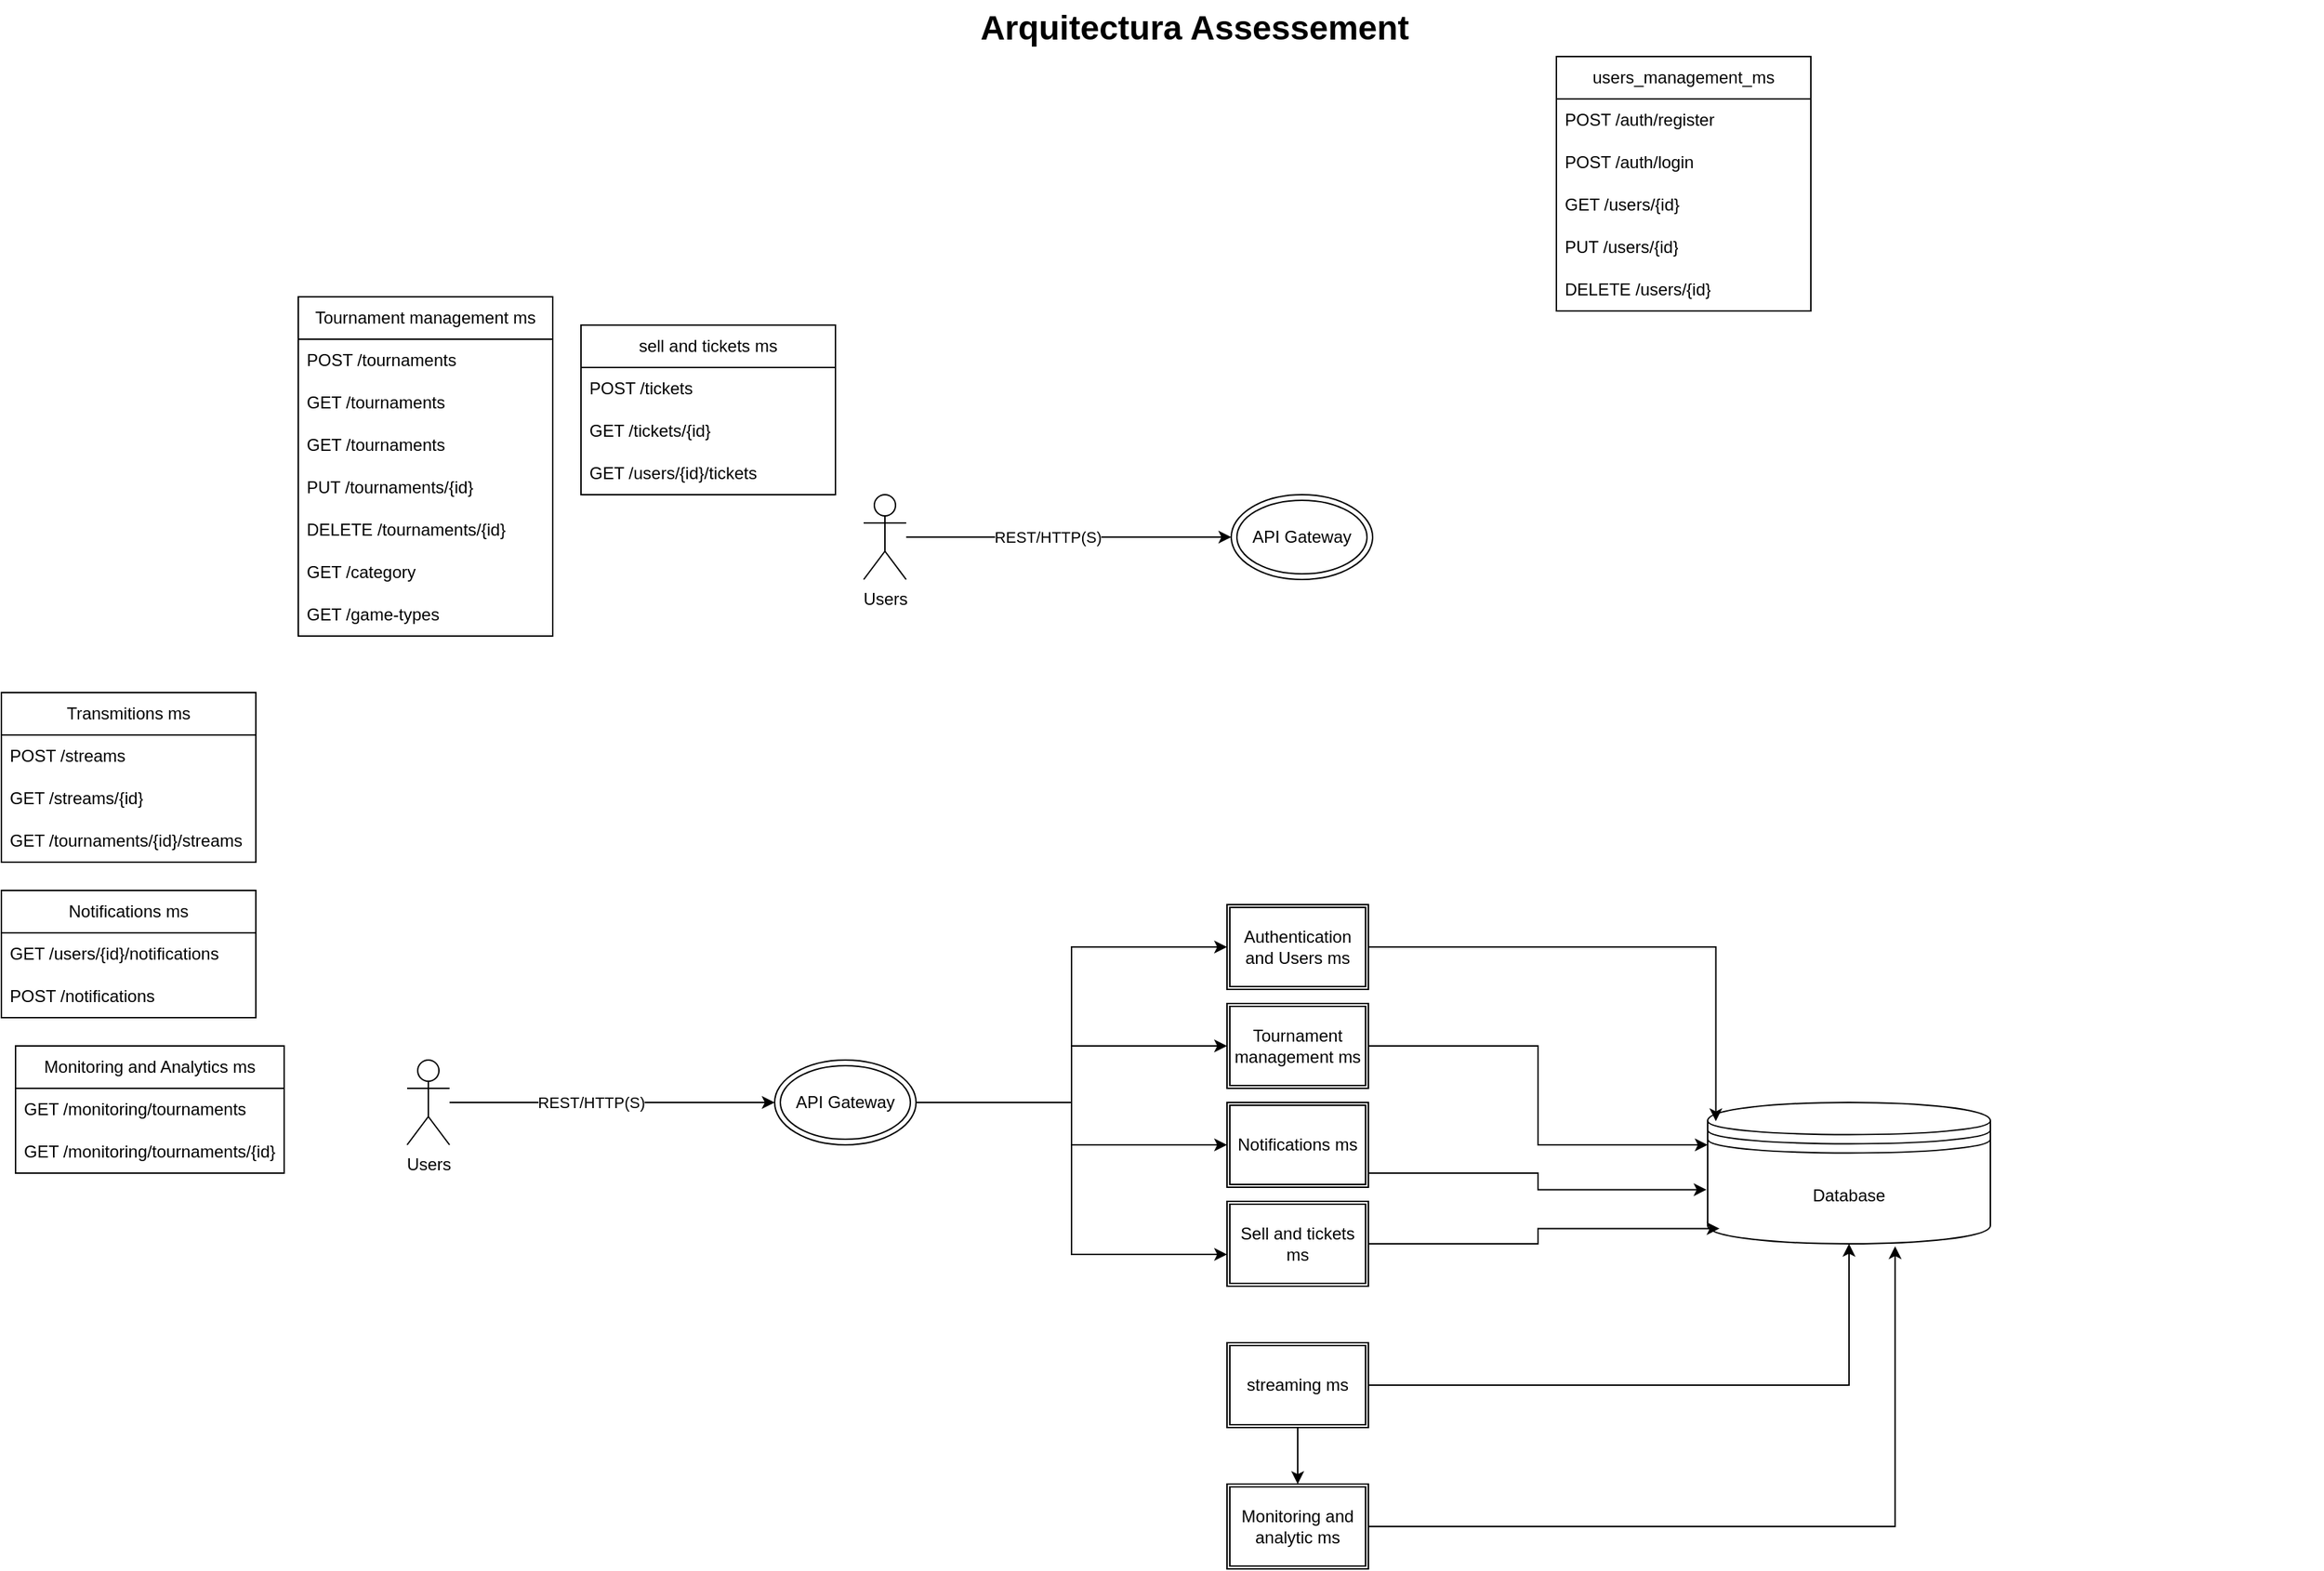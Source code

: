 <mxfile version="26.0.11" pages="3">
  <diagram name="architecture draft" id="74b105a0-9070-1c63-61bc-23e55f88626e">
    <mxGraphModel dx="1674" dy="1977" grid="1" gridSize="10" guides="1" tooltips="1" connect="1" arrows="1" fold="1" page="1" pageScale="1.5" pageWidth="1169" pageHeight="826" background="none" math="0" shadow="0">
      <root>
        <mxCell id="0" style=";html=1;" />
        <mxCell id="1" style=";html=1;" parent="0" />
        <mxCell id="10b056a9c633e61c-30" value="Arquitectura Assessement&amp;nbsp;" style="text;strokeColor=none;fillColor=none;html=1;fontSize=24;fontStyle=1;verticalAlign=middle;align=center;" parent="1" vertex="1">
          <mxGeometry x="82" y="-200" width="1590" height="40" as="geometry" />
        </mxCell>
        <mxCell id="vbEIQ8iehSiW6eTZAF4b-3" style="edgeStyle=orthogonalEdgeStyle;rounded=0;orthogonalLoop=1;jettySize=auto;html=1;entryX=0;entryY=0.5;entryDx=0;entryDy=0;" parent="1" source="vbEIQ8iehSiW6eTZAF4b-1" target="vbEIQ8iehSiW6eTZAF4b-2" edge="1">
          <mxGeometry relative="1" as="geometry" />
        </mxCell>
        <mxCell id="vbEIQ8iehSiW6eTZAF4b-28" value="REST/HTTP(S)" style="edgeLabel;html=1;align=center;verticalAlign=middle;resizable=0;points=[];" parent="vbEIQ8iehSiW6eTZAF4b-3" vertex="1" connectable="0">
          <mxGeometry x="-0.135" relative="1" as="geometry">
            <mxPoint as="offset" />
          </mxGeometry>
        </mxCell>
        <mxCell id="vbEIQ8iehSiW6eTZAF4b-1" value="Users" style="shape=umlActor;verticalLabelPosition=bottom;verticalAlign=top;html=1;outlineConnect=0;" parent="1" vertex="1">
          <mxGeometry x="317" y="550" width="30" height="60" as="geometry" />
        </mxCell>
        <mxCell id="vbEIQ8iehSiW6eTZAF4b-13" style="edgeStyle=orthogonalEdgeStyle;rounded=0;orthogonalLoop=1;jettySize=auto;html=1;entryX=0;entryY=0.5;entryDx=0;entryDy=0;exitX=1;exitY=0.5;exitDx=0;exitDy=0;" parent="1" source="vbEIQ8iehSiW6eTZAF4b-2" target="vbEIQ8iehSiW6eTZAF4b-5" edge="1">
          <mxGeometry relative="1" as="geometry" />
        </mxCell>
        <mxCell id="vbEIQ8iehSiW6eTZAF4b-14" style="edgeStyle=orthogonalEdgeStyle;rounded=0;orthogonalLoop=1;jettySize=auto;html=1;exitX=1;exitY=0.5;exitDx=0;exitDy=0;entryX=0;entryY=0.5;entryDx=0;entryDy=0;" parent="1" source="vbEIQ8iehSiW6eTZAF4b-2" target="vbEIQ8iehSiW6eTZAF4b-6" edge="1">
          <mxGeometry relative="1" as="geometry" />
        </mxCell>
        <mxCell id="vbEIQ8iehSiW6eTZAF4b-15" style="edgeStyle=orthogonalEdgeStyle;rounded=0;orthogonalLoop=1;jettySize=auto;html=1;exitX=1;exitY=0.5;exitDx=0;exitDy=0;" parent="1" source="vbEIQ8iehSiW6eTZAF4b-2" target="vbEIQ8iehSiW6eTZAF4b-7" edge="1">
          <mxGeometry relative="1" as="geometry" />
        </mxCell>
        <mxCell id="vbEIQ8iehSiW6eTZAF4b-17" style="edgeStyle=orthogonalEdgeStyle;rounded=0;orthogonalLoop=1;jettySize=auto;html=1;exitX=1;exitY=0.5;exitDx=0;exitDy=0;entryX=0;entryY=0.625;entryDx=0;entryDy=0;entryPerimeter=0;" parent="1" source="vbEIQ8iehSiW6eTZAF4b-2" target="vbEIQ8iehSiW6eTZAF4b-9" edge="1">
          <mxGeometry relative="1" as="geometry">
            <mxPoint x="747" y="610" as="targetPoint" />
          </mxGeometry>
        </mxCell>
        <mxCell id="vbEIQ8iehSiW6eTZAF4b-2" value="API Gateway" style="ellipse;shape=doubleEllipse;whiteSpace=wrap;html=1;" parent="1" vertex="1">
          <mxGeometry x="577" y="550" width="100" height="60" as="geometry" />
        </mxCell>
        <mxCell id="vbEIQ8iehSiW6eTZAF4b-5" value="Authentication and Users ms" style="shape=ext;double=1;rounded=0;whiteSpace=wrap;html=1;" parent="1" vertex="1">
          <mxGeometry x="897" y="440" width="100" height="60" as="geometry" />
        </mxCell>
        <mxCell id="vbEIQ8iehSiW6eTZAF4b-21" style="edgeStyle=orthogonalEdgeStyle;rounded=0;orthogonalLoop=1;jettySize=auto;html=1;exitX=1;exitY=0.5;exitDx=0;exitDy=0;entryX=0;entryY=0.3;entryDx=0;entryDy=0;" parent="1" source="vbEIQ8iehSiW6eTZAF4b-6" target="vbEIQ8iehSiW6eTZAF4b-12" edge="1">
          <mxGeometry relative="1" as="geometry" />
        </mxCell>
        <mxCell id="vbEIQ8iehSiW6eTZAF4b-6" value="Tournament management ms" style="shape=ext;double=1;rounded=0;whiteSpace=wrap;html=1;" parent="1" vertex="1">
          <mxGeometry x="897" y="510" width="100" height="60" as="geometry" />
        </mxCell>
        <mxCell id="vbEIQ8iehSiW6eTZAF4b-7" value="Notifications ms" style="shape=ext;double=1;rounded=0;whiteSpace=wrap;html=1;" parent="1" vertex="1">
          <mxGeometry x="897" y="580" width="100" height="60" as="geometry" />
        </mxCell>
        <mxCell id="vbEIQ8iehSiW6eTZAF4b-24" style="edgeStyle=orthogonalEdgeStyle;rounded=0;orthogonalLoop=1;jettySize=auto;html=1;exitX=0.5;exitY=1;exitDx=0;exitDy=0;" parent="1" source="vbEIQ8iehSiW6eTZAF4b-8" target="vbEIQ8iehSiW6eTZAF4b-10" edge="1">
          <mxGeometry relative="1" as="geometry" />
        </mxCell>
        <mxCell id="vbEIQ8iehSiW6eTZAF4b-26" style="edgeStyle=orthogonalEdgeStyle;rounded=0;orthogonalLoop=1;jettySize=auto;html=1;exitX=1;exitY=0.5;exitDx=0;exitDy=0;entryX=0.5;entryY=1;entryDx=0;entryDy=0;" parent="1" source="vbEIQ8iehSiW6eTZAF4b-8" target="vbEIQ8iehSiW6eTZAF4b-12" edge="1">
          <mxGeometry relative="1" as="geometry" />
        </mxCell>
        <mxCell id="vbEIQ8iehSiW6eTZAF4b-8" value="streaming ms" style="shape=ext;double=1;rounded=0;whiteSpace=wrap;html=1;" parent="1" vertex="1">
          <mxGeometry x="897" y="750" width="100" height="60" as="geometry" />
        </mxCell>
        <mxCell id="vbEIQ8iehSiW6eTZAF4b-9" value="Sell and tickets ms" style="shape=ext;double=1;rounded=0;whiteSpace=wrap;html=1;" parent="1" vertex="1">
          <mxGeometry x="897" y="650" width="100" height="60" as="geometry" />
        </mxCell>
        <mxCell id="vbEIQ8iehSiW6eTZAF4b-10" value="Monitoring and analytic ms" style="shape=ext;double=1;rounded=0;whiteSpace=wrap;html=1;" parent="1" vertex="1">
          <mxGeometry x="897" y="850" width="100" height="60" as="geometry" />
        </mxCell>
        <mxCell id="vbEIQ8iehSiW6eTZAF4b-12" value="Database" style="shape=datastore;whiteSpace=wrap;html=1;" parent="1" vertex="1">
          <mxGeometry x="1237" y="580" width="200" height="100" as="geometry" />
        </mxCell>
        <mxCell id="vbEIQ8iehSiW6eTZAF4b-20" style="edgeStyle=orthogonalEdgeStyle;rounded=0;orthogonalLoop=1;jettySize=auto;html=1;exitX=1;exitY=0.5;exitDx=0;exitDy=0;entryX=0.029;entryY=0.133;entryDx=0;entryDy=0;entryPerimeter=0;" parent="1" source="vbEIQ8iehSiW6eTZAF4b-5" target="vbEIQ8iehSiW6eTZAF4b-12" edge="1">
          <mxGeometry relative="1" as="geometry" />
        </mxCell>
        <mxCell id="vbEIQ8iehSiW6eTZAF4b-22" style="edgeStyle=orthogonalEdgeStyle;rounded=0;orthogonalLoop=1;jettySize=auto;html=1;exitX=1;exitY=0.5;exitDx=0;exitDy=0;entryX=-0.004;entryY=0.617;entryDx=0;entryDy=0;entryPerimeter=0;" parent="1" source="vbEIQ8iehSiW6eTZAF4b-7" target="vbEIQ8iehSiW6eTZAF4b-12" edge="1">
          <mxGeometry relative="1" as="geometry">
            <Array as="points">
              <mxPoint x="997" y="630" />
              <mxPoint x="1117" y="630" />
              <mxPoint x="1117" y="642" />
            </Array>
          </mxGeometry>
        </mxCell>
        <mxCell id="vbEIQ8iehSiW6eTZAF4b-23" style="edgeStyle=orthogonalEdgeStyle;rounded=0;orthogonalLoop=1;jettySize=auto;html=1;exitX=1;exitY=0.5;exitDx=0;exitDy=0;entryX=0.042;entryY=0.892;entryDx=0;entryDy=0;entryPerimeter=0;" parent="1" source="vbEIQ8iehSiW6eTZAF4b-9" target="vbEIQ8iehSiW6eTZAF4b-12" edge="1">
          <mxGeometry relative="1" as="geometry" />
        </mxCell>
        <mxCell id="vbEIQ8iehSiW6eTZAF4b-25" style="edgeStyle=orthogonalEdgeStyle;rounded=0;orthogonalLoop=1;jettySize=auto;html=1;exitX=1;exitY=0.5;exitDx=0;exitDy=0;entryX=0.663;entryY=1.017;entryDx=0;entryDy=0;entryPerimeter=0;" parent="1" source="vbEIQ8iehSiW6eTZAF4b-10" target="vbEIQ8iehSiW6eTZAF4b-12" edge="1">
          <mxGeometry relative="1" as="geometry" />
        </mxCell>
        <mxCell id="vbEIQ8iehSiW6eTZAF4b-29" value="users_management_ms" style="swimlane;fontStyle=0;childLayout=stackLayout;horizontal=1;startSize=30;horizontalStack=0;resizeParent=1;resizeParentMax=0;resizeLast=0;collapsible=1;marginBottom=0;whiteSpace=wrap;html=1;" parent="1" vertex="1">
          <mxGeometry x="1130" y="-160" width="180" height="180" as="geometry" />
        </mxCell>
        <mxCell id="vbEIQ8iehSiW6eTZAF4b-30" value="POST /auth/register" style="text;strokeColor=none;fillColor=none;align=left;verticalAlign=middle;spacingLeft=4;spacingRight=4;overflow=hidden;points=[[0,0.5],[1,0.5]];portConstraint=eastwest;rotatable=0;whiteSpace=wrap;html=1;" parent="vbEIQ8iehSiW6eTZAF4b-29" vertex="1">
          <mxGeometry y="30" width="180" height="30" as="geometry" />
        </mxCell>
        <mxCell id="vbEIQ8iehSiW6eTZAF4b-31" value="POST /auth/login" style="text;strokeColor=none;fillColor=none;align=left;verticalAlign=middle;spacingLeft=4;spacingRight=4;overflow=hidden;points=[[0,0.5],[1,0.5]];portConstraint=eastwest;rotatable=0;whiteSpace=wrap;html=1;" parent="vbEIQ8iehSiW6eTZAF4b-29" vertex="1">
          <mxGeometry y="60" width="180" height="30" as="geometry" />
        </mxCell>
        <mxCell id="vbEIQ8iehSiW6eTZAF4b-32" value="GET /users/{id}" style="text;strokeColor=none;fillColor=none;align=left;verticalAlign=middle;spacingLeft=4;spacingRight=4;overflow=hidden;points=[[0,0.5],[1,0.5]];portConstraint=eastwest;rotatable=0;whiteSpace=wrap;html=1;" parent="vbEIQ8iehSiW6eTZAF4b-29" vertex="1">
          <mxGeometry y="90" width="180" height="30" as="geometry" />
        </mxCell>
        <mxCell id="vbEIQ8iehSiW6eTZAF4b-38" value="PUT /users/{id}" style="text;strokeColor=none;fillColor=none;align=left;verticalAlign=middle;spacingLeft=4;spacingRight=4;overflow=hidden;points=[[0,0.5],[1,0.5]];portConstraint=eastwest;rotatable=0;whiteSpace=wrap;html=1;" parent="vbEIQ8iehSiW6eTZAF4b-29" vertex="1">
          <mxGeometry y="120" width="180" height="30" as="geometry" />
        </mxCell>
        <mxCell id="vbEIQ8iehSiW6eTZAF4b-39" value="DELETE /users/{id}" style="text;strokeColor=none;fillColor=none;align=left;verticalAlign=middle;spacingLeft=4;spacingRight=4;overflow=hidden;points=[[0,0.5],[1,0.5]];portConstraint=eastwest;rotatable=0;whiteSpace=wrap;html=1;" parent="vbEIQ8iehSiW6eTZAF4b-29" vertex="1">
          <mxGeometry y="150" width="180" height="30" as="geometry" />
        </mxCell>
        <mxCell id="vbEIQ8iehSiW6eTZAF4b-40" value="Tournament management ms" style="swimlane;fontStyle=0;childLayout=stackLayout;horizontal=1;startSize=30;horizontalStack=0;resizeParent=1;resizeParentMax=0;resizeLast=0;collapsible=1;marginBottom=0;whiteSpace=wrap;html=1;" parent="1" vertex="1">
          <mxGeometry x="240" y="10" width="180" height="240" as="geometry" />
        </mxCell>
        <mxCell id="vbEIQ8iehSiW6eTZAF4b-41" value="POST /tournaments" style="text;strokeColor=none;fillColor=none;align=left;verticalAlign=middle;spacingLeft=4;spacingRight=4;overflow=hidden;points=[[0,0.5],[1,0.5]];portConstraint=eastwest;rotatable=0;whiteSpace=wrap;html=1;" parent="vbEIQ8iehSiW6eTZAF4b-40" vertex="1">
          <mxGeometry y="30" width="180" height="30" as="geometry" />
        </mxCell>
        <mxCell id="vbEIQ8iehSiW6eTZAF4b-42" value="GET /tournaments" style="text;strokeColor=none;fillColor=none;align=left;verticalAlign=middle;spacingLeft=4;spacingRight=4;overflow=hidden;points=[[0,0.5],[1,0.5]];portConstraint=eastwest;rotatable=0;whiteSpace=wrap;html=1;" parent="vbEIQ8iehSiW6eTZAF4b-40" vertex="1">
          <mxGeometry y="60" width="180" height="30" as="geometry" />
        </mxCell>
        <mxCell id="vbEIQ8iehSiW6eTZAF4b-43" value="GET /tournaments" style="text;strokeColor=none;fillColor=none;align=left;verticalAlign=middle;spacingLeft=4;spacingRight=4;overflow=hidden;points=[[0,0.5],[1,0.5]];portConstraint=eastwest;rotatable=0;whiteSpace=wrap;html=1;" parent="vbEIQ8iehSiW6eTZAF4b-40" vertex="1">
          <mxGeometry y="90" width="180" height="30" as="geometry" />
        </mxCell>
        <mxCell id="vbEIQ8iehSiW6eTZAF4b-44" value="PUT /tournaments/{id}" style="text;strokeColor=none;fillColor=none;align=left;verticalAlign=middle;spacingLeft=4;spacingRight=4;overflow=hidden;points=[[0,0.5],[1,0.5]];portConstraint=eastwest;rotatable=0;whiteSpace=wrap;html=1;" parent="vbEIQ8iehSiW6eTZAF4b-40" vertex="1">
          <mxGeometry y="120" width="180" height="30" as="geometry" />
        </mxCell>
        <mxCell id="vbEIQ8iehSiW6eTZAF4b-45" value="DELETE /tournaments/{id}" style="text;strokeColor=none;fillColor=none;align=left;verticalAlign=middle;spacingLeft=4;spacingRight=4;overflow=hidden;points=[[0,0.5],[1,0.5]];portConstraint=eastwest;rotatable=0;whiteSpace=wrap;html=1;" parent="vbEIQ8iehSiW6eTZAF4b-40" vertex="1">
          <mxGeometry y="150" width="180" height="30" as="geometry" />
        </mxCell>
        <mxCell id="vbEIQ8iehSiW6eTZAF4b-46" value="GET /category" style="text;strokeColor=none;fillColor=none;align=left;verticalAlign=middle;spacingLeft=4;spacingRight=4;overflow=hidden;points=[[0,0.5],[1,0.5]];portConstraint=eastwest;rotatable=0;whiteSpace=wrap;html=1;" parent="vbEIQ8iehSiW6eTZAF4b-40" vertex="1">
          <mxGeometry y="180" width="180" height="30" as="geometry" />
        </mxCell>
        <mxCell id="vbEIQ8iehSiW6eTZAF4b-47" value="GET /game-types" style="text;strokeColor=none;fillColor=none;align=left;verticalAlign=middle;spacingLeft=4;spacingRight=4;overflow=hidden;points=[[0,0.5],[1,0.5]];portConstraint=eastwest;rotatable=0;whiteSpace=wrap;html=1;" parent="vbEIQ8iehSiW6eTZAF4b-40" vertex="1">
          <mxGeometry y="210" width="180" height="30" as="geometry" />
        </mxCell>
        <mxCell id="vbEIQ8iehSiW6eTZAF4b-48" value="sell and tickets ms" style="swimlane;fontStyle=0;childLayout=stackLayout;horizontal=1;startSize=30;horizontalStack=0;resizeParent=1;resizeParentMax=0;resizeLast=0;collapsible=1;marginBottom=0;whiteSpace=wrap;html=1;" parent="1" vertex="1">
          <mxGeometry x="440" y="30" width="180" height="120" as="geometry" />
        </mxCell>
        <mxCell id="vbEIQ8iehSiW6eTZAF4b-49" value="POST /tickets" style="text;strokeColor=none;fillColor=none;align=left;verticalAlign=middle;spacingLeft=4;spacingRight=4;overflow=hidden;points=[[0,0.5],[1,0.5]];portConstraint=eastwest;rotatable=0;whiteSpace=wrap;html=1;" parent="vbEIQ8iehSiW6eTZAF4b-48" vertex="1">
          <mxGeometry y="30" width="180" height="30" as="geometry" />
        </mxCell>
        <mxCell id="vbEIQ8iehSiW6eTZAF4b-50" value="GET /tickets/{id}" style="text;strokeColor=none;fillColor=none;align=left;verticalAlign=middle;spacingLeft=4;spacingRight=4;overflow=hidden;points=[[0,0.5],[1,0.5]];portConstraint=eastwest;rotatable=0;whiteSpace=wrap;html=1;" parent="vbEIQ8iehSiW6eTZAF4b-48" vertex="1">
          <mxGeometry y="60" width="180" height="30" as="geometry" />
        </mxCell>
        <mxCell id="vbEIQ8iehSiW6eTZAF4b-51" value="GET /users/{id}/tickets" style="text;strokeColor=none;fillColor=none;align=left;verticalAlign=middle;spacingLeft=4;spacingRight=4;overflow=hidden;points=[[0,0.5],[1,0.5]];portConstraint=eastwest;rotatable=0;whiteSpace=wrap;html=1;" parent="vbEIQ8iehSiW6eTZAF4b-48" vertex="1">
          <mxGeometry y="90" width="180" height="30" as="geometry" />
        </mxCell>
        <mxCell id="vbEIQ8iehSiW6eTZAF4b-54" value="Transmitions ms" style="swimlane;fontStyle=0;childLayout=stackLayout;horizontal=1;startSize=30;horizontalStack=0;resizeParent=1;resizeParentMax=0;resizeLast=0;collapsible=1;marginBottom=0;whiteSpace=wrap;html=1;" parent="1" vertex="1">
          <mxGeometry x="30" y="290" width="180" height="120" as="geometry" />
        </mxCell>
        <mxCell id="vbEIQ8iehSiW6eTZAF4b-55" value="POST /streams" style="text;strokeColor=none;fillColor=none;align=left;verticalAlign=middle;spacingLeft=4;spacingRight=4;overflow=hidden;points=[[0,0.5],[1,0.5]];portConstraint=eastwest;rotatable=0;whiteSpace=wrap;html=1;" parent="vbEIQ8iehSiW6eTZAF4b-54" vertex="1">
          <mxGeometry y="30" width="180" height="30" as="geometry" />
        </mxCell>
        <mxCell id="vbEIQ8iehSiW6eTZAF4b-56" value="GET /streams/{id}" style="text;strokeColor=none;fillColor=none;align=left;verticalAlign=middle;spacingLeft=4;spacingRight=4;overflow=hidden;points=[[0,0.5],[1,0.5]];portConstraint=eastwest;rotatable=0;whiteSpace=wrap;html=1;" parent="vbEIQ8iehSiW6eTZAF4b-54" vertex="1">
          <mxGeometry y="60" width="180" height="30" as="geometry" />
        </mxCell>
        <mxCell id="vbEIQ8iehSiW6eTZAF4b-60" value="GET /tournaments/{id}/streams" style="text;strokeColor=none;fillColor=none;align=left;verticalAlign=middle;spacingLeft=4;spacingRight=4;overflow=hidden;points=[[0,0.5],[1,0.5]];portConstraint=eastwest;rotatable=0;whiteSpace=wrap;html=1;" parent="vbEIQ8iehSiW6eTZAF4b-54" vertex="1">
          <mxGeometry y="90" width="180" height="30" as="geometry" />
        </mxCell>
        <mxCell id="vbEIQ8iehSiW6eTZAF4b-61" value="Notifications ms" style="swimlane;fontStyle=0;childLayout=stackLayout;horizontal=1;startSize=30;horizontalStack=0;resizeParent=1;resizeParentMax=0;resizeLast=0;collapsible=1;marginBottom=0;whiteSpace=wrap;html=1;" parent="1" vertex="1">
          <mxGeometry x="30" y="430" width="180" height="90" as="geometry" />
        </mxCell>
        <mxCell id="vbEIQ8iehSiW6eTZAF4b-62" value="GET /users/{id}/notifications" style="text;strokeColor=none;fillColor=none;align=left;verticalAlign=middle;spacingLeft=4;spacingRight=4;overflow=hidden;points=[[0,0.5],[1,0.5]];portConstraint=eastwest;rotatable=0;whiteSpace=wrap;html=1;" parent="vbEIQ8iehSiW6eTZAF4b-61" vertex="1">
          <mxGeometry y="30" width="180" height="30" as="geometry" />
        </mxCell>
        <mxCell id="vbEIQ8iehSiW6eTZAF4b-66" value="POST /notifications" style="text;strokeColor=none;fillColor=none;align=left;verticalAlign=middle;spacingLeft=4;spacingRight=4;overflow=hidden;points=[[0,0.5],[1,0.5]];portConstraint=eastwest;rotatable=0;whiteSpace=wrap;html=1;" parent="vbEIQ8iehSiW6eTZAF4b-61" vertex="1">
          <mxGeometry y="60" width="180" height="30" as="geometry" />
        </mxCell>
        <mxCell id="vbEIQ8iehSiW6eTZAF4b-67" value="Monitoring and Analytics ms" style="swimlane;fontStyle=0;childLayout=stackLayout;horizontal=1;startSize=30;horizontalStack=0;resizeParent=1;resizeParentMax=0;resizeLast=0;collapsible=1;marginBottom=0;whiteSpace=wrap;html=1;" parent="1" vertex="1">
          <mxGeometry x="40" y="540" width="190" height="90" as="geometry" />
        </mxCell>
        <mxCell id="vbEIQ8iehSiW6eTZAF4b-68" value="GET /monitoring/tournaments" style="text;strokeColor=none;fillColor=none;align=left;verticalAlign=middle;spacingLeft=4;spacingRight=4;overflow=hidden;points=[[0,0.5],[1,0.5]];portConstraint=eastwest;rotatable=0;whiteSpace=wrap;html=1;" parent="vbEIQ8iehSiW6eTZAF4b-67" vertex="1">
          <mxGeometry y="30" width="190" height="30" as="geometry" />
        </mxCell>
        <mxCell id="vbEIQ8iehSiW6eTZAF4b-72" value="GET /monitoring/tournaments/{id}" style="text;strokeColor=none;fillColor=none;align=left;verticalAlign=middle;spacingLeft=4;spacingRight=4;overflow=hidden;points=[[0,0.5],[1,0.5]];portConstraint=eastwest;rotatable=0;whiteSpace=wrap;html=1;" parent="vbEIQ8iehSiW6eTZAF4b-67" vertex="1">
          <mxGeometry y="60" width="190" height="30" as="geometry" />
        </mxCell>
        <mxCell id="fW0-wd5fUKcEn7wd_X2i-2" style="edgeStyle=orthogonalEdgeStyle;rounded=0;orthogonalLoop=1;jettySize=auto;html=1;entryX=0;entryY=0.5;entryDx=0;entryDy=0;" edge="1" source="fW0-wd5fUKcEn7wd_X2i-4" target="fW0-wd5fUKcEn7wd_X2i-5" parent="1">
          <mxGeometry relative="1" as="geometry" />
        </mxCell>
        <mxCell id="fW0-wd5fUKcEn7wd_X2i-3" value="REST/HTTP(S)" style="edgeLabel;html=1;align=center;verticalAlign=middle;resizable=0;points=[];" vertex="1" connectable="0" parent="fW0-wd5fUKcEn7wd_X2i-2">
          <mxGeometry x="-0.135" relative="1" as="geometry">
            <mxPoint as="offset" />
          </mxGeometry>
        </mxCell>
        <mxCell id="fW0-wd5fUKcEn7wd_X2i-4" value="Users" style="shape=umlActor;verticalLabelPosition=bottom;verticalAlign=top;html=1;outlineConnect=0;" vertex="1" parent="1">
          <mxGeometry x="640" y="150" width="30" height="60" as="geometry" />
        </mxCell>
        <mxCell id="fW0-wd5fUKcEn7wd_X2i-5" value="API Gateway" style="ellipse;shape=doubleEllipse;whiteSpace=wrap;html=1;" vertex="1" parent="1">
          <mxGeometry x="900" y="150" width="100" height="60" as="geometry" />
        </mxCell>
      </root>
    </mxGraphModel>
  </diagram>
  <diagram id="kqVyzfXjNxPO3XIbhMuS" name="database draft">
    <mxGraphModel dx="3572" dy="4168" grid="1" gridSize="10" guides="1" tooltips="1" connect="1" arrows="1" fold="1" page="1" pageScale="1" pageWidth="850" pageHeight="1100" math="0" shadow="0">
      <root>
        <mxCell id="0" />
        <mxCell id="1" parent="0" />
        <mxCell id="7CDyPyjSrX8JdPw8QFJZ-104" value="users" style="shape=table;startSize=30;container=1;collapsible=1;childLayout=tableLayout;fixedRows=1;rowLines=0;fontStyle=1;align=center;resizeLast=1;html=1;" vertex="1" parent="1">
          <mxGeometry x="980" y="-1890" width="180" height="210" as="geometry" />
        </mxCell>
        <mxCell id="7CDyPyjSrX8JdPw8QFJZ-105" value="" style="shape=tableRow;horizontal=0;startSize=0;swimlaneHead=0;swimlaneBody=0;fillColor=none;collapsible=0;dropTarget=0;points=[[0,0.5],[1,0.5]];portConstraint=eastwest;top=0;left=0;right=0;bottom=1;" vertex="1" parent="7CDyPyjSrX8JdPw8QFJZ-104">
          <mxGeometry y="30" width="180" height="30" as="geometry" />
        </mxCell>
        <mxCell id="7CDyPyjSrX8JdPw8QFJZ-106" value="PK" style="shape=partialRectangle;connectable=0;fillColor=none;top=0;left=0;bottom=0;right=0;fontStyle=1;overflow=hidden;whiteSpace=wrap;html=1;" vertex="1" parent="7CDyPyjSrX8JdPw8QFJZ-105">
          <mxGeometry width="30" height="30" as="geometry">
            <mxRectangle width="30" height="30" as="alternateBounds" />
          </mxGeometry>
        </mxCell>
        <mxCell id="7CDyPyjSrX8JdPw8QFJZ-107" value="id(int)" style="shape=partialRectangle;connectable=0;fillColor=none;top=0;left=0;bottom=0;right=0;align=left;spacingLeft=6;fontStyle=5;overflow=hidden;whiteSpace=wrap;html=1;" vertex="1" parent="7CDyPyjSrX8JdPw8QFJZ-105">
          <mxGeometry x="30" width="150" height="30" as="geometry">
            <mxRectangle width="150" height="30" as="alternateBounds" />
          </mxGeometry>
        </mxCell>
        <mxCell id="7CDyPyjSrX8JdPw8QFJZ-108" value="" style="shape=tableRow;horizontal=0;startSize=0;swimlaneHead=0;swimlaneBody=0;fillColor=none;collapsible=0;dropTarget=0;points=[[0,0.5],[1,0.5]];portConstraint=eastwest;top=0;left=0;right=0;bottom=0;" vertex="1" parent="7CDyPyjSrX8JdPw8QFJZ-104">
          <mxGeometry y="60" width="180" height="30" as="geometry" />
        </mxCell>
        <mxCell id="7CDyPyjSrX8JdPw8QFJZ-109" value="" style="shape=partialRectangle;connectable=0;fillColor=none;top=0;left=0;bottom=0;right=0;editable=1;overflow=hidden;whiteSpace=wrap;html=1;" vertex="1" parent="7CDyPyjSrX8JdPw8QFJZ-108">
          <mxGeometry width="30" height="30" as="geometry">
            <mxRectangle width="30" height="30" as="alternateBounds" />
          </mxGeometry>
        </mxCell>
        <mxCell id="7CDyPyjSrX8JdPw8QFJZ-110" value="name(varchar)" style="shape=partialRectangle;connectable=0;fillColor=none;top=0;left=0;bottom=0;right=0;align=left;spacingLeft=6;overflow=hidden;whiteSpace=wrap;html=1;" vertex="1" parent="7CDyPyjSrX8JdPw8QFJZ-108">
          <mxGeometry x="30" width="150" height="30" as="geometry">
            <mxRectangle width="150" height="30" as="alternateBounds" />
          </mxGeometry>
        </mxCell>
        <mxCell id="7CDyPyjSrX8JdPw8QFJZ-111" value="" style="shape=tableRow;horizontal=0;startSize=0;swimlaneHead=0;swimlaneBody=0;fillColor=none;collapsible=0;dropTarget=0;points=[[0,0.5],[1,0.5]];portConstraint=eastwest;top=0;left=0;right=0;bottom=0;" vertex="1" parent="7CDyPyjSrX8JdPw8QFJZ-104">
          <mxGeometry y="90" width="180" height="30" as="geometry" />
        </mxCell>
        <mxCell id="7CDyPyjSrX8JdPw8QFJZ-112" value="" style="shape=partialRectangle;connectable=0;fillColor=none;top=0;left=0;bottom=0;right=0;editable=1;overflow=hidden;whiteSpace=wrap;html=1;" vertex="1" parent="7CDyPyjSrX8JdPw8QFJZ-111">
          <mxGeometry width="30" height="30" as="geometry">
            <mxRectangle width="30" height="30" as="alternateBounds" />
          </mxGeometry>
        </mxCell>
        <mxCell id="7CDyPyjSrX8JdPw8QFJZ-113" value="email(varchar)" style="shape=partialRectangle;connectable=0;fillColor=none;top=0;left=0;bottom=0;right=0;align=left;spacingLeft=6;overflow=hidden;whiteSpace=wrap;html=1;" vertex="1" parent="7CDyPyjSrX8JdPw8QFJZ-111">
          <mxGeometry x="30" width="150" height="30" as="geometry">
            <mxRectangle width="150" height="30" as="alternateBounds" />
          </mxGeometry>
        </mxCell>
        <mxCell id="7CDyPyjSrX8JdPw8QFJZ-114" value="" style="shape=tableRow;horizontal=0;startSize=0;swimlaneHead=0;swimlaneBody=0;fillColor=none;collapsible=0;dropTarget=0;points=[[0,0.5],[1,0.5]];portConstraint=eastwest;top=0;left=0;right=0;bottom=0;" vertex="1" parent="7CDyPyjSrX8JdPw8QFJZ-104">
          <mxGeometry y="120" width="180" height="30" as="geometry" />
        </mxCell>
        <mxCell id="7CDyPyjSrX8JdPw8QFJZ-115" value="" style="shape=partialRectangle;connectable=0;fillColor=none;top=0;left=0;bottom=0;right=0;editable=1;overflow=hidden;whiteSpace=wrap;html=1;" vertex="1" parent="7CDyPyjSrX8JdPw8QFJZ-114">
          <mxGeometry width="30" height="30" as="geometry">
            <mxRectangle width="30" height="30" as="alternateBounds" />
          </mxGeometry>
        </mxCell>
        <mxCell id="7CDyPyjSrX8JdPw8QFJZ-116" value="password(varchar)" style="shape=partialRectangle;connectable=0;fillColor=none;top=0;left=0;bottom=0;right=0;align=left;spacingLeft=6;overflow=hidden;whiteSpace=wrap;html=1;" vertex="1" parent="7CDyPyjSrX8JdPw8QFJZ-114">
          <mxGeometry x="30" width="150" height="30" as="geometry">
            <mxRectangle width="150" height="30" as="alternateBounds" />
          </mxGeometry>
        </mxCell>
        <mxCell id="7CDyPyjSrX8JdPw8QFJZ-117" value="" style="shape=tableRow;horizontal=0;startSize=0;swimlaneHead=0;swimlaneBody=0;fillColor=none;collapsible=0;dropTarget=0;points=[[0,0.5],[1,0.5]];portConstraint=eastwest;top=0;left=0;right=0;bottom=0;" vertex="1" parent="7CDyPyjSrX8JdPw8QFJZ-104">
          <mxGeometry y="150" width="180" height="30" as="geometry" />
        </mxCell>
        <mxCell id="7CDyPyjSrX8JdPw8QFJZ-118" value="" style="shape=partialRectangle;connectable=0;fillColor=none;top=0;left=0;bottom=0;right=0;editable=1;overflow=hidden;whiteSpace=wrap;html=1;" vertex="1" parent="7CDyPyjSrX8JdPw8QFJZ-117">
          <mxGeometry width="30" height="30" as="geometry">
            <mxRectangle width="30" height="30" as="alternateBounds" />
          </mxGeometry>
        </mxCell>
        <mxCell id="7CDyPyjSrX8JdPw8QFJZ-119" value="registration_date(datetime)" style="shape=partialRectangle;connectable=0;fillColor=none;top=0;left=0;bottom=0;right=0;align=left;spacingLeft=6;overflow=hidden;whiteSpace=wrap;html=1;" vertex="1" parent="7CDyPyjSrX8JdPw8QFJZ-117">
          <mxGeometry x="30" width="150" height="30" as="geometry">
            <mxRectangle width="150" height="30" as="alternateBounds" />
          </mxGeometry>
        </mxCell>
        <mxCell id="7CDyPyjSrX8JdPw8QFJZ-120" value="" style="shape=tableRow;horizontal=0;startSize=0;swimlaneHead=0;swimlaneBody=0;fillColor=none;collapsible=0;dropTarget=0;points=[[0,0.5],[1,0.5]];portConstraint=eastwest;top=0;left=0;right=0;bottom=0;" vertex="1" parent="7CDyPyjSrX8JdPw8QFJZ-104">
          <mxGeometry y="180" width="180" height="30" as="geometry" />
        </mxCell>
        <mxCell id="7CDyPyjSrX8JdPw8QFJZ-121" value="" style="shape=partialRectangle;connectable=0;fillColor=none;top=0;left=0;bottom=0;right=0;editable=1;overflow=hidden;whiteSpace=wrap;html=1;" vertex="1" parent="7CDyPyjSrX8JdPw8QFJZ-120">
          <mxGeometry width="30" height="30" as="geometry">
            <mxRectangle width="30" height="30" as="alternateBounds" />
          </mxGeometry>
        </mxCell>
        <mxCell id="7CDyPyjSrX8JdPw8QFJZ-122" value="status(varchar)" style="shape=partialRectangle;connectable=0;fillColor=none;top=0;left=0;bottom=0;right=0;align=left;spacingLeft=6;overflow=hidden;whiteSpace=wrap;html=1;" vertex="1" parent="7CDyPyjSrX8JdPw8QFJZ-120">
          <mxGeometry x="30" width="150" height="30" as="geometry">
            <mxRectangle width="150" height="30" as="alternateBounds" />
          </mxGeometry>
        </mxCell>
        <mxCell id="7CDyPyjSrX8JdPw8QFJZ-123" value="user_roles" style="shape=table;startSize=30;container=1;collapsible=1;childLayout=tableLayout;fixedRows=1;rowLines=0;fontStyle=1;align=center;resizeLast=1;html=1;" vertex="1" parent="1">
          <mxGeometry x="1300" y="-1890" width="180" height="120" as="geometry" />
        </mxCell>
        <mxCell id="7CDyPyjSrX8JdPw8QFJZ-124" value="" style="shape=tableRow;horizontal=0;startSize=0;swimlaneHead=0;swimlaneBody=0;fillColor=none;collapsible=0;dropTarget=0;points=[[0,0.5],[1,0.5]];portConstraint=eastwest;top=0;left=0;right=0;bottom=1;" vertex="1" parent="7CDyPyjSrX8JdPw8QFJZ-123">
          <mxGeometry y="30" width="180" height="30" as="geometry" />
        </mxCell>
        <mxCell id="7CDyPyjSrX8JdPw8QFJZ-125" value="PK" style="shape=partialRectangle;connectable=0;fillColor=none;top=0;left=0;bottom=0;right=0;fontStyle=1;overflow=hidden;whiteSpace=wrap;html=1;" vertex="1" parent="7CDyPyjSrX8JdPw8QFJZ-124">
          <mxGeometry width="30" height="30" as="geometry">
            <mxRectangle width="30" height="30" as="alternateBounds" />
          </mxGeometry>
        </mxCell>
        <mxCell id="7CDyPyjSrX8JdPw8QFJZ-126" value="id(int)" style="shape=partialRectangle;connectable=0;fillColor=none;top=0;left=0;bottom=0;right=0;align=left;spacingLeft=6;fontStyle=5;overflow=hidden;whiteSpace=wrap;html=1;" vertex="1" parent="7CDyPyjSrX8JdPw8QFJZ-124">
          <mxGeometry x="30" width="150" height="30" as="geometry">
            <mxRectangle width="150" height="30" as="alternateBounds" />
          </mxGeometry>
        </mxCell>
        <mxCell id="7CDyPyjSrX8JdPw8QFJZ-127" value="" style="shape=tableRow;horizontal=0;startSize=0;swimlaneHead=0;swimlaneBody=0;fillColor=none;collapsible=0;dropTarget=0;points=[[0,0.5],[1,0.5]];portConstraint=eastwest;top=0;left=0;right=0;bottom=0;" vertex="1" parent="7CDyPyjSrX8JdPw8QFJZ-123">
          <mxGeometry y="60" width="180" height="30" as="geometry" />
        </mxCell>
        <mxCell id="7CDyPyjSrX8JdPw8QFJZ-128" value="FK" style="shape=partialRectangle;connectable=0;fillColor=none;top=0;left=0;bottom=0;right=0;editable=1;overflow=hidden;whiteSpace=wrap;html=1;" vertex="1" parent="7CDyPyjSrX8JdPw8QFJZ-127">
          <mxGeometry width="30" height="30" as="geometry">
            <mxRectangle width="30" height="30" as="alternateBounds" />
          </mxGeometry>
        </mxCell>
        <mxCell id="7CDyPyjSrX8JdPw8QFJZ-129" value="id_user(int)" style="shape=partialRectangle;connectable=0;fillColor=none;top=0;left=0;bottom=0;right=0;align=left;spacingLeft=6;overflow=hidden;whiteSpace=wrap;html=1;" vertex="1" parent="7CDyPyjSrX8JdPw8QFJZ-127">
          <mxGeometry x="30" width="150" height="30" as="geometry">
            <mxRectangle width="150" height="30" as="alternateBounds" />
          </mxGeometry>
        </mxCell>
        <mxCell id="7CDyPyjSrX8JdPw8QFJZ-139" value="" style="shape=tableRow;horizontal=0;startSize=0;swimlaneHead=0;swimlaneBody=0;fillColor=none;collapsible=0;dropTarget=0;points=[[0,0.5],[1,0.5]];portConstraint=eastwest;top=0;left=0;right=0;bottom=0;" vertex="1" parent="7CDyPyjSrX8JdPw8QFJZ-123">
          <mxGeometry y="90" width="180" height="30" as="geometry" />
        </mxCell>
        <mxCell id="7CDyPyjSrX8JdPw8QFJZ-140" value="FK" style="shape=partialRectangle;connectable=0;fillColor=none;top=0;left=0;bottom=0;right=0;editable=1;overflow=hidden;whiteSpace=wrap;html=1;" vertex="1" parent="7CDyPyjSrX8JdPw8QFJZ-139">
          <mxGeometry width="30" height="30" as="geometry">
            <mxRectangle width="30" height="30" as="alternateBounds" />
          </mxGeometry>
        </mxCell>
        <mxCell id="7CDyPyjSrX8JdPw8QFJZ-141" value="id_role(id)" style="shape=partialRectangle;connectable=0;fillColor=none;top=0;left=0;bottom=0;right=0;align=left;spacingLeft=6;overflow=hidden;whiteSpace=wrap;html=1;" vertex="1" parent="7CDyPyjSrX8JdPw8QFJZ-139">
          <mxGeometry x="30" width="150" height="30" as="geometry">
            <mxRectangle width="150" height="30" as="alternateBounds" />
          </mxGeometry>
        </mxCell>
        <mxCell id="7CDyPyjSrX8JdPw8QFJZ-142" style="edgeStyle=entityRelationEdgeStyle;rounded=0;orthogonalLoop=1;jettySize=auto;html=1;exitX=1;exitY=0.5;exitDx=0;exitDy=0;entryX=0;entryY=0.5;entryDx=0;entryDy=0;" edge="1" parent="1" source="7CDyPyjSrX8JdPw8QFJZ-105" target="7CDyPyjSrX8JdPw8QFJZ-127">
          <mxGeometry relative="1" as="geometry" />
        </mxCell>
        <mxCell id="7CDyPyjSrX8JdPw8QFJZ-150" value="roles" style="shape=table;startSize=30;container=1;collapsible=1;childLayout=tableLayout;fixedRows=1;rowLines=0;fontStyle=1;align=center;resizeLast=1;html=1;" vertex="1" parent="1">
          <mxGeometry x="1550" y="-1870" width="180" height="90" as="geometry" />
        </mxCell>
        <mxCell id="7CDyPyjSrX8JdPw8QFJZ-151" value="" style="shape=tableRow;horizontal=0;startSize=0;swimlaneHead=0;swimlaneBody=0;fillColor=none;collapsible=0;dropTarget=0;points=[[0,0.5],[1,0.5]];portConstraint=eastwest;top=0;left=0;right=0;bottom=1;" vertex="1" parent="7CDyPyjSrX8JdPw8QFJZ-150">
          <mxGeometry y="30" width="180" height="30" as="geometry" />
        </mxCell>
        <mxCell id="7CDyPyjSrX8JdPw8QFJZ-152" value="PK" style="shape=partialRectangle;connectable=0;fillColor=none;top=0;left=0;bottom=0;right=0;fontStyle=1;overflow=hidden;whiteSpace=wrap;html=1;" vertex="1" parent="7CDyPyjSrX8JdPw8QFJZ-151">
          <mxGeometry width="30" height="30" as="geometry">
            <mxRectangle width="30" height="30" as="alternateBounds" />
          </mxGeometry>
        </mxCell>
        <mxCell id="7CDyPyjSrX8JdPw8QFJZ-153" value="id(int)" style="shape=partialRectangle;connectable=0;fillColor=none;top=0;left=0;bottom=0;right=0;align=left;spacingLeft=6;fontStyle=5;overflow=hidden;whiteSpace=wrap;html=1;" vertex="1" parent="7CDyPyjSrX8JdPw8QFJZ-151">
          <mxGeometry x="30" width="150" height="30" as="geometry">
            <mxRectangle width="150" height="30" as="alternateBounds" />
          </mxGeometry>
        </mxCell>
        <mxCell id="7CDyPyjSrX8JdPw8QFJZ-154" value="" style="shape=tableRow;horizontal=0;startSize=0;swimlaneHead=0;swimlaneBody=0;fillColor=none;collapsible=0;dropTarget=0;points=[[0,0.5],[1,0.5]];portConstraint=eastwest;top=0;left=0;right=0;bottom=0;" vertex="1" parent="7CDyPyjSrX8JdPw8QFJZ-150">
          <mxGeometry y="60" width="180" height="30" as="geometry" />
        </mxCell>
        <mxCell id="7CDyPyjSrX8JdPw8QFJZ-155" value="" style="shape=partialRectangle;connectable=0;fillColor=none;top=0;left=0;bottom=0;right=0;editable=1;overflow=hidden;whiteSpace=wrap;html=1;" vertex="1" parent="7CDyPyjSrX8JdPw8QFJZ-154">
          <mxGeometry width="30" height="30" as="geometry">
            <mxRectangle width="30" height="30" as="alternateBounds" />
          </mxGeometry>
        </mxCell>
        <mxCell id="7CDyPyjSrX8JdPw8QFJZ-156" value="name" style="shape=partialRectangle;connectable=0;fillColor=none;top=0;left=0;bottom=0;right=0;align=left;spacingLeft=6;overflow=hidden;whiteSpace=wrap;html=1;" vertex="1" parent="7CDyPyjSrX8JdPw8QFJZ-154">
          <mxGeometry x="30" width="150" height="30" as="geometry">
            <mxRectangle width="150" height="30" as="alternateBounds" />
          </mxGeometry>
        </mxCell>
        <mxCell id="7CDyPyjSrX8JdPw8QFJZ-160" style="edgeStyle=entityRelationEdgeStyle;rounded=0;orthogonalLoop=1;jettySize=auto;html=1;exitX=0;exitY=0.5;exitDx=0;exitDy=0;entryX=1.023;entryY=0.724;entryDx=0;entryDy=0;entryPerimeter=0;" edge="1" parent="1" source="7CDyPyjSrX8JdPw8QFJZ-151" target="7CDyPyjSrX8JdPw8QFJZ-139">
          <mxGeometry relative="1" as="geometry" />
        </mxCell>
        <mxCell id="7CDyPyjSrX8JdPw8QFJZ-171" value="team_members" style="shape=table;startSize=30;container=1;collapsible=1;childLayout=tableLayout;fixedRows=1;rowLines=0;fontStyle=1;align=center;resizeLast=1;html=1;" vertex="1" parent="1">
          <mxGeometry x="710" y="-1880" width="180" height="120" as="geometry" />
        </mxCell>
        <mxCell id="7CDyPyjSrX8JdPw8QFJZ-172" value="" style="shape=tableRow;horizontal=0;startSize=0;swimlaneHead=0;swimlaneBody=0;fillColor=none;collapsible=0;dropTarget=0;points=[[0,0.5],[1,0.5]];portConstraint=eastwest;top=0;left=0;right=0;bottom=1;" vertex="1" parent="7CDyPyjSrX8JdPw8QFJZ-171">
          <mxGeometry y="30" width="180" height="30" as="geometry" />
        </mxCell>
        <mxCell id="7CDyPyjSrX8JdPw8QFJZ-173" value="PK" style="shape=partialRectangle;connectable=0;fillColor=none;top=0;left=0;bottom=0;right=0;fontStyle=1;overflow=hidden;whiteSpace=wrap;html=1;" vertex="1" parent="7CDyPyjSrX8JdPw8QFJZ-172">
          <mxGeometry width="30" height="30" as="geometry">
            <mxRectangle width="30" height="30" as="alternateBounds" />
          </mxGeometry>
        </mxCell>
        <mxCell id="7CDyPyjSrX8JdPw8QFJZ-174" value="id(int)" style="shape=partialRectangle;connectable=0;fillColor=none;top=0;left=0;bottom=0;right=0;align=left;spacingLeft=6;fontStyle=5;overflow=hidden;whiteSpace=wrap;html=1;" vertex="1" parent="7CDyPyjSrX8JdPw8QFJZ-172">
          <mxGeometry x="30" width="150" height="30" as="geometry">
            <mxRectangle width="150" height="30" as="alternateBounds" />
          </mxGeometry>
        </mxCell>
        <mxCell id="7CDyPyjSrX8JdPw8QFJZ-175" value="" style="shape=tableRow;horizontal=0;startSize=0;swimlaneHead=0;swimlaneBody=0;fillColor=none;collapsible=0;dropTarget=0;points=[[0,0.5],[1,0.5]];portConstraint=eastwest;top=0;left=0;right=0;bottom=0;" vertex="1" parent="7CDyPyjSrX8JdPw8QFJZ-171">
          <mxGeometry y="60" width="180" height="30" as="geometry" />
        </mxCell>
        <mxCell id="7CDyPyjSrX8JdPw8QFJZ-176" value="FK" style="shape=partialRectangle;connectable=0;fillColor=none;top=0;left=0;bottom=0;right=0;editable=1;overflow=hidden;whiteSpace=wrap;html=1;" vertex="1" parent="7CDyPyjSrX8JdPw8QFJZ-175">
          <mxGeometry width="30" height="30" as="geometry">
            <mxRectangle width="30" height="30" as="alternateBounds" />
          </mxGeometry>
        </mxCell>
        <mxCell id="7CDyPyjSrX8JdPw8QFJZ-177" value="id_user(int)" style="shape=partialRectangle;connectable=0;fillColor=none;top=0;left=0;bottom=0;right=0;align=left;spacingLeft=6;overflow=hidden;whiteSpace=wrap;html=1;" vertex="1" parent="7CDyPyjSrX8JdPw8QFJZ-175">
          <mxGeometry x="30" width="150" height="30" as="geometry">
            <mxRectangle width="150" height="30" as="alternateBounds" />
          </mxGeometry>
        </mxCell>
        <mxCell id="7CDyPyjSrX8JdPw8QFJZ-196" value="" style="shape=tableRow;horizontal=0;startSize=0;swimlaneHead=0;swimlaneBody=0;fillColor=none;collapsible=0;dropTarget=0;points=[[0,0.5],[1,0.5]];portConstraint=eastwest;top=0;left=0;right=0;bottom=0;" vertex="1" parent="7CDyPyjSrX8JdPw8QFJZ-171">
          <mxGeometry y="90" width="180" height="30" as="geometry" />
        </mxCell>
        <mxCell id="7CDyPyjSrX8JdPw8QFJZ-197" value="FK" style="shape=partialRectangle;connectable=0;fillColor=none;top=0;left=0;bottom=0;right=0;editable=1;overflow=hidden;whiteSpace=wrap;html=1;" vertex="1" parent="7CDyPyjSrX8JdPw8QFJZ-196">
          <mxGeometry width="30" height="30" as="geometry">
            <mxRectangle width="30" height="30" as="alternateBounds" />
          </mxGeometry>
        </mxCell>
        <mxCell id="7CDyPyjSrX8JdPw8QFJZ-198" value="id_team(int)" style="shape=partialRectangle;connectable=0;fillColor=none;top=0;left=0;bottom=0;right=0;align=left;spacingLeft=6;overflow=hidden;whiteSpace=wrap;html=1;" vertex="1" parent="7CDyPyjSrX8JdPw8QFJZ-196">
          <mxGeometry x="30" width="150" height="30" as="geometry">
            <mxRectangle width="150" height="30" as="alternateBounds" />
          </mxGeometry>
        </mxCell>
        <mxCell id="7CDyPyjSrX8JdPw8QFJZ-178" style="edgeStyle=entityRelationEdgeStyle;rounded=0;orthogonalLoop=1;jettySize=auto;html=1;exitX=1;exitY=0.5;exitDx=0;exitDy=0;" edge="1" parent="1" source="7CDyPyjSrX8JdPw8QFJZ-175" target="7CDyPyjSrX8JdPw8QFJZ-105">
          <mxGeometry relative="1" as="geometry" />
        </mxCell>
        <mxCell id="7CDyPyjSrX8JdPw8QFJZ-179" value="teams" style="shape=table;startSize=30;container=1;collapsible=1;childLayout=tableLayout;fixedRows=1;rowLines=0;fontStyle=1;align=center;resizeLast=1;html=1;" vertex="1" parent="1">
          <mxGeometry x="460" y="-1865" width="180" height="120" as="geometry" />
        </mxCell>
        <mxCell id="7CDyPyjSrX8JdPw8QFJZ-180" value="" style="shape=tableRow;horizontal=0;startSize=0;swimlaneHead=0;swimlaneBody=0;fillColor=none;collapsible=0;dropTarget=0;points=[[0,0.5],[1,0.5]];portConstraint=eastwest;top=0;left=0;right=0;bottom=1;" vertex="1" parent="7CDyPyjSrX8JdPw8QFJZ-179">
          <mxGeometry y="30" width="180" height="30" as="geometry" />
        </mxCell>
        <mxCell id="7CDyPyjSrX8JdPw8QFJZ-181" value="PK" style="shape=partialRectangle;connectable=0;fillColor=none;top=0;left=0;bottom=0;right=0;fontStyle=1;overflow=hidden;whiteSpace=wrap;html=1;" vertex="1" parent="7CDyPyjSrX8JdPw8QFJZ-180">
          <mxGeometry width="30" height="30" as="geometry">
            <mxRectangle width="30" height="30" as="alternateBounds" />
          </mxGeometry>
        </mxCell>
        <mxCell id="7CDyPyjSrX8JdPw8QFJZ-182" value="id(int)" style="shape=partialRectangle;connectable=0;fillColor=none;top=0;left=0;bottom=0;right=0;align=left;spacingLeft=6;fontStyle=5;overflow=hidden;whiteSpace=wrap;html=1;" vertex="1" parent="7CDyPyjSrX8JdPw8QFJZ-180">
          <mxGeometry x="30" width="150" height="30" as="geometry">
            <mxRectangle width="150" height="30" as="alternateBounds" />
          </mxGeometry>
        </mxCell>
        <mxCell id="7CDyPyjSrX8JdPw8QFJZ-183" value="" style="shape=tableRow;horizontal=0;startSize=0;swimlaneHead=0;swimlaneBody=0;fillColor=none;collapsible=0;dropTarget=0;points=[[0,0.5],[1,0.5]];portConstraint=eastwest;top=0;left=0;right=0;bottom=0;" vertex="1" parent="7CDyPyjSrX8JdPw8QFJZ-179">
          <mxGeometry y="60" width="180" height="30" as="geometry" />
        </mxCell>
        <mxCell id="7CDyPyjSrX8JdPw8QFJZ-184" value="" style="shape=partialRectangle;connectable=0;fillColor=none;top=0;left=0;bottom=0;right=0;editable=1;overflow=hidden;whiteSpace=wrap;html=1;" vertex="1" parent="7CDyPyjSrX8JdPw8QFJZ-183">
          <mxGeometry width="30" height="30" as="geometry">
            <mxRectangle width="30" height="30" as="alternateBounds" />
          </mxGeometry>
        </mxCell>
        <mxCell id="7CDyPyjSrX8JdPw8QFJZ-185" value="name" style="shape=partialRectangle;connectable=0;fillColor=none;top=0;left=0;bottom=0;right=0;align=left;spacingLeft=6;overflow=hidden;whiteSpace=wrap;html=1;" vertex="1" parent="7CDyPyjSrX8JdPw8QFJZ-183">
          <mxGeometry x="30" width="150" height="30" as="geometry">
            <mxRectangle width="150" height="30" as="alternateBounds" />
          </mxGeometry>
        </mxCell>
        <mxCell id="7CDyPyjSrX8JdPw8QFJZ-193" value="" style="shape=tableRow;horizontal=0;startSize=0;swimlaneHead=0;swimlaneBody=0;fillColor=none;collapsible=0;dropTarget=0;points=[[0,0.5],[1,0.5]];portConstraint=eastwest;top=0;left=0;right=0;bottom=1;" vertex="1" parent="7CDyPyjSrX8JdPw8QFJZ-179">
          <mxGeometry y="90" width="180" height="30" as="geometry" />
        </mxCell>
        <mxCell id="7CDyPyjSrX8JdPw8QFJZ-194" value="FK" style="shape=partialRectangle;connectable=0;fillColor=none;top=0;left=0;bottom=0;right=0;fontStyle=1;overflow=hidden;whiteSpace=wrap;html=1;" vertex="1" parent="7CDyPyjSrX8JdPw8QFJZ-193">
          <mxGeometry width="30" height="30" as="geometry">
            <mxRectangle width="30" height="30" as="alternateBounds" />
          </mxGeometry>
        </mxCell>
        <mxCell id="7CDyPyjSrX8JdPw8QFJZ-195" value="id_tournament(int)" style="shape=partialRectangle;connectable=0;fillColor=none;top=0;left=0;bottom=0;right=0;align=left;spacingLeft=6;fontStyle=5;overflow=hidden;whiteSpace=wrap;html=1;" vertex="1" parent="7CDyPyjSrX8JdPw8QFJZ-193">
          <mxGeometry x="30" width="150" height="30" as="geometry">
            <mxRectangle width="150" height="30" as="alternateBounds" />
          </mxGeometry>
        </mxCell>
        <mxCell id="7CDyPyjSrX8JdPw8QFJZ-200" style="edgeStyle=orthogonalEdgeStyle;rounded=0;orthogonalLoop=1;jettySize=auto;html=1;exitX=0;exitY=0.5;exitDx=0;exitDy=0;entryX=1;entryY=0.5;entryDx=0;entryDy=0;" edge="1" parent="1" source="7CDyPyjSrX8JdPw8QFJZ-175" target="7CDyPyjSrX8JdPw8QFJZ-180">
          <mxGeometry relative="1" as="geometry" />
        </mxCell>
        <mxCell id="7CDyPyjSrX8JdPw8QFJZ-201" value="tournaments" style="shape=table;startSize=30;container=1;collapsible=1;childLayout=tableLayout;fixedRows=1;rowLines=0;fontStyle=1;align=center;resizeLast=1;html=1;" vertex="1" parent="1">
          <mxGeometry x="690" y="-2150" width="180" height="240" as="geometry" />
        </mxCell>
        <mxCell id="7CDyPyjSrX8JdPw8QFJZ-202" value="" style="shape=tableRow;horizontal=0;startSize=0;swimlaneHead=0;swimlaneBody=0;fillColor=none;collapsible=0;dropTarget=0;points=[[0,0.5],[1,0.5]];portConstraint=eastwest;top=0;left=0;right=0;bottom=1;" vertex="1" parent="7CDyPyjSrX8JdPw8QFJZ-201">
          <mxGeometry y="30" width="180" height="30" as="geometry" />
        </mxCell>
        <mxCell id="7CDyPyjSrX8JdPw8QFJZ-203" value="PK" style="shape=partialRectangle;connectable=0;fillColor=none;top=0;left=0;bottom=0;right=0;fontStyle=1;overflow=hidden;whiteSpace=wrap;html=1;" vertex="1" parent="7CDyPyjSrX8JdPw8QFJZ-202">
          <mxGeometry width="30" height="30" as="geometry">
            <mxRectangle width="30" height="30" as="alternateBounds" />
          </mxGeometry>
        </mxCell>
        <mxCell id="7CDyPyjSrX8JdPw8QFJZ-204" value="id(int)" style="shape=partialRectangle;connectable=0;fillColor=none;top=0;left=0;bottom=0;right=0;align=left;spacingLeft=6;fontStyle=5;overflow=hidden;whiteSpace=wrap;html=1;" vertex="1" parent="7CDyPyjSrX8JdPw8QFJZ-202">
          <mxGeometry x="30" width="150" height="30" as="geometry">
            <mxRectangle width="150" height="30" as="alternateBounds" />
          </mxGeometry>
        </mxCell>
        <mxCell id="7CDyPyjSrX8JdPw8QFJZ-205" value="" style="shape=tableRow;horizontal=0;startSize=0;swimlaneHead=0;swimlaneBody=0;fillColor=none;collapsible=0;dropTarget=0;points=[[0,0.5],[1,0.5]];portConstraint=eastwest;top=0;left=0;right=0;bottom=0;" vertex="1" parent="7CDyPyjSrX8JdPw8QFJZ-201">
          <mxGeometry y="60" width="180" height="30" as="geometry" />
        </mxCell>
        <mxCell id="7CDyPyjSrX8JdPw8QFJZ-206" value="" style="shape=partialRectangle;connectable=0;fillColor=none;top=0;left=0;bottom=0;right=0;editable=1;overflow=hidden;whiteSpace=wrap;html=1;" vertex="1" parent="7CDyPyjSrX8JdPw8QFJZ-205">
          <mxGeometry width="30" height="30" as="geometry">
            <mxRectangle width="30" height="30" as="alternateBounds" />
          </mxGeometry>
        </mxCell>
        <mxCell id="7CDyPyjSrX8JdPw8QFJZ-207" value="name" style="shape=partialRectangle;connectable=0;fillColor=none;top=0;left=0;bottom=0;right=0;align=left;spacingLeft=6;overflow=hidden;whiteSpace=wrap;html=1;" vertex="1" parent="7CDyPyjSrX8JdPw8QFJZ-205">
          <mxGeometry x="30" width="150" height="30" as="geometry">
            <mxRectangle width="150" height="30" as="alternateBounds" />
          </mxGeometry>
        </mxCell>
        <mxCell id="7CDyPyjSrX8JdPw8QFJZ-211" value="" style="shape=tableRow;horizontal=0;startSize=0;swimlaneHead=0;swimlaneBody=0;fillColor=none;collapsible=0;dropTarget=0;points=[[0,0.5],[1,0.5]];portConstraint=eastwest;top=0;left=0;right=0;bottom=0;" vertex="1" parent="7CDyPyjSrX8JdPw8QFJZ-201">
          <mxGeometry y="90" width="180" height="30" as="geometry" />
        </mxCell>
        <mxCell id="7CDyPyjSrX8JdPw8QFJZ-212" value="" style="shape=partialRectangle;connectable=0;fillColor=none;top=0;left=0;bottom=0;right=0;editable=1;overflow=hidden;whiteSpace=wrap;html=1;" vertex="1" parent="7CDyPyjSrX8JdPw8QFJZ-211">
          <mxGeometry width="30" height="30" as="geometry">
            <mxRectangle width="30" height="30" as="alternateBounds" />
          </mxGeometry>
        </mxCell>
        <mxCell id="7CDyPyjSrX8JdPw8QFJZ-213" value="description" style="shape=partialRectangle;connectable=0;fillColor=none;top=0;left=0;bottom=0;right=0;align=left;spacingLeft=6;overflow=hidden;whiteSpace=wrap;html=1;" vertex="1" parent="7CDyPyjSrX8JdPw8QFJZ-211">
          <mxGeometry x="30" width="150" height="30" as="geometry">
            <mxRectangle width="150" height="30" as="alternateBounds" />
          </mxGeometry>
        </mxCell>
        <mxCell id="7CDyPyjSrX8JdPw8QFJZ-214" value="" style="shape=tableRow;horizontal=0;startSize=0;swimlaneHead=0;swimlaneBody=0;fillColor=none;collapsible=0;dropTarget=0;points=[[0,0.5],[1,0.5]];portConstraint=eastwest;top=0;left=0;right=0;bottom=0;" vertex="1" parent="7CDyPyjSrX8JdPw8QFJZ-201">
          <mxGeometry y="120" width="180" height="30" as="geometry" />
        </mxCell>
        <mxCell id="7CDyPyjSrX8JdPw8QFJZ-215" value="" style="shape=partialRectangle;connectable=0;fillColor=none;top=0;left=0;bottom=0;right=0;editable=1;overflow=hidden;whiteSpace=wrap;html=1;" vertex="1" parent="7CDyPyjSrX8JdPw8QFJZ-214">
          <mxGeometry width="30" height="30" as="geometry">
            <mxRectangle width="30" height="30" as="alternateBounds" />
          </mxGeometry>
        </mxCell>
        <mxCell id="7CDyPyjSrX8JdPw8QFJZ-216" value="start_date" style="shape=partialRectangle;connectable=0;fillColor=none;top=0;left=0;bottom=0;right=0;align=left;spacingLeft=6;overflow=hidden;whiteSpace=wrap;html=1;" vertex="1" parent="7CDyPyjSrX8JdPw8QFJZ-214">
          <mxGeometry x="30" width="150" height="30" as="geometry">
            <mxRectangle width="150" height="30" as="alternateBounds" />
          </mxGeometry>
        </mxCell>
        <mxCell id="7CDyPyjSrX8JdPw8QFJZ-217" value="" style="shape=tableRow;horizontal=0;startSize=0;swimlaneHead=0;swimlaneBody=0;fillColor=none;collapsible=0;dropTarget=0;points=[[0,0.5],[1,0.5]];portConstraint=eastwest;top=0;left=0;right=0;bottom=0;" vertex="1" parent="7CDyPyjSrX8JdPw8QFJZ-201">
          <mxGeometry y="150" width="180" height="30" as="geometry" />
        </mxCell>
        <mxCell id="7CDyPyjSrX8JdPw8QFJZ-218" value="" style="shape=partialRectangle;connectable=0;fillColor=none;top=0;left=0;bottom=0;right=0;editable=1;overflow=hidden;whiteSpace=wrap;html=1;" vertex="1" parent="7CDyPyjSrX8JdPw8QFJZ-217">
          <mxGeometry width="30" height="30" as="geometry">
            <mxRectangle width="30" height="30" as="alternateBounds" />
          </mxGeometry>
        </mxCell>
        <mxCell id="7CDyPyjSrX8JdPw8QFJZ-219" value="end_date" style="shape=partialRectangle;connectable=0;fillColor=none;top=0;left=0;bottom=0;right=0;align=left;spacingLeft=6;overflow=hidden;whiteSpace=wrap;html=1;" vertex="1" parent="7CDyPyjSrX8JdPw8QFJZ-217">
          <mxGeometry x="30" width="150" height="30" as="geometry">
            <mxRectangle width="150" height="30" as="alternateBounds" />
          </mxGeometry>
        </mxCell>
        <mxCell id="7CDyPyjSrX8JdPw8QFJZ-220" value="" style="shape=tableRow;horizontal=0;startSize=0;swimlaneHead=0;swimlaneBody=0;fillColor=none;collapsible=0;dropTarget=0;points=[[0,0.5],[1,0.5]];portConstraint=eastwest;top=0;left=0;right=0;bottom=0;" vertex="1" parent="7CDyPyjSrX8JdPw8QFJZ-201">
          <mxGeometry y="180" width="180" height="30" as="geometry" />
        </mxCell>
        <mxCell id="7CDyPyjSrX8JdPw8QFJZ-221" value="" style="shape=partialRectangle;connectable=0;fillColor=none;top=0;left=0;bottom=0;right=0;editable=1;overflow=hidden;whiteSpace=wrap;html=1;" vertex="1" parent="7CDyPyjSrX8JdPw8QFJZ-220">
          <mxGeometry width="30" height="30" as="geometry">
            <mxRectangle width="30" height="30" as="alternateBounds" />
          </mxGeometry>
        </mxCell>
        <mxCell id="7CDyPyjSrX8JdPw8QFJZ-222" value="id_organizer" style="shape=partialRectangle;connectable=0;fillColor=none;top=0;left=0;bottom=0;right=0;align=left;spacingLeft=6;overflow=hidden;whiteSpace=wrap;html=1;" vertex="1" parent="7CDyPyjSrX8JdPw8QFJZ-220">
          <mxGeometry x="30" width="150" height="30" as="geometry">
            <mxRectangle width="150" height="30" as="alternateBounds" />
          </mxGeometry>
        </mxCell>
        <mxCell id="7CDyPyjSrX8JdPw8QFJZ-223" value="" style="shape=tableRow;horizontal=0;startSize=0;swimlaneHead=0;swimlaneBody=0;fillColor=none;collapsible=0;dropTarget=0;points=[[0,0.5],[1,0.5]];portConstraint=eastwest;top=0;left=0;right=0;bottom=0;" vertex="1" parent="7CDyPyjSrX8JdPw8QFJZ-201">
          <mxGeometry y="210" width="180" height="30" as="geometry" />
        </mxCell>
        <mxCell id="7CDyPyjSrX8JdPw8QFJZ-224" value="" style="shape=partialRectangle;connectable=0;fillColor=none;top=0;left=0;bottom=0;right=0;editable=1;overflow=hidden;whiteSpace=wrap;html=1;" vertex="1" parent="7CDyPyjSrX8JdPw8QFJZ-223">
          <mxGeometry width="30" height="30" as="geometry">
            <mxRectangle width="30" height="30" as="alternateBounds" />
          </mxGeometry>
        </mxCell>
        <mxCell id="7CDyPyjSrX8JdPw8QFJZ-225" value="status" style="shape=partialRectangle;connectable=0;fillColor=none;top=0;left=0;bottom=0;right=0;align=left;spacingLeft=6;overflow=hidden;whiteSpace=wrap;html=1;" vertex="1" parent="7CDyPyjSrX8JdPw8QFJZ-223">
          <mxGeometry x="30" width="150" height="30" as="geometry">
            <mxRectangle width="150" height="30" as="alternateBounds" />
          </mxGeometry>
        </mxCell>
        <mxCell id="7CDyPyjSrX8JdPw8QFJZ-226" style="edgeStyle=entityRelationEdgeStyle;rounded=0;orthogonalLoop=1;jettySize=auto;html=1;exitX=1;exitY=0.5;exitDx=0;exitDy=0;entryX=0;entryY=0.5;entryDx=0;entryDy=0;" edge="1" parent="1" source="7CDyPyjSrX8JdPw8QFJZ-220" target="7CDyPyjSrX8JdPw8QFJZ-105">
          <mxGeometry relative="1" as="geometry" />
        </mxCell>
        <mxCell id="7CDyPyjSrX8JdPw8QFJZ-227" value="tournament_categories" style="shape=table;startSize=30;container=1;collapsible=1;childLayout=tableLayout;fixedRows=1;rowLines=0;fontStyle=1;align=center;resizeLast=1;html=1;" vertex="1" parent="1">
          <mxGeometry x="1010" y="-2310" width="180" height="120" as="geometry" />
        </mxCell>
        <mxCell id="7CDyPyjSrX8JdPw8QFJZ-228" value="" style="shape=tableRow;horizontal=0;startSize=0;swimlaneHead=0;swimlaneBody=0;fillColor=none;collapsible=0;dropTarget=0;points=[[0,0.5],[1,0.5]];portConstraint=eastwest;top=0;left=0;right=0;bottom=1;" vertex="1" parent="7CDyPyjSrX8JdPw8QFJZ-227">
          <mxGeometry y="30" width="180" height="30" as="geometry" />
        </mxCell>
        <mxCell id="7CDyPyjSrX8JdPw8QFJZ-229" value="PK" style="shape=partialRectangle;connectable=0;fillColor=none;top=0;left=0;bottom=0;right=0;fontStyle=1;overflow=hidden;whiteSpace=wrap;html=1;" vertex="1" parent="7CDyPyjSrX8JdPw8QFJZ-228">
          <mxGeometry width="30" height="30" as="geometry">
            <mxRectangle width="30" height="30" as="alternateBounds" />
          </mxGeometry>
        </mxCell>
        <mxCell id="7CDyPyjSrX8JdPw8QFJZ-230" value="id(int)" style="shape=partialRectangle;connectable=0;fillColor=none;top=0;left=0;bottom=0;right=0;align=left;spacingLeft=6;fontStyle=5;overflow=hidden;whiteSpace=wrap;html=1;" vertex="1" parent="7CDyPyjSrX8JdPw8QFJZ-228">
          <mxGeometry x="30" width="150" height="30" as="geometry">
            <mxRectangle width="150" height="30" as="alternateBounds" />
          </mxGeometry>
        </mxCell>
        <mxCell id="7CDyPyjSrX8JdPw8QFJZ-231" value="" style="shape=tableRow;horizontal=0;startSize=0;swimlaneHead=0;swimlaneBody=0;fillColor=none;collapsible=0;dropTarget=0;points=[[0,0.5],[1,0.5]];portConstraint=eastwest;top=0;left=0;right=0;bottom=0;" vertex="1" parent="7CDyPyjSrX8JdPw8QFJZ-227">
          <mxGeometry y="60" width="180" height="30" as="geometry" />
        </mxCell>
        <mxCell id="7CDyPyjSrX8JdPw8QFJZ-232" value="FK" style="shape=partialRectangle;connectable=0;fillColor=none;top=0;left=0;bottom=0;right=0;editable=1;overflow=hidden;whiteSpace=wrap;html=1;" vertex="1" parent="7CDyPyjSrX8JdPw8QFJZ-231">
          <mxGeometry width="30" height="30" as="geometry">
            <mxRectangle width="30" height="30" as="alternateBounds" />
          </mxGeometry>
        </mxCell>
        <mxCell id="7CDyPyjSrX8JdPw8QFJZ-233" value="id_tournament" style="shape=partialRectangle;connectable=0;fillColor=none;top=0;left=0;bottom=0;right=0;align=left;spacingLeft=6;overflow=hidden;whiteSpace=wrap;html=1;" vertex="1" parent="7CDyPyjSrX8JdPw8QFJZ-231">
          <mxGeometry x="30" width="150" height="30" as="geometry">
            <mxRectangle width="150" height="30" as="alternateBounds" />
          </mxGeometry>
        </mxCell>
        <mxCell id="7CDyPyjSrX8JdPw8QFJZ-234" value="" style="shape=tableRow;horizontal=0;startSize=0;swimlaneHead=0;swimlaneBody=0;fillColor=none;collapsible=0;dropTarget=0;points=[[0,0.5],[1,0.5]];portConstraint=eastwest;top=0;left=0;right=0;bottom=0;" vertex="1" parent="7CDyPyjSrX8JdPw8QFJZ-227">
          <mxGeometry y="90" width="180" height="30" as="geometry" />
        </mxCell>
        <mxCell id="7CDyPyjSrX8JdPw8QFJZ-235" value="FK" style="shape=partialRectangle;connectable=0;fillColor=none;top=0;left=0;bottom=0;right=0;editable=1;overflow=hidden;whiteSpace=wrap;html=1;" vertex="1" parent="7CDyPyjSrX8JdPw8QFJZ-234">
          <mxGeometry width="30" height="30" as="geometry">
            <mxRectangle width="30" height="30" as="alternateBounds" />
          </mxGeometry>
        </mxCell>
        <mxCell id="7CDyPyjSrX8JdPw8QFJZ-236" value="id_category" style="shape=partialRectangle;connectable=0;fillColor=none;top=0;left=0;bottom=0;right=0;align=left;spacingLeft=6;overflow=hidden;whiteSpace=wrap;html=1;" vertex="1" parent="7CDyPyjSrX8JdPw8QFJZ-234">
          <mxGeometry x="30" width="150" height="30" as="geometry">
            <mxRectangle width="150" height="30" as="alternateBounds" />
          </mxGeometry>
        </mxCell>
        <mxCell id="7CDyPyjSrX8JdPw8QFJZ-237" style="edgeStyle=entityRelationEdgeStyle;rounded=0;orthogonalLoop=1;jettySize=auto;html=1;exitX=1;exitY=0.5;exitDx=0;exitDy=0;entryX=0;entryY=0.5;entryDx=0;entryDy=0;" edge="1" parent="1" source="7CDyPyjSrX8JdPw8QFJZ-202" target="7CDyPyjSrX8JdPw8QFJZ-231">
          <mxGeometry relative="1" as="geometry" />
        </mxCell>
        <mxCell id="7CDyPyjSrX8JdPw8QFJZ-238" value="categories" style="shape=table;startSize=30;container=1;collapsible=1;childLayout=tableLayout;fixedRows=1;rowLines=0;fontStyle=1;align=center;resizeLast=1;html=1;" vertex="1" parent="1">
          <mxGeometry x="1275" y="-2320" width="180" height="150" as="geometry" />
        </mxCell>
        <mxCell id="7CDyPyjSrX8JdPw8QFJZ-239" value="" style="shape=tableRow;horizontal=0;startSize=0;swimlaneHead=0;swimlaneBody=0;fillColor=none;collapsible=0;dropTarget=0;points=[[0,0.5],[1,0.5]];portConstraint=eastwest;top=0;left=0;right=0;bottom=1;" vertex="1" parent="7CDyPyjSrX8JdPw8QFJZ-238">
          <mxGeometry y="30" width="180" height="30" as="geometry" />
        </mxCell>
        <mxCell id="7CDyPyjSrX8JdPw8QFJZ-240" value="PK" style="shape=partialRectangle;connectable=0;fillColor=none;top=0;left=0;bottom=0;right=0;fontStyle=1;overflow=hidden;whiteSpace=wrap;html=1;" vertex="1" parent="7CDyPyjSrX8JdPw8QFJZ-239">
          <mxGeometry width="30" height="30" as="geometry">
            <mxRectangle width="30" height="30" as="alternateBounds" />
          </mxGeometry>
        </mxCell>
        <mxCell id="7CDyPyjSrX8JdPw8QFJZ-241" value="id(int)" style="shape=partialRectangle;connectable=0;fillColor=none;top=0;left=0;bottom=0;right=0;align=left;spacingLeft=6;fontStyle=5;overflow=hidden;whiteSpace=wrap;html=1;" vertex="1" parent="7CDyPyjSrX8JdPw8QFJZ-239">
          <mxGeometry x="30" width="150" height="30" as="geometry">
            <mxRectangle width="150" height="30" as="alternateBounds" />
          </mxGeometry>
        </mxCell>
        <mxCell id="7CDyPyjSrX8JdPw8QFJZ-242" value="" style="shape=tableRow;horizontal=0;startSize=0;swimlaneHead=0;swimlaneBody=0;fillColor=none;collapsible=0;dropTarget=0;points=[[0,0.5],[1,0.5]];portConstraint=eastwest;top=0;left=0;right=0;bottom=0;" vertex="1" parent="7CDyPyjSrX8JdPw8QFJZ-238">
          <mxGeometry y="60" width="180" height="30" as="geometry" />
        </mxCell>
        <mxCell id="7CDyPyjSrX8JdPw8QFJZ-243" value="" style="shape=partialRectangle;connectable=0;fillColor=none;top=0;left=0;bottom=0;right=0;editable=1;overflow=hidden;whiteSpace=wrap;html=1;" vertex="1" parent="7CDyPyjSrX8JdPw8QFJZ-242">
          <mxGeometry width="30" height="30" as="geometry">
            <mxRectangle width="30" height="30" as="alternateBounds" />
          </mxGeometry>
        </mxCell>
        <mxCell id="7CDyPyjSrX8JdPw8QFJZ-244" value="code" style="shape=partialRectangle;connectable=0;fillColor=none;top=0;left=0;bottom=0;right=0;align=left;spacingLeft=6;overflow=hidden;whiteSpace=wrap;html=1;" vertex="1" parent="7CDyPyjSrX8JdPw8QFJZ-242">
          <mxGeometry x="30" width="150" height="30" as="geometry">
            <mxRectangle width="150" height="30" as="alternateBounds" />
          </mxGeometry>
        </mxCell>
        <mxCell id="7CDyPyjSrX8JdPw8QFJZ-245" value="" style="shape=tableRow;horizontal=0;startSize=0;swimlaneHead=0;swimlaneBody=0;fillColor=none;collapsible=0;dropTarget=0;points=[[0,0.5],[1,0.5]];portConstraint=eastwest;top=0;left=0;right=0;bottom=0;" vertex="1" parent="7CDyPyjSrX8JdPw8QFJZ-238">
          <mxGeometry y="90" width="180" height="30" as="geometry" />
        </mxCell>
        <mxCell id="7CDyPyjSrX8JdPw8QFJZ-246" value="" style="shape=partialRectangle;connectable=0;fillColor=none;top=0;left=0;bottom=0;right=0;editable=1;overflow=hidden;whiteSpace=wrap;html=1;" vertex="1" parent="7CDyPyjSrX8JdPw8QFJZ-245">
          <mxGeometry width="30" height="30" as="geometry">
            <mxRectangle width="30" height="30" as="alternateBounds" />
          </mxGeometry>
        </mxCell>
        <mxCell id="7CDyPyjSrX8JdPw8QFJZ-247" value="description" style="shape=partialRectangle;connectable=0;fillColor=none;top=0;left=0;bottom=0;right=0;align=left;spacingLeft=6;overflow=hidden;whiteSpace=wrap;html=1;" vertex="1" parent="7CDyPyjSrX8JdPw8QFJZ-245">
          <mxGeometry x="30" width="150" height="30" as="geometry">
            <mxRectangle width="150" height="30" as="alternateBounds" />
          </mxGeometry>
        </mxCell>
        <mxCell id="7CDyPyjSrX8JdPw8QFJZ-248" value="" style="shape=tableRow;horizontal=0;startSize=0;swimlaneHead=0;swimlaneBody=0;fillColor=none;collapsible=0;dropTarget=0;points=[[0,0.5],[1,0.5]];portConstraint=eastwest;top=0;left=0;right=0;bottom=0;" vertex="1" parent="7CDyPyjSrX8JdPw8QFJZ-238">
          <mxGeometry y="120" width="180" height="30" as="geometry" />
        </mxCell>
        <mxCell id="7CDyPyjSrX8JdPw8QFJZ-249" value="" style="shape=partialRectangle;connectable=0;fillColor=none;top=0;left=0;bottom=0;right=0;editable=1;overflow=hidden;whiteSpace=wrap;html=1;" vertex="1" parent="7CDyPyjSrX8JdPw8QFJZ-248">
          <mxGeometry width="30" height="30" as="geometry">
            <mxRectangle width="30" height="30" as="alternateBounds" />
          </mxGeometry>
        </mxCell>
        <mxCell id="7CDyPyjSrX8JdPw8QFJZ-250" value="alias" style="shape=partialRectangle;connectable=0;fillColor=none;top=0;left=0;bottom=0;right=0;align=left;spacingLeft=6;overflow=hidden;whiteSpace=wrap;html=1;" vertex="1" parent="7CDyPyjSrX8JdPw8QFJZ-248">
          <mxGeometry x="30" width="150" height="30" as="geometry">
            <mxRectangle width="150" height="30" as="alternateBounds" />
          </mxGeometry>
        </mxCell>
        <mxCell id="7CDyPyjSrX8JdPw8QFJZ-251" style="edgeStyle=entityRelationEdgeStyle;rounded=0;orthogonalLoop=1;jettySize=auto;html=1;exitX=0;exitY=0.5;exitDx=0;exitDy=0;entryX=1;entryY=0.5;entryDx=0;entryDy=0;" edge="1" parent="1" source="7CDyPyjSrX8JdPw8QFJZ-239" target="7CDyPyjSrX8JdPw8QFJZ-234">
          <mxGeometry relative="1" as="geometry" />
        </mxCell>
        <mxCell id="7CDyPyjSrX8JdPw8QFJZ-252" value="game_types" style="shape=table;startSize=30;container=1;collapsible=1;childLayout=tableLayout;fixedRows=1;rowLines=0;fontStyle=1;align=center;resizeLast=1;html=1;" vertex="1" parent="1">
          <mxGeometry x="-370" y="-1630" width="180" height="120" as="geometry" />
        </mxCell>
        <mxCell id="7CDyPyjSrX8JdPw8QFJZ-253" value="" style="shape=tableRow;horizontal=0;startSize=0;swimlaneHead=0;swimlaneBody=0;fillColor=none;collapsible=0;dropTarget=0;points=[[0,0.5],[1,0.5]];portConstraint=eastwest;top=0;left=0;right=0;bottom=1;" vertex="1" parent="7CDyPyjSrX8JdPw8QFJZ-252">
          <mxGeometry y="30" width="180" height="30" as="geometry" />
        </mxCell>
        <mxCell id="7CDyPyjSrX8JdPw8QFJZ-254" value="PK" style="shape=partialRectangle;connectable=0;fillColor=none;top=0;left=0;bottom=0;right=0;fontStyle=1;overflow=hidden;whiteSpace=wrap;html=1;" vertex="1" parent="7CDyPyjSrX8JdPw8QFJZ-253">
          <mxGeometry width="30" height="30" as="geometry">
            <mxRectangle width="30" height="30" as="alternateBounds" />
          </mxGeometry>
        </mxCell>
        <mxCell id="7CDyPyjSrX8JdPw8QFJZ-255" value="id(int)" style="shape=partialRectangle;connectable=0;fillColor=none;top=0;left=0;bottom=0;right=0;align=left;spacingLeft=6;fontStyle=5;overflow=hidden;whiteSpace=wrap;html=1;" vertex="1" parent="7CDyPyjSrX8JdPw8QFJZ-253">
          <mxGeometry x="30" width="150" height="30" as="geometry">
            <mxRectangle width="150" height="30" as="alternateBounds" />
          </mxGeometry>
        </mxCell>
        <mxCell id="7CDyPyjSrX8JdPw8QFJZ-256" value="" style="shape=tableRow;horizontal=0;startSize=0;swimlaneHead=0;swimlaneBody=0;fillColor=none;collapsible=0;dropTarget=0;points=[[0,0.5],[1,0.5]];portConstraint=eastwest;top=0;left=0;right=0;bottom=0;" vertex="1" parent="7CDyPyjSrX8JdPw8QFJZ-252">
          <mxGeometry y="60" width="180" height="30" as="geometry" />
        </mxCell>
        <mxCell id="7CDyPyjSrX8JdPw8QFJZ-257" value="" style="shape=partialRectangle;connectable=0;fillColor=none;top=0;left=0;bottom=0;right=0;editable=1;overflow=hidden;whiteSpace=wrap;html=1;" vertex="1" parent="7CDyPyjSrX8JdPw8QFJZ-256">
          <mxGeometry width="30" height="30" as="geometry">
            <mxRectangle width="30" height="30" as="alternateBounds" />
          </mxGeometry>
        </mxCell>
        <mxCell id="7CDyPyjSrX8JdPw8QFJZ-258" value="name" style="shape=partialRectangle;connectable=0;fillColor=none;top=0;left=0;bottom=0;right=0;align=left;spacingLeft=6;overflow=hidden;whiteSpace=wrap;html=1;" vertex="1" parent="7CDyPyjSrX8JdPw8QFJZ-256">
          <mxGeometry x="30" width="150" height="30" as="geometry">
            <mxRectangle width="150" height="30" as="alternateBounds" />
          </mxGeometry>
        </mxCell>
        <mxCell id="7CDyPyjSrX8JdPw8QFJZ-262" value="" style="shape=tableRow;horizontal=0;startSize=0;swimlaneHead=0;swimlaneBody=0;fillColor=none;collapsible=0;dropTarget=0;points=[[0,0.5],[1,0.5]];portConstraint=eastwest;top=0;left=0;right=0;bottom=0;" vertex="1" parent="7CDyPyjSrX8JdPw8QFJZ-252">
          <mxGeometry y="90" width="180" height="30" as="geometry" />
        </mxCell>
        <mxCell id="7CDyPyjSrX8JdPw8QFJZ-263" value="" style="shape=partialRectangle;connectable=0;fillColor=none;top=0;left=0;bottom=0;right=0;editable=1;overflow=hidden;whiteSpace=wrap;html=1;" vertex="1" parent="7CDyPyjSrX8JdPw8QFJZ-262">
          <mxGeometry width="30" height="30" as="geometry">
            <mxRectangle width="30" height="30" as="alternateBounds" />
          </mxGeometry>
        </mxCell>
        <mxCell id="7CDyPyjSrX8JdPw8QFJZ-264" value="competitive(bool)" style="shape=partialRectangle;connectable=0;fillColor=none;top=0;left=0;bottom=0;right=0;align=left;spacingLeft=6;overflow=hidden;whiteSpace=wrap;html=1;" vertex="1" parent="7CDyPyjSrX8JdPw8QFJZ-262">
          <mxGeometry x="30" width="150" height="30" as="geometry">
            <mxRectangle width="150" height="30" as="alternateBounds" />
          </mxGeometry>
        </mxCell>
        <mxCell id="7CDyPyjSrX8JdPw8QFJZ-265" value="games" style="shape=table;startSize=30;container=1;collapsible=1;childLayout=tableLayout;fixedRows=1;rowLines=0;fontStyle=1;align=center;resizeLast=1;html=1;" vertex="1" parent="1">
          <mxGeometry x="-95" y="-1610" width="180" height="150" as="geometry" />
        </mxCell>
        <mxCell id="7CDyPyjSrX8JdPw8QFJZ-266" value="" style="shape=tableRow;horizontal=0;startSize=0;swimlaneHead=0;swimlaneBody=0;fillColor=none;collapsible=0;dropTarget=0;points=[[0,0.5],[1,0.5]];portConstraint=eastwest;top=0;left=0;right=0;bottom=1;" vertex="1" parent="7CDyPyjSrX8JdPw8QFJZ-265">
          <mxGeometry y="30" width="180" height="30" as="geometry" />
        </mxCell>
        <mxCell id="7CDyPyjSrX8JdPw8QFJZ-267" value="PK" style="shape=partialRectangle;connectable=0;fillColor=none;top=0;left=0;bottom=0;right=0;fontStyle=1;overflow=hidden;whiteSpace=wrap;html=1;" vertex="1" parent="7CDyPyjSrX8JdPw8QFJZ-266">
          <mxGeometry width="30" height="30" as="geometry">
            <mxRectangle width="30" height="30" as="alternateBounds" />
          </mxGeometry>
        </mxCell>
        <mxCell id="7CDyPyjSrX8JdPw8QFJZ-268" value="id(int)" style="shape=partialRectangle;connectable=0;fillColor=none;top=0;left=0;bottom=0;right=0;align=left;spacingLeft=6;fontStyle=5;overflow=hidden;whiteSpace=wrap;html=1;" vertex="1" parent="7CDyPyjSrX8JdPw8QFJZ-266">
          <mxGeometry x="30" width="150" height="30" as="geometry">
            <mxRectangle width="150" height="30" as="alternateBounds" />
          </mxGeometry>
        </mxCell>
        <mxCell id="7CDyPyjSrX8JdPw8QFJZ-269" value="" style="shape=tableRow;horizontal=0;startSize=0;swimlaneHead=0;swimlaneBody=0;fillColor=none;collapsible=0;dropTarget=0;points=[[0,0.5],[1,0.5]];portConstraint=eastwest;top=0;left=0;right=0;bottom=0;" vertex="1" parent="7CDyPyjSrX8JdPw8QFJZ-265">
          <mxGeometry y="60" width="180" height="30" as="geometry" />
        </mxCell>
        <mxCell id="7CDyPyjSrX8JdPw8QFJZ-270" value="" style="shape=partialRectangle;connectable=0;fillColor=none;top=0;left=0;bottom=0;right=0;editable=1;overflow=hidden;whiteSpace=wrap;html=1;" vertex="1" parent="7CDyPyjSrX8JdPw8QFJZ-269">
          <mxGeometry width="30" height="30" as="geometry">
            <mxRectangle width="30" height="30" as="alternateBounds" />
          </mxGeometry>
        </mxCell>
        <mxCell id="7CDyPyjSrX8JdPw8QFJZ-271" value="name" style="shape=partialRectangle;connectable=0;fillColor=none;top=0;left=0;bottom=0;right=0;align=left;spacingLeft=6;overflow=hidden;whiteSpace=wrap;html=1;" vertex="1" parent="7CDyPyjSrX8JdPw8QFJZ-269">
          <mxGeometry x="30" width="150" height="30" as="geometry">
            <mxRectangle width="150" height="30" as="alternateBounds" />
          </mxGeometry>
        </mxCell>
        <mxCell id="7CDyPyjSrX8JdPw8QFJZ-272" value="" style="shape=tableRow;horizontal=0;startSize=0;swimlaneHead=0;swimlaneBody=0;fillColor=none;collapsible=0;dropTarget=0;points=[[0,0.5],[1,0.5]];portConstraint=eastwest;top=0;left=0;right=0;bottom=0;" vertex="1" parent="7CDyPyjSrX8JdPw8QFJZ-265">
          <mxGeometry y="90" width="180" height="30" as="geometry" />
        </mxCell>
        <mxCell id="7CDyPyjSrX8JdPw8QFJZ-273" value="FK" style="shape=partialRectangle;connectable=0;fillColor=none;top=0;left=0;bottom=0;right=0;editable=1;overflow=hidden;whiteSpace=wrap;html=1;" vertex="1" parent="7CDyPyjSrX8JdPw8QFJZ-272">
          <mxGeometry width="30" height="30" as="geometry">
            <mxRectangle width="30" height="30" as="alternateBounds" />
          </mxGeometry>
        </mxCell>
        <mxCell id="7CDyPyjSrX8JdPw8QFJZ-274" value="id_game_type" style="shape=partialRectangle;connectable=0;fillColor=none;top=0;left=0;bottom=0;right=0;align=left;spacingLeft=6;overflow=hidden;whiteSpace=wrap;html=1;" vertex="1" parent="7CDyPyjSrX8JdPw8QFJZ-272">
          <mxGeometry x="30" width="150" height="30" as="geometry">
            <mxRectangle width="150" height="30" as="alternateBounds" />
          </mxGeometry>
        </mxCell>
        <mxCell id="7CDyPyjSrX8JdPw8QFJZ-491" value="" style="shape=tableRow;horizontal=0;startSize=0;swimlaneHead=0;swimlaneBody=0;fillColor=none;collapsible=0;dropTarget=0;points=[[0,0.5],[1,0.5]];portConstraint=eastwest;top=0;left=0;right=0;bottom=0;" vertex="1" parent="7CDyPyjSrX8JdPw8QFJZ-265">
          <mxGeometry y="120" width="180" height="30" as="geometry" />
        </mxCell>
        <mxCell id="7CDyPyjSrX8JdPw8QFJZ-492" value="FK" style="shape=partialRectangle;connectable=0;fillColor=none;top=0;left=0;bottom=0;right=0;editable=1;overflow=hidden;whiteSpace=wrap;html=1;" vertex="1" parent="7CDyPyjSrX8JdPw8QFJZ-491">
          <mxGeometry width="30" height="30" as="geometry">
            <mxRectangle width="30" height="30" as="alternateBounds" />
          </mxGeometry>
        </mxCell>
        <mxCell id="7CDyPyjSrX8JdPw8QFJZ-493" value="id_platform" style="shape=partialRectangle;connectable=0;fillColor=none;top=0;left=0;bottom=0;right=0;align=left;spacingLeft=6;overflow=hidden;whiteSpace=wrap;html=1;" vertex="1" parent="7CDyPyjSrX8JdPw8QFJZ-491">
          <mxGeometry x="30" width="150" height="30" as="geometry">
            <mxRectangle width="150" height="30" as="alternateBounds" />
          </mxGeometry>
        </mxCell>
        <mxCell id="7CDyPyjSrX8JdPw8QFJZ-285" style="edgeStyle=entityRelationEdgeStyle;rounded=0;orthogonalLoop=1;jettySize=auto;html=1;exitX=0;exitY=0.5;exitDx=0;exitDy=0;entryX=1;entryY=0.5;entryDx=0;entryDy=0;" edge="1" parent="1" source="7CDyPyjSrX8JdPw8QFJZ-272" target="7CDyPyjSrX8JdPw8QFJZ-253">
          <mxGeometry relative="1" as="geometry" />
        </mxCell>
        <mxCell id="7CDyPyjSrX8JdPw8QFJZ-286" value="matches" style="shape=table;startSize=30;container=1;collapsible=1;childLayout=tableLayout;fixedRows=1;rowLines=0;fontStyle=1;align=center;resizeLast=1;html=1;" vertex="1" parent="1">
          <mxGeometry x="300" y="-2240" width="180" height="150" as="geometry" />
        </mxCell>
        <mxCell id="7CDyPyjSrX8JdPw8QFJZ-287" value="" style="shape=tableRow;horizontal=0;startSize=0;swimlaneHead=0;swimlaneBody=0;fillColor=none;collapsible=0;dropTarget=0;points=[[0,0.5],[1,0.5]];portConstraint=eastwest;top=0;left=0;right=0;bottom=1;" vertex="1" parent="7CDyPyjSrX8JdPw8QFJZ-286">
          <mxGeometry y="30" width="180" height="30" as="geometry" />
        </mxCell>
        <mxCell id="7CDyPyjSrX8JdPw8QFJZ-288" value="PK" style="shape=partialRectangle;connectable=0;fillColor=none;top=0;left=0;bottom=0;right=0;fontStyle=1;overflow=hidden;whiteSpace=wrap;html=1;" vertex="1" parent="7CDyPyjSrX8JdPw8QFJZ-287">
          <mxGeometry width="30" height="30" as="geometry">
            <mxRectangle width="30" height="30" as="alternateBounds" />
          </mxGeometry>
        </mxCell>
        <mxCell id="7CDyPyjSrX8JdPw8QFJZ-289" value="id(int)" style="shape=partialRectangle;connectable=0;fillColor=none;top=0;left=0;bottom=0;right=0;align=left;spacingLeft=6;fontStyle=5;overflow=hidden;whiteSpace=wrap;html=1;" vertex="1" parent="7CDyPyjSrX8JdPw8QFJZ-287">
          <mxGeometry x="30" width="150" height="30" as="geometry">
            <mxRectangle width="150" height="30" as="alternateBounds" />
          </mxGeometry>
        </mxCell>
        <mxCell id="7CDyPyjSrX8JdPw8QFJZ-290" value="" style="shape=tableRow;horizontal=0;startSize=0;swimlaneHead=0;swimlaneBody=0;fillColor=none;collapsible=0;dropTarget=0;points=[[0,0.5],[1,0.5]];portConstraint=eastwest;top=0;left=0;right=0;bottom=0;" vertex="1" parent="7CDyPyjSrX8JdPw8QFJZ-286">
          <mxGeometry y="60" width="180" height="30" as="geometry" />
        </mxCell>
        <mxCell id="7CDyPyjSrX8JdPw8QFJZ-291" value="FK" style="shape=partialRectangle;connectable=0;fillColor=none;top=0;left=0;bottom=0;right=0;editable=1;overflow=hidden;whiteSpace=wrap;html=1;" vertex="1" parent="7CDyPyjSrX8JdPw8QFJZ-290">
          <mxGeometry width="30" height="30" as="geometry">
            <mxRectangle width="30" height="30" as="alternateBounds" />
          </mxGeometry>
        </mxCell>
        <mxCell id="7CDyPyjSrX8JdPw8QFJZ-292" value="id_tournament" style="shape=partialRectangle;connectable=0;fillColor=none;top=0;left=0;bottom=0;right=0;align=left;spacingLeft=6;overflow=hidden;whiteSpace=wrap;html=1;" vertex="1" parent="7CDyPyjSrX8JdPw8QFJZ-290">
          <mxGeometry x="30" width="150" height="30" as="geometry">
            <mxRectangle width="150" height="30" as="alternateBounds" />
          </mxGeometry>
        </mxCell>
        <mxCell id="7CDyPyjSrX8JdPw8QFJZ-293" value="" style="shape=tableRow;horizontal=0;startSize=0;swimlaneHead=0;swimlaneBody=0;fillColor=none;collapsible=0;dropTarget=0;points=[[0,0.5],[1,0.5]];portConstraint=eastwest;top=0;left=0;right=0;bottom=0;" vertex="1" parent="7CDyPyjSrX8JdPw8QFJZ-286">
          <mxGeometry y="90" width="180" height="30" as="geometry" />
        </mxCell>
        <mxCell id="7CDyPyjSrX8JdPw8QFJZ-294" value="" style="shape=partialRectangle;connectable=0;fillColor=none;top=0;left=0;bottom=0;right=0;editable=1;overflow=hidden;whiteSpace=wrap;html=1;" vertex="1" parent="7CDyPyjSrX8JdPw8QFJZ-293">
          <mxGeometry width="30" height="30" as="geometry">
            <mxRectangle width="30" height="30" as="alternateBounds" />
          </mxGeometry>
        </mxCell>
        <mxCell id="7CDyPyjSrX8JdPw8QFJZ-295" value="match_date" style="shape=partialRectangle;connectable=0;fillColor=none;top=0;left=0;bottom=0;right=0;align=left;spacingLeft=6;overflow=hidden;whiteSpace=wrap;html=1;" vertex="1" parent="7CDyPyjSrX8JdPw8QFJZ-293">
          <mxGeometry x="30" width="150" height="30" as="geometry">
            <mxRectangle width="150" height="30" as="alternateBounds" />
          </mxGeometry>
        </mxCell>
        <mxCell id="7CDyPyjSrX8JdPw8QFJZ-296" value="" style="shape=tableRow;horizontal=0;startSize=0;swimlaneHead=0;swimlaneBody=0;fillColor=none;collapsible=0;dropTarget=0;points=[[0,0.5],[1,0.5]];portConstraint=eastwest;top=0;left=0;right=0;bottom=0;" vertex="1" parent="7CDyPyjSrX8JdPw8QFJZ-286">
          <mxGeometry y="120" width="180" height="30" as="geometry" />
        </mxCell>
        <mxCell id="7CDyPyjSrX8JdPw8QFJZ-297" value="" style="shape=partialRectangle;connectable=0;fillColor=none;top=0;left=0;bottom=0;right=0;editable=1;overflow=hidden;whiteSpace=wrap;html=1;" vertex="1" parent="7CDyPyjSrX8JdPw8QFJZ-296">
          <mxGeometry width="30" height="30" as="geometry">
            <mxRectangle width="30" height="30" as="alternateBounds" />
          </mxGeometry>
        </mxCell>
        <mxCell id="7CDyPyjSrX8JdPw8QFJZ-298" value="status" style="shape=partialRectangle;connectable=0;fillColor=none;top=0;left=0;bottom=0;right=0;align=left;spacingLeft=6;overflow=hidden;whiteSpace=wrap;html=1;" vertex="1" parent="7CDyPyjSrX8JdPw8QFJZ-296">
          <mxGeometry x="30" width="150" height="30" as="geometry">
            <mxRectangle width="150" height="30" as="alternateBounds" />
          </mxGeometry>
        </mxCell>
        <mxCell id="7CDyPyjSrX8JdPw8QFJZ-299" style="edgeStyle=entityRelationEdgeStyle;rounded=0;orthogonalLoop=1;jettySize=auto;html=1;exitX=0;exitY=0.5;exitDx=0;exitDy=0;entryX=1;entryY=0.5;entryDx=0;entryDy=0;" edge="1" parent="1" source="7CDyPyjSrX8JdPw8QFJZ-202" target="7CDyPyjSrX8JdPw8QFJZ-290">
          <mxGeometry relative="1" as="geometry" />
        </mxCell>
        <mxCell id="7CDyPyjSrX8JdPw8QFJZ-300" value="match_teams" style="shape=table;startSize=30;container=1;collapsible=1;childLayout=tableLayout;fixedRows=1;rowLines=0;fontStyle=1;align=center;resizeLast=1;html=1;" vertex="1" parent="1">
          <mxGeometry x="-30" y="-2010" width="180" height="150" as="geometry" />
        </mxCell>
        <mxCell id="7CDyPyjSrX8JdPw8QFJZ-301" value="" style="shape=tableRow;horizontal=0;startSize=0;swimlaneHead=0;swimlaneBody=0;fillColor=none;collapsible=0;dropTarget=0;points=[[0,0.5],[1,0.5]];portConstraint=eastwest;top=0;left=0;right=0;bottom=1;" vertex="1" parent="7CDyPyjSrX8JdPw8QFJZ-300">
          <mxGeometry y="30" width="180" height="30" as="geometry" />
        </mxCell>
        <mxCell id="7CDyPyjSrX8JdPw8QFJZ-302" value="PK" style="shape=partialRectangle;connectable=0;fillColor=none;top=0;left=0;bottom=0;right=0;fontStyle=1;overflow=hidden;whiteSpace=wrap;html=1;" vertex="1" parent="7CDyPyjSrX8JdPw8QFJZ-301">
          <mxGeometry width="30" height="30" as="geometry">
            <mxRectangle width="30" height="30" as="alternateBounds" />
          </mxGeometry>
        </mxCell>
        <mxCell id="7CDyPyjSrX8JdPw8QFJZ-303" value="id(int)" style="shape=partialRectangle;connectable=0;fillColor=none;top=0;left=0;bottom=0;right=0;align=left;spacingLeft=6;fontStyle=5;overflow=hidden;whiteSpace=wrap;html=1;" vertex="1" parent="7CDyPyjSrX8JdPw8QFJZ-301">
          <mxGeometry x="30" width="150" height="30" as="geometry">
            <mxRectangle width="150" height="30" as="alternateBounds" />
          </mxGeometry>
        </mxCell>
        <mxCell id="7CDyPyjSrX8JdPw8QFJZ-304" value="" style="shape=tableRow;horizontal=0;startSize=0;swimlaneHead=0;swimlaneBody=0;fillColor=none;collapsible=0;dropTarget=0;points=[[0,0.5],[1,0.5]];portConstraint=eastwest;top=0;left=0;right=0;bottom=0;" vertex="1" parent="7CDyPyjSrX8JdPw8QFJZ-300">
          <mxGeometry y="60" width="180" height="30" as="geometry" />
        </mxCell>
        <mxCell id="7CDyPyjSrX8JdPw8QFJZ-305" value="FK" style="shape=partialRectangle;connectable=0;fillColor=none;top=0;left=0;bottom=0;right=0;editable=1;overflow=hidden;whiteSpace=wrap;html=1;" vertex="1" parent="7CDyPyjSrX8JdPw8QFJZ-304">
          <mxGeometry width="30" height="30" as="geometry">
            <mxRectangle width="30" height="30" as="alternateBounds" />
          </mxGeometry>
        </mxCell>
        <mxCell id="7CDyPyjSrX8JdPw8QFJZ-306" value="id_match" style="shape=partialRectangle;connectable=0;fillColor=none;top=0;left=0;bottom=0;right=0;align=left;spacingLeft=6;overflow=hidden;whiteSpace=wrap;html=1;" vertex="1" parent="7CDyPyjSrX8JdPw8QFJZ-304">
          <mxGeometry x="30" width="150" height="30" as="geometry">
            <mxRectangle width="150" height="30" as="alternateBounds" />
          </mxGeometry>
        </mxCell>
        <mxCell id="7CDyPyjSrX8JdPw8QFJZ-307" value="" style="shape=tableRow;horizontal=0;startSize=0;swimlaneHead=0;swimlaneBody=0;fillColor=none;collapsible=0;dropTarget=0;points=[[0,0.5],[1,0.5]];portConstraint=eastwest;top=0;left=0;right=0;bottom=0;" vertex="1" parent="7CDyPyjSrX8JdPw8QFJZ-300">
          <mxGeometry y="90" width="180" height="30" as="geometry" />
        </mxCell>
        <mxCell id="7CDyPyjSrX8JdPw8QFJZ-308" value="FK" style="shape=partialRectangle;connectable=0;fillColor=none;top=0;left=0;bottom=0;right=0;editable=1;overflow=hidden;whiteSpace=wrap;html=1;" vertex="1" parent="7CDyPyjSrX8JdPw8QFJZ-307">
          <mxGeometry width="30" height="30" as="geometry">
            <mxRectangle width="30" height="30" as="alternateBounds" />
          </mxGeometry>
        </mxCell>
        <mxCell id="7CDyPyjSrX8JdPw8QFJZ-309" value="team_id" style="shape=partialRectangle;connectable=0;fillColor=none;top=0;left=0;bottom=0;right=0;align=left;spacingLeft=6;overflow=hidden;whiteSpace=wrap;html=1;" vertex="1" parent="7CDyPyjSrX8JdPw8QFJZ-307">
          <mxGeometry x="30" width="150" height="30" as="geometry">
            <mxRectangle width="150" height="30" as="alternateBounds" />
          </mxGeometry>
        </mxCell>
        <mxCell id="7CDyPyjSrX8JdPw8QFJZ-310" value="" style="shape=tableRow;horizontal=0;startSize=0;swimlaneHead=0;swimlaneBody=0;fillColor=none;collapsible=0;dropTarget=0;points=[[0,0.5],[1,0.5]];portConstraint=eastwest;top=0;left=0;right=0;bottom=0;" vertex="1" parent="7CDyPyjSrX8JdPw8QFJZ-300">
          <mxGeometry y="120" width="180" height="30" as="geometry" />
        </mxCell>
        <mxCell id="7CDyPyjSrX8JdPw8QFJZ-311" value="" style="shape=partialRectangle;connectable=0;fillColor=none;top=0;left=0;bottom=0;right=0;editable=1;overflow=hidden;whiteSpace=wrap;html=1;" vertex="1" parent="7CDyPyjSrX8JdPw8QFJZ-310">
          <mxGeometry width="30" height="30" as="geometry">
            <mxRectangle width="30" height="30" as="alternateBounds" />
          </mxGeometry>
        </mxCell>
        <mxCell id="7CDyPyjSrX8JdPw8QFJZ-312" value="score" style="shape=partialRectangle;connectable=0;fillColor=none;top=0;left=0;bottom=0;right=0;align=left;spacingLeft=6;overflow=hidden;whiteSpace=wrap;html=1;" vertex="1" parent="7CDyPyjSrX8JdPw8QFJZ-310">
          <mxGeometry x="30" width="150" height="30" as="geometry">
            <mxRectangle width="150" height="30" as="alternateBounds" />
          </mxGeometry>
        </mxCell>
        <mxCell id="7CDyPyjSrX8JdPw8QFJZ-313" style="edgeStyle=entityRelationEdgeStyle;rounded=0;orthogonalLoop=1;jettySize=auto;html=1;exitX=1;exitY=0.5;exitDx=0;exitDy=0;entryX=0;entryY=0.5;entryDx=0;entryDy=0;" edge="1" parent="1" source="7CDyPyjSrX8JdPw8QFJZ-307" target="7CDyPyjSrX8JdPw8QFJZ-180">
          <mxGeometry relative="1" as="geometry" />
        </mxCell>
        <mxCell id="7CDyPyjSrX8JdPw8QFJZ-314" style="edgeStyle=entityRelationEdgeStyle;rounded=0;orthogonalLoop=1;jettySize=auto;html=1;exitX=1;exitY=0.5;exitDx=0;exitDy=0;entryX=0;entryY=0.5;entryDx=0;entryDy=0;" edge="1" parent="1" source="7CDyPyjSrX8JdPw8QFJZ-304" target="7CDyPyjSrX8JdPw8QFJZ-287">
          <mxGeometry relative="1" as="geometry" />
        </mxCell>
        <mxCell id="7CDyPyjSrX8JdPw8QFJZ-315" value="match_results" style="shape=table;startSize=30;container=1;collapsible=1;childLayout=tableLayout;fixedRows=1;rowLines=0;fontStyle=1;align=center;resizeLast=1;html=1;" vertex="1" parent="1">
          <mxGeometry x="300" y="-2040" width="180" height="120" as="geometry" />
        </mxCell>
        <mxCell id="7CDyPyjSrX8JdPw8QFJZ-316" value="" style="shape=tableRow;horizontal=0;startSize=0;swimlaneHead=0;swimlaneBody=0;fillColor=none;collapsible=0;dropTarget=0;points=[[0,0.5],[1,0.5]];portConstraint=eastwest;top=0;left=0;right=0;bottom=1;" vertex="1" parent="7CDyPyjSrX8JdPw8QFJZ-315">
          <mxGeometry y="30" width="180" height="30" as="geometry" />
        </mxCell>
        <mxCell id="7CDyPyjSrX8JdPw8QFJZ-317" value="PK" style="shape=partialRectangle;connectable=0;fillColor=none;top=0;left=0;bottom=0;right=0;fontStyle=1;overflow=hidden;whiteSpace=wrap;html=1;" vertex="1" parent="7CDyPyjSrX8JdPw8QFJZ-316">
          <mxGeometry width="30" height="30" as="geometry">
            <mxRectangle width="30" height="30" as="alternateBounds" />
          </mxGeometry>
        </mxCell>
        <mxCell id="7CDyPyjSrX8JdPw8QFJZ-318" value="id(int)" style="shape=partialRectangle;connectable=0;fillColor=none;top=0;left=0;bottom=0;right=0;align=left;spacingLeft=6;fontStyle=5;overflow=hidden;whiteSpace=wrap;html=1;" vertex="1" parent="7CDyPyjSrX8JdPw8QFJZ-316">
          <mxGeometry x="30" width="150" height="30" as="geometry">
            <mxRectangle width="150" height="30" as="alternateBounds" />
          </mxGeometry>
        </mxCell>
        <mxCell id="7CDyPyjSrX8JdPw8QFJZ-319" value="" style="shape=tableRow;horizontal=0;startSize=0;swimlaneHead=0;swimlaneBody=0;fillColor=none;collapsible=0;dropTarget=0;points=[[0,0.5],[1,0.5]];portConstraint=eastwest;top=0;left=0;right=0;bottom=0;" vertex="1" parent="7CDyPyjSrX8JdPw8QFJZ-315">
          <mxGeometry y="60" width="180" height="30" as="geometry" />
        </mxCell>
        <mxCell id="7CDyPyjSrX8JdPw8QFJZ-320" value="FK" style="shape=partialRectangle;connectable=0;fillColor=none;top=0;left=0;bottom=0;right=0;editable=1;overflow=hidden;whiteSpace=wrap;html=1;" vertex="1" parent="7CDyPyjSrX8JdPw8QFJZ-319">
          <mxGeometry width="30" height="30" as="geometry">
            <mxRectangle width="30" height="30" as="alternateBounds" />
          </mxGeometry>
        </mxCell>
        <mxCell id="7CDyPyjSrX8JdPw8QFJZ-321" value="id_match" style="shape=partialRectangle;connectable=0;fillColor=none;top=0;left=0;bottom=0;right=0;align=left;spacingLeft=6;overflow=hidden;whiteSpace=wrap;html=1;" vertex="1" parent="7CDyPyjSrX8JdPw8QFJZ-319">
          <mxGeometry x="30" width="150" height="30" as="geometry">
            <mxRectangle width="150" height="30" as="alternateBounds" />
          </mxGeometry>
        </mxCell>
        <mxCell id="7CDyPyjSrX8JdPw8QFJZ-322" value="" style="shape=tableRow;horizontal=0;startSize=0;swimlaneHead=0;swimlaneBody=0;fillColor=none;collapsible=0;dropTarget=0;points=[[0,0.5],[1,0.5]];portConstraint=eastwest;top=0;left=0;right=0;bottom=1;" vertex="1" parent="7CDyPyjSrX8JdPw8QFJZ-315">
          <mxGeometry y="90" width="180" height="30" as="geometry" />
        </mxCell>
        <mxCell id="7CDyPyjSrX8JdPw8QFJZ-323" value="FK" style="shape=partialRectangle;connectable=0;fillColor=none;top=0;left=0;bottom=0;right=0;fontStyle=1;overflow=hidden;whiteSpace=wrap;html=1;" vertex="1" parent="7CDyPyjSrX8JdPw8QFJZ-322">
          <mxGeometry width="30" height="30" as="geometry">
            <mxRectangle width="30" height="30" as="alternateBounds" />
          </mxGeometry>
        </mxCell>
        <mxCell id="7CDyPyjSrX8JdPw8QFJZ-324" value="id_winner_team" style="shape=partialRectangle;connectable=0;fillColor=none;top=0;left=0;bottom=0;right=0;align=left;spacingLeft=6;fontStyle=5;overflow=hidden;whiteSpace=wrap;html=1;" vertex="1" parent="7CDyPyjSrX8JdPw8QFJZ-322">
          <mxGeometry x="30" width="150" height="30" as="geometry">
            <mxRectangle width="150" height="30" as="alternateBounds" />
          </mxGeometry>
        </mxCell>
        <mxCell id="7CDyPyjSrX8JdPw8QFJZ-325" style="edgeStyle=orthogonalEdgeStyle;rounded=0;orthogonalLoop=1;jettySize=auto;html=1;exitX=0;exitY=0.5;exitDx=0;exitDy=0;entryX=1;entryY=0.5;entryDx=0;entryDy=0;" edge="1" parent="1" source="7CDyPyjSrX8JdPw8QFJZ-180" target="7CDyPyjSrX8JdPw8QFJZ-322">
          <mxGeometry relative="1" as="geometry" />
        </mxCell>
        <mxCell id="7CDyPyjSrX8JdPw8QFJZ-331" style="edgeStyle=orthogonalEdgeStyle;rounded=0;orthogonalLoop=1;jettySize=auto;html=1;exitX=0;exitY=0.5;exitDx=0;exitDy=0;entryX=0;entryY=0.5;entryDx=0;entryDy=0;" edge="1" parent="1" source="7CDyPyjSrX8JdPw8QFJZ-287" target="7CDyPyjSrX8JdPw8QFJZ-319">
          <mxGeometry relative="1" as="geometry" />
        </mxCell>
        <mxCell id="7CDyPyjSrX8JdPw8QFJZ-332" value="prizes" style="shape=table;startSize=30;container=1;collapsible=1;childLayout=tableLayout;fixedRows=1;rowLines=0;fontStyle=1;align=center;resizeLast=1;html=1;" vertex="1" parent="1">
          <mxGeometry x="680" y="-2370" width="180" height="150" as="geometry" />
        </mxCell>
        <mxCell id="7CDyPyjSrX8JdPw8QFJZ-333" value="" style="shape=tableRow;horizontal=0;startSize=0;swimlaneHead=0;swimlaneBody=0;fillColor=none;collapsible=0;dropTarget=0;points=[[0,0.5],[1,0.5]];portConstraint=eastwest;top=0;left=0;right=0;bottom=1;" vertex="1" parent="7CDyPyjSrX8JdPw8QFJZ-332">
          <mxGeometry y="30" width="180" height="30" as="geometry" />
        </mxCell>
        <mxCell id="7CDyPyjSrX8JdPw8QFJZ-334" value="PK" style="shape=partialRectangle;connectable=0;fillColor=none;top=0;left=0;bottom=0;right=0;fontStyle=1;overflow=hidden;whiteSpace=wrap;html=1;" vertex="1" parent="7CDyPyjSrX8JdPw8QFJZ-333">
          <mxGeometry width="30" height="30" as="geometry">
            <mxRectangle width="30" height="30" as="alternateBounds" />
          </mxGeometry>
        </mxCell>
        <mxCell id="7CDyPyjSrX8JdPw8QFJZ-335" value="id(int)" style="shape=partialRectangle;connectable=0;fillColor=none;top=0;left=0;bottom=0;right=0;align=left;spacingLeft=6;fontStyle=5;overflow=hidden;whiteSpace=wrap;html=1;" vertex="1" parent="7CDyPyjSrX8JdPw8QFJZ-333">
          <mxGeometry x="30" width="150" height="30" as="geometry">
            <mxRectangle width="150" height="30" as="alternateBounds" />
          </mxGeometry>
        </mxCell>
        <mxCell id="7CDyPyjSrX8JdPw8QFJZ-336" value="" style="shape=tableRow;horizontal=0;startSize=0;swimlaneHead=0;swimlaneBody=0;fillColor=none;collapsible=0;dropTarget=0;points=[[0,0.5],[1,0.5]];portConstraint=eastwest;top=0;left=0;right=0;bottom=0;" vertex="1" parent="7CDyPyjSrX8JdPw8QFJZ-332">
          <mxGeometry y="60" width="180" height="30" as="geometry" />
        </mxCell>
        <mxCell id="7CDyPyjSrX8JdPw8QFJZ-337" value="FK" style="shape=partialRectangle;connectable=0;fillColor=none;top=0;left=0;bottom=0;right=0;editable=1;overflow=hidden;whiteSpace=wrap;html=1;" vertex="1" parent="7CDyPyjSrX8JdPw8QFJZ-336">
          <mxGeometry width="30" height="30" as="geometry">
            <mxRectangle width="30" height="30" as="alternateBounds" />
          </mxGeometry>
        </mxCell>
        <mxCell id="7CDyPyjSrX8JdPw8QFJZ-338" value="id_tournament" style="shape=partialRectangle;connectable=0;fillColor=none;top=0;left=0;bottom=0;right=0;align=left;spacingLeft=6;overflow=hidden;whiteSpace=wrap;html=1;" vertex="1" parent="7CDyPyjSrX8JdPw8QFJZ-336">
          <mxGeometry x="30" width="150" height="30" as="geometry">
            <mxRectangle width="150" height="30" as="alternateBounds" />
          </mxGeometry>
        </mxCell>
        <mxCell id="7CDyPyjSrX8JdPw8QFJZ-339" value="" style="shape=tableRow;horizontal=0;startSize=0;swimlaneHead=0;swimlaneBody=0;fillColor=none;collapsible=0;dropTarget=0;points=[[0,0.5],[1,0.5]];portConstraint=eastwest;top=0;left=0;right=0;bottom=0;" vertex="1" parent="7CDyPyjSrX8JdPw8QFJZ-332">
          <mxGeometry y="90" width="180" height="30" as="geometry" />
        </mxCell>
        <mxCell id="7CDyPyjSrX8JdPw8QFJZ-340" value="" style="shape=partialRectangle;connectable=0;fillColor=none;top=0;left=0;bottom=0;right=0;editable=1;overflow=hidden;whiteSpace=wrap;html=1;" vertex="1" parent="7CDyPyjSrX8JdPw8QFJZ-339">
          <mxGeometry width="30" height="30" as="geometry">
            <mxRectangle width="30" height="30" as="alternateBounds" />
          </mxGeometry>
        </mxCell>
        <mxCell id="7CDyPyjSrX8JdPw8QFJZ-341" value="amount" style="shape=partialRectangle;connectable=0;fillColor=none;top=0;left=0;bottom=0;right=0;align=left;spacingLeft=6;overflow=hidden;whiteSpace=wrap;html=1;" vertex="1" parent="7CDyPyjSrX8JdPw8QFJZ-339">
          <mxGeometry x="30" width="150" height="30" as="geometry">
            <mxRectangle width="150" height="30" as="alternateBounds" />
          </mxGeometry>
        </mxCell>
        <mxCell id="7CDyPyjSrX8JdPw8QFJZ-355" value="" style="shape=tableRow;horizontal=0;startSize=0;swimlaneHead=0;swimlaneBody=0;fillColor=none;collapsible=0;dropTarget=0;points=[[0,0.5],[1,0.5]];portConstraint=eastwest;top=0;left=0;right=0;bottom=0;" vertex="1" parent="7CDyPyjSrX8JdPw8QFJZ-332">
          <mxGeometry y="120" width="180" height="30" as="geometry" />
        </mxCell>
        <mxCell id="7CDyPyjSrX8JdPw8QFJZ-356" value="" style="shape=partialRectangle;connectable=0;fillColor=none;top=0;left=0;bottom=0;right=0;editable=1;overflow=hidden;whiteSpace=wrap;html=1;" vertex="1" parent="7CDyPyjSrX8JdPw8QFJZ-355">
          <mxGeometry width="30" height="30" as="geometry">
            <mxRectangle width="30" height="30" as="alternateBounds" />
          </mxGeometry>
        </mxCell>
        <mxCell id="7CDyPyjSrX8JdPw8QFJZ-357" value="description" style="shape=partialRectangle;connectable=0;fillColor=none;top=0;left=0;bottom=0;right=0;align=left;spacingLeft=6;overflow=hidden;whiteSpace=wrap;html=1;" vertex="1" parent="7CDyPyjSrX8JdPw8QFJZ-355">
          <mxGeometry x="30" width="150" height="30" as="geometry">
            <mxRectangle width="150" height="30" as="alternateBounds" />
          </mxGeometry>
        </mxCell>
        <mxCell id="7CDyPyjSrX8JdPw8QFJZ-358" style="edgeStyle=orthogonalEdgeStyle;rounded=0;orthogonalLoop=1;jettySize=auto;html=1;exitX=1;exitY=0.5;exitDx=0;exitDy=0;entryX=1;entryY=0.5;entryDx=0;entryDy=0;" edge="1" parent="1" source="7CDyPyjSrX8JdPw8QFJZ-202" target="7CDyPyjSrX8JdPw8QFJZ-332">
          <mxGeometry relative="1" as="geometry" />
        </mxCell>
        <mxCell id="7CDyPyjSrX8JdPw8QFJZ-359" value="ticket_sales" style="shape=table;startSize=30;container=1;collapsible=1;childLayout=tableLayout;fixedRows=1;rowLines=0;fontStyle=1;align=center;resizeLast=1;html=1;" vertex="1" parent="1">
          <mxGeometry x="1080" y="-2160" width="180" height="240" as="geometry" />
        </mxCell>
        <mxCell id="7CDyPyjSrX8JdPw8QFJZ-360" value="" style="shape=tableRow;horizontal=0;startSize=0;swimlaneHead=0;swimlaneBody=0;fillColor=none;collapsible=0;dropTarget=0;points=[[0,0.5],[1,0.5]];portConstraint=eastwest;top=0;left=0;right=0;bottom=1;" vertex="1" parent="7CDyPyjSrX8JdPw8QFJZ-359">
          <mxGeometry y="30" width="180" height="30" as="geometry" />
        </mxCell>
        <mxCell id="7CDyPyjSrX8JdPw8QFJZ-361" value="PK" style="shape=partialRectangle;connectable=0;fillColor=none;top=0;left=0;bottom=0;right=0;fontStyle=1;overflow=hidden;whiteSpace=wrap;html=1;" vertex="1" parent="7CDyPyjSrX8JdPw8QFJZ-360">
          <mxGeometry width="30" height="30" as="geometry">
            <mxRectangle width="30" height="30" as="alternateBounds" />
          </mxGeometry>
        </mxCell>
        <mxCell id="7CDyPyjSrX8JdPw8QFJZ-362" value="id(int)" style="shape=partialRectangle;connectable=0;fillColor=none;top=0;left=0;bottom=0;right=0;align=left;spacingLeft=6;fontStyle=5;overflow=hidden;whiteSpace=wrap;html=1;" vertex="1" parent="7CDyPyjSrX8JdPw8QFJZ-360">
          <mxGeometry x="30" width="150" height="30" as="geometry">
            <mxRectangle width="150" height="30" as="alternateBounds" />
          </mxGeometry>
        </mxCell>
        <mxCell id="7CDyPyjSrX8JdPw8QFJZ-363" value="" style="shape=tableRow;horizontal=0;startSize=0;swimlaneHead=0;swimlaneBody=0;fillColor=none;collapsible=0;dropTarget=0;points=[[0,0.5],[1,0.5]];portConstraint=eastwest;top=0;left=0;right=0;bottom=0;" vertex="1" parent="7CDyPyjSrX8JdPw8QFJZ-359">
          <mxGeometry y="60" width="180" height="30" as="geometry" />
        </mxCell>
        <mxCell id="7CDyPyjSrX8JdPw8QFJZ-364" value="FK" style="shape=partialRectangle;connectable=0;fillColor=none;top=0;left=0;bottom=0;right=0;editable=1;overflow=hidden;whiteSpace=wrap;html=1;" vertex="1" parent="7CDyPyjSrX8JdPw8QFJZ-363">
          <mxGeometry width="30" height="30" as="geometry">
            <mxRectangle width="30" height="30" as="alternateBounds" />
          </mxGeometry>
        </mxCell>
        <mxCell id="7CDyPyjSrX8JdPw8QFJZ-365" value="id_user" style="shape=partialRectangle;connectable=0;fillColor=none;top=0;left=0;bottom=0;right=0;align=left;spacingLeft=6;overflow=hidden;whiteSpace=wrap;html=1;" vertex="1" parent="7CDyPyjSrX8JdPw8QFJZ-363">
          <mxGeometry x="30" width="150" height="30" as="geometry">
            <mxRectangle width="150" height="30" as="alternateBounds" />
          </mxGeometry>
        </mxCell>
        <mxCell id="7CDyPyjSrX8JdPw8QFJZ-366" value="" style="shape=tableRow;horizontal=0;startSize=0;swimlaneHead=0;swimlaneBody=0;fillColor=none;collapsible=0;dropTarget=0;points=[[0,0.5],[1,0.5]];portConstraint=eastwest;top=0;left=0;right=0;bottom=0;" vertex="1" parent="7CDyPyjSrX8JdPw8QFJZ-359">
          <mxGeometry y="90" width="180" height="30" as="geometry" />
        </mxCell>
        <mxCell id="7CDyPyjSrX8JdPw8QFJZ-367" value="FK" style="shape=partialRectangle;connectable=0;fillColor=none;top=0;left=0;bottom=0;right=0;editable=1;overflow=hidden;whiteSpace=wrap;html=1;" vertex="1" parent="7CDyPyjSrX8JdPw8QFJZ-366">
          <mxGeometry width="30" height="30" as="geometry">
            <mxRectangle width="30" height="30" as="alternateBounds" />
          </mxGeometry>
        </mxCell>
        <mxCell id="7CDyPyjSrX8JdPw8QFJZ-368" value="id_tournament" style="shape=partialRectangle;connectable=0;fillColor=none;top=0;left=0;bottom=0;right=0;align=left;spacingLeft=6;overflow=hidden;whiteSpace=wrap;html=1;" vertex="1" parent="7CDyPyjSrX8JdPw8QFJZ-366">
          <mxGeometry x="30" width="150" height="30" as="geometry">
            <mxRectangle width="150" height="30" as="alternateBounds" />
          </mxGeometry>
        </mxCell>
        <mxCell id="7CDyPyjSrX8JdPw8QFJZ-369" value="" style="shape=tableRow;horizontal=0;startSize=0;swimlaneHead=0;swimlaneBody=0;fillColor=none;collapsible=0;dropTarget=0;points=[[0,0.5],[1,0.5]];portConstraint=eastwest;top=0;left=0;right=0;bottom=0;" vertex="1" parent="7CDyPyjSrX8JdPw8QFJZ-359">
          <mxGeometry y="120" width="180" height="30" as="geometry" />
        </mxCell>
        <mxCell id="7CDyPyjSrX8JdPw8QFJZ-370" value="" style="shape=partialRectangle;connectable=0;fillColor=none;top=0;left=0;bottom=0;right=0;editable=1;overflow=hidden;whiteSpace=wrap;html=1;" vertex="1" parent="7CDyPyjSrX8JdPw8QFJZ-369">
          <mxGeometry width="30" height="30" as="geometry">
            <mxRectangle width="30" height="30" as="alternateBounds" />
          </mxGeometry>
        </mxCell>
        <mxCell id="7CDyPyjSrX8JdPw8QFJZ-371" value="ticket_count" style="shape=partialRectangle;connectable=0;fillColor=none;top=0;left=0;bottom=0;right=0;align=left;spacingLeft=6;overflow=hidden;whiteSpace=wrap;html=1;" vertex="1" parent="7CDyPyjSrX8JdPw8QFJZ-369">
          <mxGeometry x="30" width="150" height="30" as="geometry">
            <mxRectangle width="150" height="30" as="alternateBounds" />
          </mxGeometry>
        </mxCell>
        <mxCell id="7CDyPyjSrX8JdPw8QFJZ-372" value="" style="shape=tableRow;horizontal=0;startSize=0;swimlaneHead=0;swimlaneBody=0;fillColor=none;collapsible=0;dropTarget=0;points=[[0,0.5],[1,0.5]];portConstraint=eastwest;top=0;left=0;right=0;bottom=0;" vertex="1" parent="7CDyPyjSrX8JdPw8QFJZ-359">
          <mxGeometry y="150" width="180" height="30" as="geometry" />
        </mxCell>
        <mxCell id="7CDyPyjSrX8JdPw8QFJZ-373" value="" style="shape=partialRectangle;connectable=0;fillColor=none;top=0;left=0;bottom=0;right=0;editable=1;overflow=hidden;whiteSpace=wrap;html=1;" vertex="1" parent="7CDyPyjSrX8JdPw8QFJZ-372">
          <mxGeometry width="30" height="30" as="geometry">
            <mxRectangle width="30" height="30" as="alternateBounds" />
          </mxGeometry>
        </mxCell>
        <mxCell id="7CDyPyjSrX8JdPw8QFJZ-374" value="total_price" style="shape=partialRectangle;connectable=0;fillColor=none;top=0;left=0;bottom=0;right=0;align=left;spacingLeft=6;overflow=hidden;whiteSpace=wrap;html=1;" vertex="1" parent="7CDyPyjSrX8JdPw8QFJZ-372">
          <mxGeometry x="30" width="150" height="30" as="geometry">
            <mxRectangle width="150" height="30" as="alternateBounds" />
          </mxGeometry>
        </mxCell>
        <mxCell id="7CDyPyjSrX8JdPw8QFJZ-375" value="" style="shape=tableRow;horizontal=0;startSize=0;swimlaneHead=0;swimlaneBody=0;fillColor=none;collapsible=0;dropTarget=0;points=[[0,0.5],[1,0.5]];portConstraint=eastwest;top=0;left=0;right=0;bottom=0;" vertex="1" parent="7CDyPyjSrX8JdPw8QFJZ-359">
          <mxGeometry y="180" width="180" height="30" as="geometry" />
        </mxCell>
        <mxCell id="7CDyPyjSrX8JdPw8QFJZ-376" value="" style="shape=partialRectangle;connectable=0;fillColor=none;top=0;left=0;bottom=0;right=0;editable=1;overflow=hidden;whiteSpace=wrap;html=1;" vertex="1" parent="7CDyPyjSrX8JdPw8QFJZ-375">
          <mxGeometry width="30" height="30" as="geometry">
            <mxRectangle width="30" height="30" as="alternateBounds" />
          </mxGeometry>
        </mxCell>
        <mxCell id="7CDyPyjSrX8JdPw8QFJZ-377" value="purchase_date" style="shape=partialRectangle;connectable=0;fillColor=none;top=0;left=0;bottom=0;right=0;align=left;spacingLeft=6;overflow=hidden;whiteSpace=wrap;html=1;" vertex="1" parent="7CDyPyjSrX8JdPw8QFJZ-375">
          <mxGeometry x="30" width="150" height="30" as="geometry">
            <mxRectangle width="150" height="30" as="alternateBounds" />
          </mxGeometry>
        </mxCell>
        <mxCell id="7CDyPyjSrX8JdPw8QFJZ-378" value="" style="shape=tableRow;horizontal=0;startSize=0;swimlaneHead=0;swimlaneBody=0;fillColor=none;collapsible=0;dropTarget=0;points=[[0,0.5],[1,0.5]];portConstraint=eastwest;top=0;left=0;right=0;bottom=0;" vertex="1" parent="7CDyPyjSrX8JdPw8QFJZ-359">
          <mxGeometry y="210" width="180" height="30" as="geometry" />
        </mxCell>
        <mxCell id="7CDyPyjSrX8JdPw8QFJZ-379" value="" style="shape=partialRectangle;connectable=0;fillColor=none;top=0;left=0;bottom=0;right=0;editable=1;overflow=hidden;whiteSpace=wrap;html=1;" vertex="1" parent="7CDyPyjSrX8JdPw8QFJZ-378">
          <mxGeometry width="30" height="30" as="geometry">
            <mxRectangle width="30" height="30" as="alternateBounds" />
          </mxGeometry>
        </mxCell>
        <mxCell id="7CDyPyjSrX8JdPw8QFJZ-380" value="tickets_used" style="shape=partialRectangle;connectable=0;fillColor=none;top=0;left=0;bottom=0;right=0;align=left;spacingLeft=6;overflow=hidden;whiteSpace=wrap;html=1;" vertex="1" parent="7CDyPyjSrX8JdPw8QFJZ-378">
          <mxGeometry x="30" width="150" height="30" as="geometry">
            <mxRectangle width="150" height="30" as="alternateBounds" />
          </mxGeometry>
        </mxCell>
        <mxCell id="7CDyPyjSrX8JdPw8QFJZ-381" style="edgeStyle=orthogonalEdgeStyle;rounded=0;orthogonalLoop=1;jettySize=auto;html=1;exitX=1;exitY=0.5;exitDx=0;exitDy=0;entryX=1;entryY=0.5;entryDx=0;entryDy=0;" edge="1" parent="1" source="7CDyPyjSrX8JdPw8QFJZ-105" target="7CDyPyjSrX8JdPw8QFJZ-363">
          <mxGeometry relative="1" as="geometry" />
        </mxCell>
        <mxCell id="7CDyPyjSrX8JdPw8QFJZ-382" style="edgeStyle=orthogonalEdgeStyle;rounded=0;orthogonalLoop=1;jettySize=auto;html=1;exitX=1;exitY=0.5;exitDx=0;exitDy=0;entryX=0;entryY=0.5;entryDx=0;entryDy=0;" edge="1" parent="1" source="7CDyPyjSrX8JdPw8QFJZ-202" target="7CDyPyjSrX8JdPw8QFJZ-366">
          <mxGeometry relative="1" as="geometry" />
        </mxCell>
        <mxCell id="7CDyPyjSrX8JdPw8QFJZ-383" value="transactions" style="shape=table;startSize=30;container=1;collapsible=1;childLayout=tableLayout;fixedRows=1;rowLines=0;fontStyle=1;align=center;resizeLast=1;html=1;" vertex="1" parent="1">
          <mxGeometry x="750" y="-1640" width="180" height="270" as="geometry" />
        </mxCell>
        <mxCell id="7CDyPyjSrX8JdPw8QFJZ-384" value="" style="shape=tableRow;horizontal=0;startSize=0;swimlaneHead=0;swimlaneBody=0;fillColor=none;collapsible=0;dropTarget=0;points=[[0,0.5],[1,0.5]];portConstraint=eastwest;top=0;left=0;right=0;bottom=1;" vertex="1" parent="7CDyPyjSrX8JdPw8QFJZ-383">
          <mxGeometry y="30" width="180" height="30" as="geometry" />
        </mxCell>
        <mxCell id="7CDyPyjSrX8JdPw8QFJZ-385" value="PK" style="shape=partialRectangle;connectable=0;fillColor=none;top=0;left=0;bottom=0;right=0;fontStyle=1;overflow=hidden;whiteSpace=wrap;html=1;" vertex="1" parent="7CDyPyjSrX8JdPw8QFJZ-384">
          <mxGeometry width="30" height="30" as="geometry">
            <mxRectangle width="30" height="30" as="alternateBounds" />
          </mxGeometry>
        </mxCell>
        <mxCell id="7CDyPyjSrX8JdPw8QFJZ-386" value="id(int)" style="shape=partialRectangle;connectable=0;fillColor=none;top=0;left=0;bottom=0;right=0;align=left;spacingLeft=6;fontStyle=5;overflow=hidden;whiteSpace=wrap;html=1;" vertex="1" parent="7CDyPyjSrX8JdPw8QFJZ-384">
          <mxGeometry x="30" width="150" height="30" as="geometry">
            <mxRectangle width="150" height="30" as="alternateBounds" />
          </mxGeometry>
        </mxCell>
        <mxCell id="7CDyPyjSrX8JdPw8QFJZ-387" value="" style="shape=tableRow;horizontal=0;startSize=0;swimlaneHead=0;swimlaneBody=0;fillColor=none;collapsible=0;dropTarget=0;points=[[0,0.5],[1,0.5]];portConstraint=eastwest;top=0;left=0;right=0;bottom=0;" vertex="1" parent="7CDyPyjSrX8JdPw8QFJZ-383">
          <mxGeometry y="60" width="180" height="30" as="geometry" />
        </mxCell>
        <mxCell id="7CDyPyjSrX8JdPw8QFJZ-388" value="FK" style="shape=partialRectangle;connectable=0;fillColor=none;top=0;left=0;bottom=0;right=0;editable=1;overflow=hidden;whiteSpace=wrap;html=1;" vertex="1" parent="7CDyPyjSrX8JdPw8QFJZ-387">
          <mxGeometry width="30" height="30" as="geometry">
            <mxRectangle width="30" height="30" as="alternateBounds" />
          </mxGeometry>
        </mxCell>
        <mxCell id="7CDyPyjSrX8JdPw8QFJZ-389" value="id_user" style="shape=partialRectangle;connectable=0;fillColor=none;top=0;left=0;bottom=0;right=0;align=left;spacingLeft=6;overflow=hidden;whiteSpace=wrap;html=1;" vertex="1" parent="7CDyPyjSrX8JdPw8QFJZ-387">
          <mxGeometry x="30" width="150" height="30" as="geometry">
            <mxRectangle width="150" height="30" as="alternateBounds" />
          </mxGeometry>
        </mxCell>
        <mxCell id="7CDyPyjSrX8JdPw8QFJZ-390" value="" style="shape=tableRow;horizontal=0;startSize=0;swimlaneHead=0;swimlaneBody=0;fillColor=none;collapsible=0;dropTarget=0;points=[[0,0.5],[1,0.5]];portConstraint=eastwest;top=0;left=0;right=0;bottom=0;" vertex="1" parent="7CDyPyjSrX8JdPw8QFJZ-383">
          <mxGeometry y="90" width="180" height="30" as="geometry" />
        </mxCell>
        <mxCell id="7CDyPyjSrX8JdPw8QFJZ-391" value="FK" style="shape=partialRectangle;connectable=0;fillColor=none;top=0;left=0;bottom=0;right=0;editable=1;overflow=hidden;whiteSpace=wrap;html=1;" vertex="1" parent="7CDyPyjSrX8JdPw8QFJZ-390">
          <mxGeometry width="30" height="30" as="geometry">
            <mxRectangle width="30" height="30" as="alternateBounds" />
          </mxGeometry>
        </mxCell>
        <mxCell id="7CDyPyjSrX8JdPw8QFJZ-392" value="id_tournament" style="shape=partialRectangle;connectable=0;fillColor=none;top=0;left=0;bottom=0;right=0;align=left;spacingLeft=6;overflow=hidden;whiteSpace=wrap;html=1;" vertex="1" parent="7CDyPyjSrX8JdPw8QFJZ-390">
          <mxGeometry x="30" width="150" height="30" as="geometry">
            <mxRectangle width="150" height="30" as="alternateBounds" />
          </mxGeometry>
        </mxCell>
        <mxCell id="7CDyPyjSrX8JdPw8QFJZ-393" value="" style="shape=tableRow;horizontal=0;startSize=0;swimlaneHead=0;swimlaneBody=0;fillColor=none;collapsible=0;dropTarget=0;points=[[0,0.5],[1,0.5]];portConstraint=eastwest;top=0;left=0;right=0;bottom=0;" vertex="1" parent="7CDyPyjSrX8JdPw8QFJZ-383">
          <mxGeometry y="120" width="180" height="30" as="geometry" />
        </mxCell>
        <mxCell id="7CDyPyjSrX8JdPw8QFJZ-394" value="" style="shape=partialRectangle;connectable=0;fillColor=none;top=0;left=0;bottom=0;right=0;editable=1;overflow=hidden;whiteSpace=wrap;html=1;" vertex="1" parent="7CDyPyjSrX8JdPw8QFJZ-393">
          <mxGeometry width="30" height="30" as="geometry">
            <mxRectangle width="30" height="30" as="alternateBounds" />
          </mxGeometry>
        </mxCell>
        <mxCell id="7CDyPyjSrX8JdPw8QFJZ-395" value="amount" style="shape=partialRectangle;connectable=0;fillColor=none;top=0;left=0;bottom=0;right=0;align=left;spacingLeft=6;overflow=hidden;whiteSpace=wrap;html=1;" vertex="1" parent="7CDyPyjSrX8JdPw8QFJZ-393">
          <mxGeometry x="30" width="150" height="30" as="geometry">
            <mxRectangle width="150" height="30" as="alternateBounds" />
          </mxGeometry>
        </mxCell>
        <mxCell id="7CDyPyjSrX8JdPw8QFJZ-396" value="" style="shape=tableRow;horizontal=0;startSize=0;swimlaneHead=0;swimlaneBody=0;fillColor=none;collapsible=0;dropTarget=0;points=[[0,0.5],[1,0.5]];portConstraint=eastwest;top=0;left=0;right=0;bottom=0;" vertex="1" parent="7CDyPyjSrX8JdPw8QFJZ-383">
          <mxGeometry y="150" width="180" height="30" as="geometry" />
        </mxCell>
        <mxCell id="7CDyPyjSrX8JdPw8QFJZ-397" value="" style="shape=partialRectangle;connectable=0;fillColor=none;top=0;left=0;bottom=0;right=0;editable=1;overflow=hidden;whiteSpace=wrap;html=1;" vertex="1" parent="7CDyPyjSrX8JdPw8QFJZ-396">
          <mxGeometry width="30" height="30" as="geometry">
            <mxRectangle width="30" height="30" as="alternateBounds" />
          </mxGeometry>
        </mxCell>
        <mxCell id="7CDyPyjSrX8JdPw8QFJZ-398" value="transaction_date" style="shape=partialRectangle;connectable=0;fillColor=none;top=0;left=0;bottom=0;right=0;align=left;spacingLeft=6;overflow=hidden;whiteSpace=wrap;html=1;" vertex="1" parent="7CDyPyjSrX8JdPw8QFJZ-396">
          <mxGeometry x="30" width="150" height="30" as="geometry">
            <mxRectangle width="150" height="30" as="alternateBounds" />
          </mxGeometry>
        </mxCell>
        <mxCell id="7CDyPyjSrX8JdPw8QFJZ-399" value="" style="shape=tableRow;horizontal=0;startSize=0;swimlaneHead=0;swimlaneBody=0;fillColor=none;collapsible=0;dropTarget=0;points=[[0,0.5],[1,0.5]];portConstraint=eastwest;top=0;left=0;right=0;bottom=0;" vertex="1" parent="7CDyPyjSrX8JdPw8QFJZ-383">
          <mxGeometry y="180" width="180" height="30" as="geometry" />
        </mxCell>
        <mxCell id="7CDyPyjSrX8JdPw8QFJZ-400" value="" style="shape=partialRectangle;connectable=0;fillColor=none;top=0;left=0;bottom=0;right=0;editable=1;overflow=hidden;whiteSpace=wrap;html=1;" vertex="1" parent="7CDyPyjSrX8JdPw8QFJZ-399">
          <mxGeometry width="30" height="30" as="geometry">
            <mxRectangle width="30" height="30" as="alternateBounds" />
          </mxGeometry>
        </mxCell>
        <mxCell id="7CDyPyjSrX8JdPw8QFJZ-401" value="status" style="shape=partialRectangle;connectable=0;fillColor=none;top=0;left=0;bottom=0;right=0;align=left;spacingLeft=6;overflow=hidden;whiteSpace=wrap;html=1;" vertex="1" parent="7CDyPyjSrX8JdPw8QFJZ-399">
          <mxGeometry x="30" width="150" height="30" as="geometry">
            <mxRectangle width="150" height="30" as="alternateBounds" />
          </mxGeometry>
        </mxCell>
        <mxCell id="7CDyPyjSrX8JdPw8QFJZ-402" value="" style="shape=tableRow;horizontal=0;startSize=0;swimlaneHead=0;swimlaneBody=0;fillColor=none;collapsible=0;dropTarget=0;points=[[0,0.5],[1,0.5]];portConstraint=eastwest;top=0;left=0;right=0;bottom=0;" vertex="1" parent="7CDyPyjSrX8JdPw8QFJZ-383">
          <mxGeometry y="210" width="180" height="30" as="geometry" />
        </mxCell>
        <mxCell id="7CDyPyjSrX8JdPw8QFJZ-403" value="" style="shape=partialRectangle;connectable=0;fillColor=none;top=0;left=0;bottom=0;right=0;editable=1;overflow=hidden;whiteSpace=wrap;html=1;" vertex="1" parent="7CDyPyjSrX8JdPw8QFJZ-402">
          <mxGeometry width="30" height="30" as="geometry">
            <mxRectangle width="30" height="30" as="alternateBounds" />
          </mxGeometry>
        </mxCell>
        <mxCell id="7CDyPyjSrX8JdPw8QFJZ-404" value="payment_method" style="shape=partialRectangle;connectable=0;fillColor=none;top=0;left=0;bottom=0;right=0;align=left;spacingLeft=6;overflow=hidden;whiteSpace=wrap;html=1;" vertex="1" parent="7CDyPyjSrX8JdPw8QFJZ-402">
          <mxGeometry x="30" width="150" height="30" as="geometry">
            <mxRectangle width="150" height="30" as="alternateBounds" />
          </mxGeometry>
        </mxCell>
        <mxCell id="7CDyPyjSrX8JdPw8QFJZ-405" value="" style="shape=tableRow;horizontal=0;startSize=0;swimlaneHead=0;swimlaneBody=0;fillColor=none;collapsible=0;dropTarget=0;points=[[0,0.5],[1,0.5]];portConstraint=eastwest;top=0;left=0;right=0;bottom=0;" vertex="1" parent="7CDyPyjSrX8JdPw8QFJZ-383">
          <mxGeometry y="240" width="180" height="30" as="geometry" />
        </mxCell>
        <mxCell id="7CDyPyjSrX8JdPw8QFJZ-406" value="" style="shape=partialRectangle;connectable=0;fillColor=none;top=0;left=0;bottom=0;right=0;editable=1;overflow=hidden;whiteSpace=wrap;html=1;" vertex="1" parent="7CDyPyjSrX8JdPw8QFJZ-405">
          <mxGeometry width="30" height="30" as="geometry">
            <mxRectangle width="30" height="30" as="alternateBounds" />
          </mxGeometry>
        </mxCell>
        <mxCell id="7CDyPyjSrX8JdPw8QFJZ-407" value="reference" style="shape=partialRectangle;connectable=0;fillColor=none;top=0;left=0;bottom=0;right=0;align=left;spacingLeft=6;overflow=hidden;whiteSpace=wrap;html=1;" vertex="1" parent="7CDyPyjSrX8JdPw8QFJZ-405">
          <mxGeometry x="30" width="150" height="30" as="geometry">
            <mxRectangle width="150" height="30" as="alternateBounds" />
          </mxGeometry>
        </mxCell>
        <mxCell id="7CDyPyjSrX8JdPw8QFJZ-408" style="edgeStyle=orthogonalEdgeStyle;rounded=0;orthogonalLoop=1;jettySize=auto;html=1;exitX=0;exitY=0.5;exitDx=0;exitDy=0;entryX=1;entryY=0.5;entryDx=0;entryDy=0;" edge="1" parent="1" source="7CDyPyjSrX8JdPw8QFJZ-105" target="7CDyPyjSrX8JdPw8QFJZ-387">
          <mxGeometry relative="1" as="geometry" />
        </mxCell>
        <mxCell id="7CDyPyjSrX8JdPw8QFJZ-409" style="edgeStyle=orthogonalEdgeStyle;rounded=0;orthogonalLoop=1;jettySize=auto;html=1;exitX=0;exitY=0.5;exitDx=0;exitDy=0;entryX=0;entryY=0.5;entryDx=0;entryDy=0;" edge="1" parent="1" source="7CDyPyjSrX8JdPw8QFJZ-202" target="7CDyPyjSrX8JdPw8QFJZ-390">
          <mxGeometry relative="1" as="geometry" />
        </mxCell>
        <mxCell id="7CDyPyjSrX8JdPw8QFJZ-410" value="donations" style="shape=table;startSize=30;container=1;collapsible=1;childLayout=tableLayout;fixedRows=1;rowLines=0;fontStyle=1;align=center;resizeLast=1;html=1;" vertex="1" parent="1">
          <mxGeometry x="1050" y="-1280" width="180" height="180" as="geometry" />
        </mxCell>
        <mxCell id="7CDyPyjSrX8JdPw8QFJZ-411" value="" style="shape=tableRow;horizontal=0;startSize=0;swimlaneHead=0;swimlaneBody=0;fillColor=none;collapsible=0;dropTarget=0;points=[[0,0.5],[1,0.5]];portConstraint=eastwest;top=0;left=0;right=0;bottom=1;" vertex="1" parent="7CDyPyjSrX8JdPw8QFJZ-410">
          <mxGeometry y="30" width="180" height="30" as="geometry" />
        </mxCell>
        <mxCell id="7CDyPyjSrX8JdPw8QFJZ-412" value="PK" style="shape=partialRectangle;connectable=0;fillColor=none;top=0;left=0;bottom=0;right=0;fontStyle=1;overflow=hidden;whiteSpace=wrap;html=1;" vertex="1" parent="7CDyPyjSrX8JdPw8QFJZ-411">
          <mxGeometry width="30" height="30" as="geometry">
            <mxRectangle width="30" height="30" as="alternateBounds" />
          </mxGeometry>
        </mxCell>
        <mxCell id="7CDyPyjSrX8JdPw8QFJZ-413" value="id(int)" style="shape=partialRectangle;connectable=0;fillColor=none;top=0;left=0;bottom=0;right=0;align=left;spacingLeft=6;fontStyle=5;overflow=hidden;whiteSpace=wrap;html=1;" vertex="1" parent="7CDyPyjSrX8JdPw8QFJZ-411">
          <mxGeometry x="30" width="150" height="30" as="geometry">
            <mxRectangle width="150" height="30" as="alternateBounds" />
          </mxGeometry>
        </mxCell>
        <mxCell id="7CDyPyjSrX8JdPw8QFJZ-414" value="" style="shape=tableRow;horizontal=0;startSize=0;swimlaneHead=0;swimlaneBody=0;fillColor=none;collapsible=0;dropTarget=0;points=[[0,0.5],[1,0.5]];portConstraint=eastwest;top=0;left=0;right=0;bottom=0;" vertex="1" parent="7CDyPyjSrX8JdPw8QFJZ-410">
          <mxGeometry y="60" width="180" height="30" as="geometry" />
        </mxCell>
        <mxCell id="7CDyPyjSrX8JdPw8QFJZ-415" value="FK" style="shape=partialRectangle;connectable=0;fillColor=none;top=0;left=0;bottom=0;right=0;editable=1;overflow=hidden;whiteSpace=wrap;html=1;" vertex="1" parent="7CDyPyjSrX8JdPw8QFJZ-414">
          <mxGeometry width="30" height="30" as="geometry">
            <mxRectangle width="30" height="30" as="alternateBounds" />
          </mxGeometry>
        </mxCell>
        <mxCell id="7CDyPyjSrX8JdPw8QFJZ-416" value="id_user" style="shape=partialRectangle;connectable=0;fillColor=none;top=0;left=0;bottom=0;right=0;align=left;spacingLeft=6;overflow=hidden;whiteSpace=wrap;html=1;" vertex="1" parent="7CDyPyjSrX8JdPw8QFJZ-414">
          <mxGeometry x="30" width="150" height="30" as="geometry">
            <mxRectangle width="150" height="30" as="alternateBounds" />
          </mxGeometry>
        </mxCell>
        <mxCell id="7CDyPyjSrX8JdPw8QFJZ-417" value="" style="shape=tableRow;horizontal=0;startSize=0;swimlaneHead=0;swimlaneBody=0;fillColor=none;collapsible=0;dropTarget=0;points=[[0,0.5],[1,0.5]];portConstraint=eastwest;top=0;left=0;right=0;bottom=0;" vertex="1" parent="7CDyPyjSrX8JdPw8QFJZ-410">
          <mxGeometry y="90" width="180" height="30" as="geometry" />
        </mxCell>
        <mxCell id="7CDyPyjSrX8JdPw8QFJZ-418" value="FK" style="shape=partialRectangle;connectable=0;fillColor=none;top=0;left=0;bottom=0;right=0;editable=1;overflow=hidden;whiteSpace=wrap;html=1;" vertex="1" parent="7CDyPyjSrX8JdPw8QFJZ-417">
          <mxGeometry width="30" height="30" as="geometry">
            <mxRectangle width="30" height="30" as="alternateBounds" />
          </mxGeometry>
        </mxCell>
        <mxCell id="7CDyPyjSrX8JdPw8QFJZ-419" value="id_tournament" style="shape=partialRectangle;connectable=0;fillColor=none;top=0;left=0;bottom=0;right=0;align=left;spacingLeft=6;overflow=hidden;whiteSpace=wrap;html=1;" vertex="1" parent="7CDyPyjSrX8JdPw8QFJZ-417">
          <mxGeometry x="30" width="150" height="30" as="geometry">
            <mxRectangle width="150" height="30" as="alternateBounds" />
          </mxGeometry>
        </mxCell>
        <mxCell id="7CDyPyjSrX8JdPw8QFJZ-422" value="" style="shape=tableRow;horizontal=0;startSize=0;swimlaneHead=0;swimlaneBody=0;fillColor=none;collapsible=0;dropTarget=0;points=[[0,0.5],[1,0.5]];portConstraint=eastwest;top=0;left=0;right=0;bottom=0;" vertex="1" parent="7CDyPyjSrX8JdPw8QFJZ-410">
          <mxGeometry y="120" width="180" height="30" as="geometry" />
        </mxCell>
        <mxCell id="7CDyPyjSrX8JdPw8QFJZ-423" value="" style="shape=partialRectangle;connectable=0;fillColor=none;top=0;left=0;bottom=0;right=0;editable=1;overflow=hidden;whiteSpace=wrap;html=1;" vertex="1" parent="7CDyPyjSrX8JdPw8QFJZ-422">
          <mxGeometry width="30" height="30" as="geometry">
            <mxRectangle width="30" height="30" as="alternateBounds" />
          </mxGeometry>
        </mxCell>
        <mxCell id="7CDyPyjSrX8JdPw8QFJZ-424" value="amount" style="shape=partialRectangle;connectable=0;fillColor=none;top=0;left=0;bottom=0;right=0;align=left;spacingLeft=6;overflow=hidden;whiteSpace=wrap;html=1;" vertex="1" parent="7CDyPyjSrX8JdPw8QFJZ-422">
          <mxGeometry x="30" width="150" height="30" as="geometry">
            <mxRectangle width="150" height="30" as="alternateBounds" />
          </mxGeometry>
        </mxCell>
        <mxCell id="7CDyPyjSrX8JdPw8QFJZ-425" value="" style="shape=tableRow;horizontal=0;startSize=0;swimlaneHead=0;swimlaneBody=0;fillColor=none;collapsible=0;dropTarget=0;points=[[0,0.5],[1,0.5]];portConstraint=eastwest;top=0;left=0;right=0;bottom=0;" vertex="1" parent="7CDyPyjSrX8JdPw8QFJZ-410">
          <mxGeometry y="150" width="180" height="30" as="geometry" />
        </mxCell>
        <mxCell id="7CDyPyjSrX8JdPw8QFJZ-426" value="" style="shape=partialRectangle;connectable=0;fillColor=none;top=0;left=0;bottom=0;right=0;editable=1;overflow=hidden;whiteSpace=wrap;html=1;" vertex="1" parent="7CDyPyjSrX8JdPw8QFJZ-425">
          <mxGeometry width="30" height="30" as="geometry">
            <mxRectangle width="30" height="30" as="alternateBounds" />
          </mxGeometry>
        </mxCell>
        <mxCell id="7CDyPyjSrX8JdPw8QFJZ-427" value="donation_date" style="shape=partialRectangle;connectable=0;fillColor=none;top=0;left=0;bottom=0;right=0;align=left;spacingLeft=6;overflow=hidden;whiteSpace=wrap;html=1;" vertex="1" parent="7CDyPyjSrX8JdPw8QFJZ-425">
          <mxGeometry x="30" width="150" height="30" as="geometry">
            <mxRectangle width="150" height="30" as="alternateBounds" />
          </mxGeometry>
        </mxCell>
        <mxCell id="7CDyPyjSrX8JdPw8QFJZ-420" style="edgeStyle=orthogonalEdgeStyle;rounded=0;orthogonalLoop=1;jettySize=auto;html=1;exitX=1;exitY=0.5;exitDx=0;exitDy=0;entryX=0;entryY=0.5;entryDx=0;entryDy=0;" edge="1" parent="1" source="7CDyPyjSrX8JdPw8QFJZ-202" target="7CDyPyjSrX8JdPw8QFJZ-417">
          <mxGeometry relative="1" as="geometry">
            <Array as="points">
              <mxPoint x="970" y="-2105" />
              <mxPoint x="970" y="-1180" />
              <mxPoint x="1030" y="-1180" />
              <mxPoint x="1030" y="-1175" />
            </Array>
          </mxGeometry>
        </mxCell>
        <mxCell id="7CDyPyjSrX8JdPw8QFJZ-421" style="edgeStyle=orthogonalEdgeStyle;rounded=0;orthogonalLoop=1;jettySize=auto;html=1;exitX=1;exitY=0.5;exitDx=0;exitDy=0;entryX=1;entryY=0.5;entryDx=0;entryDy=0;" edge="1" parent="1" source="7CDyPyjSrX8JdPw8QFJZ-105" target="7CDyPyjSrX8JdPw8QFJZ-414">
          <mxGeometry relative="1" as="geometry">
            <Array as="points">
              <mxPoint x="1170" y="-1840" />
              <mxPoint x="1230" y="-1840" />
              <mxPoint x="1230" y="-1515" />
            </Array>
          </mxGeometry>
        </mxCell>
        <mxCell id="7CDyPyjSrX8JdPw8QFJZ-428" value="notifications" style="shape=table;startSize=30;container=1;collapsible=1;childLayout=tableLayout;fixedRows=1;rowLines=0;fontStyle=1;align=center;resizeLast=1;html=1;" vertex="1" parent="1">
          <mxGeometry x="1020" y="-1610" width="180" height="210" as="geometry" />
        </mxCell>
        <mxCell id="7CDyPyjSrX8JdPw8QFJZ-429" value="" style="shape=tableRow;horizontal=0;startSize=0;swimlaneHead=0;swimlaneBody=0;fillColor=none;collapsible=0;dropTarget=0;points=[[0,0.5],[1,0.5]];portConstraint=eastwest;top=0;left=0;right=0;bottom=1;" vertex="1" parent="7CDyPyjSrX8JdPw8QFJZ-428">
          <mxGeometry y="30" width="180" height="30" as="geometry" />
        </mxCell>
        <mxCell id="7CDyPyjSrX8JdPw8QFJZ-430" value="PK" style="shape=partialRectangle;connectable=0;fillColor=none;top=0;left=0;bottom=0;right=0;fontStyle=1;overflow=hidden;whiteSpace=wrap;html=1;" vertex="1" parent="7CDyPyjSrX8JdPw8QFJZ-429">
          <mxGeometry width="30" height="30" as="geometry">
            <mxRectangle width="30" height="30" as="alternateBounds" />
          </mxGeometry>
        </mxCell>
        <mxCell id="7CDyPyjSrX8JdPw8QFJZ-431" value="id(int)" style="shape=partialRectangle;connectable=0;fillColor=none;top=0;left=0;bottom=0;right=0;align=left;spacingLeft=6;fontStyle=5;overflow=hidden;whiteSpace=wrap;html=1;" vertex="1" parent="7CDyPyjSrX8JdPw8QFJZ-429">
          <mxGeometry x="30" width="150" height="30" as="geometry">
            <mxRectangle width="150" height="30" as="alternateBounds" />
          </mxGeometry>
        </mxCell>
        <mxCell id="7CDyPyjSrX8JdPw8QFJZ-432" value="" style="shape=tableRow;horizontal=0;startSize=0;swimlaneHead=0;swimlaneBody=0;fillColor=none;collapsible=0;dropTarget=0;points=[[0,0.5],[1,0.5]];portConstraint=eastwest;top=0;left=0;right=0;bottom=0;" vertex="1" parent="7CDyPyjSrX8JdPw8QFJZ-428">
          <mxGeometry y="60" width="180" height="30" as="geometry" />
        </mxCell>
        <mxCell id="7CDyPyjSrX8JdPw8QFJZ-433" value="FK" style="shape=partialRectangle;connectable=0;fillColor=none;top=0;left=0;bottom=0;right=0;editable=1;overflow=hidden;whiteSpace=wrap;html=1;" vertex="1" parent="7CDyPyjSrX8JdPw8QFJZ-432">
          <mxGeometry width="30" height="30" as="geometry">
            <mxRectangle width="30" height="30" as="alternateBounds" />
          </mxGeometry>
        </mxCell>
        <mxCell id="7CDyPyjSrX8JdPw8QFJZ-434" value="id_user" style="shape=partialRectangle;connectable=0;fillColor=none;top=0;left=0;bottom=0;right=0;align=left;spacingLeft=6;overflow=hidden;whiteSpace=wrap;html=1;" vertex="1" parent="7CDyPyjSrX8JdPw8QFJZ-432">
          <mxGeometry x="30" width="150" height="30" as="geometry">
            <mxRectangle width="150" height="30" as="alternateBounds" />
          </mxGeometry>
        </mxCell>
        <mxCell id="7CDyPyjSrX8JdPw8QFJZ-435" value="" style="shape=tableRow;horizontal=0;startSize=0;swimlaneHead=0;swimlaneBody=0;fillColor=none;collapsible=0;dropTarget=0;points=[[0,0.5],[1,0.5]];portConstraint=eastwest;top=0;left=0;right=0;bottom=0;" vertex="1" parent="7CDyPyjSrX8JdPw8QFJZ-428">
          <mxGeometry y="90" width="180" height="30" as="geometry" />
        </mxCell>
        <mxCell id="7CDyPyjSrX8JdPw8QFJZ-436" value="FK" style="shape=partialRectangle;connectable=0;fillColor=none;top=0;left=0;bottom=0;right=0;editable=1;overflow=hidden;whiteSpace=wrap;html=1;" vertex="1" parent="7CDyPyjSrX8JdPw8QFJZ-435">
          <mxGeometry width="30" height="30" as="geometry">
            <mxRectangle width="30" height="30" as="alternateBounds" />
          </mxGeometry>
        </mxCell>
        <mxCell id="7CDyPyjSrX8JdPw8QFJZ-437" value="id_tournament" style="shape=partialRectangle;connectable=0;fillColor=none;top=0;left=0;bottom=0;right=0;align=left;spacingLeft=6;overflow=hidden;whiteSpace=wrap;html=1;" vertex="1" parent="7CDyPyjSrX8JdPw8QFJZ-435">
          <mxGeometry x="30" width="150" height="30" as="geometry">
            <mxRectangle width="150" height="30" as="alternateBounds" />
          </mxGeometry>
        </mxCell>
        <mxCell id="7CDyPyjSrX8JdPw8QFJZ-438" value="" style="shape=tableRow;horizontal=0;startSize=0;swimlaneHead=0;swimlaneBody=0;fillColor=none;collapsible=0;dropTarget=0;points=[[0,0.5],[1,0.5]];portConstraint=eastwest;top=0;left=0;right=0;bottom=0;" vertex="1" parent="7CDyPyjSrX8JdPw8QFJZ-428">
          <mxGeometry y="120" width="180" height="30" as="geometry" />
        </mxCell>
        <mxCell id="7CDyPyjSrX8JdPw8QFJZ-439" value="" style="shape=partialRectangle;connectable=0;fillColor=none;top=0;left=0;bottom=0;right=0;editable=1;overflow=hidden;whiteSpace=wrap;html=1;" vertex="1" parent="7CDyPyjSrX8JdPw8QFJZ-438">
          <mxGeometry width="30" height="30" as="geometry">
            <mxRectangle width="30" height="30" as="alternateBounds" />
          </mxGeometry>
        </mxCell>
        <mxCell id="7CDyPyjSrX8JdPw8QFJZ-440" value="message" style="shape=partialRectangle;connectable=0;fillColor=none;top=0;left=0;bottom=0;right=0;align=left;spacingLeft=6;overflow=hidden;whiteSpace=wrap;html=1;" vertex="1" parent="7CDyPyjSrX8JdPw8QFJZ-438">
          <mxGeometry x="30" width="150" height="30" as="geometry">
            <mxRectangle width="150" height="30" as="alternateBounds" />
          </mxGeometry>
        </mxCell>
        <mxCell id="7CDyPyjSrX8JdPw8QFJZ-441" value="" style="shape=tableRow;horizontal=0;startSize=0;swimlaneHead=0;swimlaneBody=0;fillColor=none;collapsible=0;dropTarget=0;points=[[0,0.5],[1,0.5]];portConstraint=eastwest;top=0;left=0;right=0;bottom=0;" vertex="1" parent="7CDyPyjSrX8JdPw8QFJZ-428">
          <mxGeometry y="150" width="180" height="30" as="geometry" />
        </mxCell>
        <mxCell id="7CDyPyjSrX8JdPw8QFJZ-442" value="" style="shape=partialRectangle;connectable=0;fillColor=none;top=0;left=0;bottom=0;right=0;editable=1;overflow=hidden;whiteSpace=wrap;html=1;" vertex="1" parent="7CDyPyjSrX8JdPw8QFJZ-441">
          <mxGeometry width="30" height="30" as="geometry">
            <mxRectangle width="30" height="30" as="alternateBounds" />
          </mxGeometry>
        </mxCell>
        <mxCell id="7CDyPyjSrX8JdPw8QFJZ-443" value="notification_date" style="shape=partialRectangle;connectable=0;fillColor=none;top=0;left=0;bottom=0;right=0;align=left;spacingLeft=6;overflow=hidden;whiteSpace=wrap;html=1;" vertex="1" parent="7CDyPyjSrX8JdPw8QFJZ-441">
          <mxGeometry x="30" width="150" height="30" as="geometry">
            <mxRectangle width="150" height="30" as="alternateBounds" />
          </mxGeometry>
        </mxCell>
        <mxCell id="7CDyPyjSrX8JdPw8QFJZ-444" value="" style="shape=tableRow;horizontal=0;startSize=0;swimlaneHead=0;swimlaneBody=0;fillColor=none;collapsible=0;dropTarget=0;points=[[0,0.5],[1,0.5]];portConstraint=eastwest;top=0;left=0;right=0;bottom=0;" vertex="1" parent="7CDyPyjSrX8JdPw8QFJZ-428">
          <mxGeometry y="180" width="180" height="30" as="geometry" />
        </mxCell>
        <mxCell id="7CDyPyjSrX8JdPw8QFJZ-445" value="" style="shape=partialRectangle;connectable=0;fillColor=none;top=0;left=0;bottom=0;right=0;editable=1;overflow=hidden;whiteSpace=wrap;html=1;" vertex="1" parent="7CDyPyjSrX8JdPw8QFJZ-444">
          <mxGeometry width="30" height="30" as="geometry">
            <mxRectangle width="30" height="30" as="alternateBounds" />
          </mxGeometry>
        </mxCell>
        <mxCell id="7CDyPyjSrX8JdPw8QFJZ-446" value="status" style="shape=partialRectangle;connectable=0;fillColor=none;top=0;left=0;bottom=0;right=0;align=left;spacingLeft=6;overflow=hidden;whiteSpace=wrap;html=1;" vertex="1" parent="7CDyPyjSrX8JdPw8QFJZ-444">
          <mxGeometry x="30" width="150" height="30" as="geometry">
            <mxRectangle width="150" height="30" as="alternateBounds" />
          </mxGeometry>
        </mxCell>
        <mxCell id="7CDyPyjSrX8JdPw8QFJZ-447" style="edgeStyle=orthogonalEdgeStyle;rounded=0;orthogonalLoop=1;jettySize=auto;html=1;exitX=1;exitY=0.5;exitDx=0;exitDy=0;entryX=0;entryY=0.5;entryDx=0;entryDy=0;" edge="1" parent="1" source="7CDyPyjSrX8JdPw8QFJZ-202" target="7CDyPyjSrX8JdPw8QFJZ-435">
          <mxGeometry relative="1" as="geometry" />
        </mxCell>
        <mxCell id="7CDyPyjSrX8JdPw8QFJZ-448" style="edgeStyle=orthogonalEdgeStyle;rounded=0;orthogonalLoop=1;jettySize=auto;html=1;exitX=1;exitY=0.5;exitDx=0;exitDy=0;entryX=1;entryY=0.5;entryDx=0;entryDy=0;" edge="1" parent="1" source="7CDyPyjSrX8JdPw8QFJZ-105" target="7CDyPyjSrX8JdPw8QFJZ-432">
          <mxGeometry relative="1" as="geometry" />
        </mxCell>
        <mxCell id="7CDyPyjSrX8JdPw8QFJZ-449" value="blocked_users" style="shape=table;startSize=30;container=1;collapsible=1;childLayout=tableLayout;fixedRows=1;rowLines=0;fontStyle=1;align=center;resizeLast=1;html=1;" vertex="1" parent="1">
          <mxGeometry x="1470" y="-1630" width="180" height="180" as="geometry" />
        </mxCell>
        <mxCell id="7CDyPyjSrX8JdPw8QFJZ-450" value="" style="shape=tableRow;horizontal=0;startSize=0;swimlaneHead=0;swimlaneBody=0;fillColor=none;collapsible=0;dropTarget=0;points=[[0,0.5],[1,0.5]];portConstraint=eastwest;top=0;left=0;right=0;bottom=1;" vertex="1" parent="7CDyPyjSrX8JdPw8QFJZ-449">
          <mxGeometry y="30" width="180" height="30" as="geometry" />
        </mxCell>
        <mxCell id="7CDyPyjSrX8JdPw8QFJZ-451" value="PK" style="shape=partialRectangle;connectable=0;fillColor=none;top=0;left=0;bottom=0;right=0;fontStyle=1;overflow=hidden;whiteSpace=wrap;html=1;" vertex="1" parent="7CDyPyjSrX8JdPw8QFJZ-450">
          <mxGeometry width="30" height="30" as="geometry">
            <mxRectangle width="30" height="30" as="alternateBounds" />
          </mxGeometry>
        </mxCell>
        <mxCell id="7CDyPyjSrX8JdPw8QFJZ-452" value="id(int)" style="shape=partialRectangle;connectable=0;fillColor=none;top=0;left=0;bottom=0;right=0;align=left;spacingLeft=6;fontStyle=5;overflow=hidden;whiteSpace=wrap;html=1;" vertex="1" parent="7CDyPyjSrX8JdPw8QFJZ-450">
          <mxGeometry x="30" width="150" height="30" as="geometry">
            <mxRectangle width="150" height="30" as="alternateBounds" />
          </mxGeometry>
        </mxCell>
        <mxCell id="7CDyPyjSrX8JdPw8QFJZ-453" value="" style="shape=tableRow;horizontal=0;startSize=0;swimlaneHead=0;swimlaneBody=0;fillColor=none;collapsible=0;dropTarget=0;points=[[0,0.5],[1,0.5]];portConstraint=eastwest;top=0;left=0;right=0;bottom=0;" vertex="1" parent="7CDyPyjSrX8JdPw8QFJZ-449">
          <mxGeometry y="60" width="180" height="30" as="geometry" />
        </mxCell>
        <mxCell id="7CDyPyjSrX8JdPw8QFJZ-454" value="FK" style="shape=partialRectangle;connectable=0;fillColor=none;top=0;left=0;bottom=0;right=0;editable=1;overflow=hidden;whiteSpace=wrap;html=1;" vertex="1" parent="7CDyPyjSrX8JdPw8QFJZ-453">
          <mxGeometry width="30" height="30" as="geometry">
            <mxRectangle width="30" height="30" as="alternateBounds" />
          </mxGeometry>
        </mxCell>
        <mxCell id="7CDyPyjSrX8JdPw8QFJZ-455" value="id_user" style="shape=partialRectangle;connectable=0;fillColor=none;top=0;left=0;bottom=0;right=0;align=left;spacingLeft=6;overflow=hidden;whiteSpace=wrap;html=1;" vertex="1" parent="7CDyPyjSrX8JdPw8QFJZ-453">
          <mxGeometry x="30" width="150" height="30" as="geometry">
            <mxRectangle width="150" height="30" as="alternateBounds" />
          </mxGeometry>
        </mxCell>
        <mxCell id="7CDyPyjSrX8JdPw8QFJZ-456" value="" style="shape=tableRow;horizontal=0;startSize=0;swimlaneHead=0;swimlaneBody=0;fillColor=none;collapsible=0;dropTarget=0;points=[[0,0.5],[1,0.5]];portConstraint=eastwest;top=0;left=0;right=0;bottom=0;" vertex="1" parent="7CDyPyjSrX8JdPw8QFJZ-449">
          <mxGeometry y="90" width="180" height="30" as="geometry" />
        </mxCell>
        <mxCell id="7CDyPyjSrX8JdPw8QFJZ-457" value="FK" style="shape=partialRectangle;connectable=0;fillColor=none;top=0;left=0;bottom=0;right=0;editable=1;overflow=hidden;whiteSpace=wrap;html=1;" vertex="1" parent="7CDyPyjSrX8JdPw8QFJZ-456">
          <mxGeometry width="30" height="30" as="geometry">
            <mxRectangle width="30" height="30" as="alternateBounds" />
          </mxGeometry>
        </mxCell>
        <mxCell id="7CDyPyjSrX8JdPw8QFJZ-458" value="id_tournament" style="shape=partialRectangle;connectable=0;fillColor=none;top=0;left=0;bottom=0;right=0;align=left;spacingLeft=6;overflow=hidden;whiteSpace=wrap;html=1;" vertex="1" parent="7CDyPyjSrX8JdPw8QFJZ-456">
          <mxGeometry x="30" width="150" height="30" as="geometry">
            <mxRectangle width="150" height="30" as="alternateBounds" />
          </mxGeometry>
        </mxCell>
        <mxCell id="7CDyPyjSrX8JdPw8QFJZ-459" value="" style="shape=tableRow;horizontal=0;startSize=0;swimlaneHead=0;swimlaneBody=0;fillColor=none;collapsible=0;dropTarget=0;points=[[0,0.5],[1,0.5]];portConstraint=eastwest;top=0;left=0;right=0;bottom=0;" vertex="1" parent="7CDyPyjSrX8JdPw8QFJZ-449">
          <mxGeometry y="120" width="180" height="30" as="geometry" />
        </mxCell>
        <mxCell id="7CDyPyjSrX8JdPw8QFJZ-460" value="" style="shape=partialRectangle;connectable=0;fillColor=none;top=0;left=0;bottom=0;right=0;editable=1;overflow=hidden;whiteSpace=wrap;html=1;" vertex="1" parent="7CDyPyjSrX8JdPw8QFJZ-459">
          <mxGeometry width="30" height="30" as="geometry">
            <mxRectangle width="30" height="30" as="alternateBounds" />
          </mxGeometry>
        </mxCell>
        <mxCell id="7CDyPyjSrX8JdPw8QFJZ-461" value="reason" style="shape=partialRectangle;connectable=0;fillColor=none;top=0;left=0;bottom=0;right=0;align=left;spacingLeft=6;overflow=hidden;whiteSpace=wrap;html=1;" vertex="1" parent="7CDyPyjSrX8JdPw8QFJZ-459">
          <mxGeometry x="30" width="150" height="30" as="geometry">
            <mxRectangle width="150" height="30" as="alternateBounds" />
          </mxGeometry>
        </mxCell>
        <mxCell id="7CDyPyjSrX8JdPw8QFJZ-462" value="" style="shape=tableRow;horizontal=0;startSize=0;swimlaneHead=0;swimlaneBody=0;fillColor=none;collapsible=0;dropTarget=0;points=[[0,0.5],[1,0.5]];portConstraint=eastwest;top=0;left=0;right=0;bottom=0;" vertex="1" parent="7CDyPyjSrX8JdPw8QFJZ-449">
          <mxGeometry y="150" width="180" height="30" as="geometry" />
        </mxCell>
        <mxCell id="7CDyPyjSrX8JdPw8QFJZ-463" value="" style="shape=partialRectangle;connectable=0;fillColor=none;top=0;left=0;bottom=0;right=0;editable=1;overflow=hidden;whiteSpace=wrap;html=1;" vertex="1" parent="7CDyPyjSrX8JdPw8QFJZ-462">
          <mxGeometry width="30" height="30" as="geometry">
            <mxRectangle width="30" height="30" as="alternateBounds" />
          </mxGeometry>
        </mxCell>
        <mxCell id="7CDyPyjSrX8JdPw8QFJZ-464" value="blocked_at" style="shape=partialRectangle;connectable=0;fillColor=none;top=0;left=0;bottom=0;right=0;align=left;spacingLeft=6;overflow=hidden;whiteSpace=wrap;html=1;" vertex="1" parent="7CDyPyjSrX8JdPw8QFJZ-462">
          <mxGeometry x="30" width="150" height="30" as="geometry">
            <mxRectangle width="150" height="30" as="alternateBounds" />
          </mxGeometry>
        </mxCell>
        <mxCell id="7CDyPyjSrX8JdPw8QFJZ-465" value="streams" style="shape=table;startSize=30;container=1;collapsible=1;childLayout=tableLayout;fixedRows=1;rowLines=0;fontStyle=1;align=center;resizeLast=1;html=1;" vertex="1" parent="1">
          <mxGeometry x="230" y="-1720" width="180" height="210" as="geometry" />
        </mxCell>
        <mxCell id="7CDyPyjSrX8JdPw8QFJZ-466" value="" style="shape=tableRow;horizontal=0;startSize=0;swimlaneHead=0;swimlaneBody=0;fillColor=none;collapsible=0;dropTarget=0;points=[[0,0.5],[1,0.5]];portConstraint=eastwest;top=0;left=0;right=0;bottom=1;" vertex="1" parent="7CDyPyjSrX8JdPw8QFJZ-465">
          <mxGeometry y="30" width="180" height="30" as="geometry" />
        </mxCell>
        <mxCell id="7CDyPyjSrX8JdPw8QFJZ-467" value="PK" style="shape=partialRectangle;connectable=0;fillColor=none;top=0;left=0;bottom=0;right=0;fontStyle=1;overflow=hidden;whiteSpace=wrap;html=1;" vertex="1" parent="7CDyPyjSrX8JdPw8QFJZ-466">
          <mxGeometry width="30" height="30" as="geometry">
            <mxRectangle width="30" height="30" as="alternateBounds" />
          </mxGeometry>
        </mxCell>
        <mxCell id="7CDyPyjSrX8JdPw8QFJZ-468" value="id(int)" style="shape=partialRectangle;connectable=0;fillColor=none;top=0;left=0;bottom=0;right=0;align=left;spacingLeft=6;fontStyle=5;overflow=hidden;whiteSpace=wrap;html=1;" vertex="1" parent="7CDyPyjSrX8JdPw8QFJZ-466">
          <mxGeometry x="30" width="150" height="30" as="geometry">
            <mxRectangle width="150" height="30" as="alternateBounds" />
          </mxGeometry>
        </mxCell>
        <mxCell id="7CDyPyjSrX8JdPw8QFJZ-469" value="" style="shape=tableRow;horizontal=0;startSize=0;swimlaneHead=0;swimlaneBody=0;fillColor=none;collapsible=0;dropTarget=0;points=[[0,0.5],[1,0.5]];portConstraint=eastwest;top=0;left=0;right=0;bottom=0;" vertex="1" parent="7CDyPyjSrX8JdPw8QFJZ-465">
          <mxGeometry y="60" width="180" height="30" as="geometry" />
        </mxCell>
        <mxCell id="7CDyPyjSrX8JdPw8QFJZ-470" value="FK" style="shape=partialRectangle;connectable=0;fillColor=none;top=0;left=0;bottom=0;right=0;editable=1;overflow=hidden;whiteSpace=wrap;html=1;" vertex="1" parent="7CDyPyjSrX8JdPw8QFJZ-469">
          <mxGeometry width="30" height="30" as="geometry">
            <mxRectangle width="30" height="30" as="alternateBounds" />
          </mxGeometry>
        </mxCell>
        <mxCell id="7CDyPyjSrX8JdPw8QFJZ-471" value="id_tournament" style="shape=partialRectangle;connectable=0;fillColor=none;top=0;left=0;bottom=0;right=0;align=left;spacingLeft=6;overflow=hidden;whiteSpace=wrap;html=1;" vertex="1" parent="7CDyPyjSrX8JdPw8QFJZ-469">
          <mxGeometry x="30" width="150" height="30" as="geometry">
            <mxRectangle width="150" height="30" as="alternateBounds" />
          </mxGeometry>
        </mxCell>
        <mxCell id="7CDyPyjSrX8JdPw8QFJZ-472" value="" style="shape=tableRow;horizontal=0;startSize=0;swimlaneHead=0;swimlaneBody=0;fillColor=none;collapsible=0;dropTarget=0;points=[[0,0.5],[1,0.5]];portConstraint=eastwest;top=0;left=0;right=0;bottom=0;" vertex="1" parent="7CDyPyjSrX8JdPw8QFJZ-465">
          <mxGeometry y="90" width="180" height="30" as="geometry" />
        </mxCell>
        <mxCell id="7CDyPyjSrX8JdPw8QFJZ-473" value="FK" style="shape=partialRectangle;connectable=0;fillColor=none;top=0;left=0;bottom=0;right=0;editable=1;overflow=hidden;whiteSpace=wrap;html=1;" vertex="1" parent="7CDyPyjSrX8JdPw8QFJZ-472">
          <mxGeometry width="30" height="30" as="geometry">
            <mxRectangle width="30" height="30" as="alternateBounds" />
          </mxGeometry>
        </mxCell>
        <mxCell id="7CDyPyjSrX8JdPw8QFJZ-474" value="id_platform" style="shape=partialRectangle;connectable=0;fillColor=none;top=0;left=0;bottom=0;right=0;align=left;spacingLeft=6;overflow=hidden;whiteSpace=wrap;html=1;" vertex="1" parent="7CDyPyjSrX8JdPw8QFJZ-472">
          <mxGeometry x="30" width="150" height="30" as="geometry">
            <mxRectangle width="150" height="30" as="alternateBounds" />
          </mxGeometry>
        </mxCell>
        <mxCell id="7CDyPyjSrX8JdPw8QFJZ-475" value="" style="shape=tableRow;horizontal=0;startSize=0;swimlaneHead=0;swimlaneBody=0;fillColor=none;collapsible=0;dropTarget=0;points=[[0,0.5],[1,0.5]];portConstraint=eastwest;top=0;left=0;right=0;bottom=0;" vertex="1" parent="7CDyPyjSrX8JdPw8QFJZ-465">
          <mxGeometry y="120" width="180" height="30" as="geometry" />
        </mxCell>
        <mxCell id="7CDyPyjSrX8JdPw8QFJZ-476" value="" style="shape=partialRectangle;connectable=0;fillColor=none;top=0;left=0;bottom=0;right=0;editable=1;overflow=hidden;whiteSpace=wrap;html=1;" vertex="1" parent="7CDyPyjSrX8JdPw8QFJZ-475">
          <mxGeometry width="30" height="30" as="geometry">
            <mxRectangle width="30" height="30" as="alternateBounds" />
          </mxGeometry>
        </mxCell>
        <mxCell id="7CDyPyjSrX8JdPw8QFJZ-477" value="stream_url" style="shape=partialRectangle;connectable=0;fillColor=none;top=0;left=0;bottom=0;right=0;align=left;spacingLeft=6;overflow=hidden;whiteSpace=wrap;html=1;" vertex="1" parent="7CDyPyjSrX8JdPw8QFJZ-475">
          <mxGeometry x="30" width="150" height="30" as="geometry">
            <mxRectangle width="150" height="30" as="alternateBounds" />
          </mxGeometry>
        </mxCell>
        <mxCell id="7CDyPyjSrX8JdPw8QFJZ-478" value="" style="shape=tableRow;horizontal=0;startSize=0;swimlaneHead=0;swimlaneBody=0;fillColor=none;collapsible=0;dropTarget=0;points=[[0,0.5],[1,0.5]];portConstraint=eastwest;top=0;left=0;right=0;bottom=0;" vertex="1" parent="7CDyPyjSrX8JdPw8QFJZ-465">
          <mxGeometry y="150" width="180" height="30" as="geometry" />
        </mxCell>
        <mxCell id="7CDyPyjSrX8JdPw8QFJZ-479" value="" style="shape=partialRectangle;connectable=0;fillColor=none;top=0;left=0;bottom=0;right=0;editable=1;overflow=hidden;whiteSpace=wrap;html=1;" vertex="1" parent="7CDyPyjSrX8JdPw8QFJZ-478">
          <mxGeometry width="30" height="30" as="geometry">
            <mxRectangle width="30" height="30" as="alternateBounds" />
          </mxGeometry>
        </mxCell>
        <mxCell id="7CDyPyjSrX8JdPw8QFJZ-480" value="start_time" style="shape=partialRectangle;connectable=0;fillColor=none;top=0;left=0;bottom=0;right=0;align=left;spacingLeft=6;overflow=hidden;whiteSpace=wrap;html=1;" vertex="1" parent="7CDyPyjSrX8JdPw8QFJZ-478">
          <mxGeometry x="30" width="150" height="30" as="geometry">
            <mxRectangle width="150" height="30" as="alternateBounds" />
          </mxGeometry>
        </mxCell>
        <mxCell id="7CDyPyjSrX8JdPw8QFJZ-541" value="" style="shape=tableRow;horizontal=0;startSize=0;swimlaneHead=0;swimlaneBody=0;fillColor=none;collapsible=0;dropTarget=0;points=[[0,0.5],[1,0.5]];portConstraint=eastwest;top=0;left=0;right=0;bottom=0;" vertex="1" parent="7CDyPyjSrX8JdPw8QFJZ-465">
          <mxGeometry y="180" width="180" height="30" as="geometry" />
        </mxCell>
        <mxCell id="7CDyPyjSrX8JdPw8QFJZ-542" value="" style="shape=partialRectangle;connectable=0;fillColor=none;top=0;left=0;bottom=0;right=0;editable=1;overflow=hidden;whiteSpace=wrap;html=1;" vertex="1" parent="7CDyPyjSrX8JdPw8QFJZ-541">
          <mxGeometry width="30" height="30" as="geometry">
            <mxRectangle width="30" height="30" as="alternateBounds" />
          </mxGeometry>
        </mxCell>
        <mxCell id="7CDyPyjSrX8JdPw8QFJZ-543" value="end_time" style="shape=partialRectangle;connectable=0;fillColor=none;top=0;left=0;bottom=0;right=0;align=left;spacingLeft=6;overflow=hidden;whiteSpace=wrap;html=1;" vertex="1" parent="7CDyPyjSrX8JdPw8QFJZ-541">
          <mxGeometry x="30" width="150" height="30" as="geometry">
            <mxRectangle width="150" height="30" as="alternateBounds" />
          </mxGeometry>
        </mxCell>
        <mxCell id="7CDyPyjSrX8JdPw8QFJZ-481" value="platforms" style="shape=table;startSize=30;container=1;collapsible=1;childLayout=tableLayout;fixedRows=1;rowLines=0;fontStyle=1;align=center;resizeLast=1;html=1;" vertex="1" parent="1">
          <mxGeometry x="-95" y="-1430" width="180" height="90" as="geometry" />
        </mxCell>
        <mxCell id="7CDyPyjSrX8JdPw8QFJZ-482" value="" style="shape=tableRow;horizontal=0;startSize=0;swimlaneHead=0;swimlaneBody=0;fillColor=none;collapsible=0;dropTarget=0;points=[[0,0.5],[1,0.5]];portConstraint=eastwest;top=0;left=0;right=0;bottom=1;" vertex="1" parent="7CDyPyjSrX8JdPw8QFJZ-481">
          <mxGeometry y="30" width="180" height="30" as="geometry" />
        </mxCell>
        <mxCell id="7CDyPyjSrX8JdPw8QFJZ-483" value="PK" style="shape=partialRectangle;connectable=0;fillColor=none;top=0;left=0;bottom=0;right=0;fontStyle=1;overflow=hidden;whiteSpace=wrap;html=1;" vertex="1" parent="7CDyPyjSrX8JdPw8QFJZ-482">
          <mxGeometry width="30" height="30" as="geometry">
            <mxRectangle width="30" height="30" as="alternateBounds" />
          </mxGeometry>
        </mxCell>
        <mxCell id="7CDyPyjSrX8JdPw8QFJZ-484" value="id(int)" style="shape=partialRectangle;connectable=0;fillColor=none;top=0;left=0;bottom=0;right=0;align=left;spacingLeft=6;fontStyle=5;overflow=hidden;whiteSpace=wrap;html=1;" vertex="1" parent="7CDyPyjSrX8JdPw8QFJZ-482">
          <mxGeometry x="30" width="150" height="30" as="geometry">
            <mxRectangle width="150" height="30" as="alternateBounds" />
          </mxGeometry>
        </mxCell>
        <mxCell id="7CDyPyjSrX8JdPw8QFJZ-485" value="" style="shape=tableRow;horizontal=0;startSize=0;swimlaneHead=0;swimlaneBody=0;fillColor=none;collapsible=0;dropTarget=0;points=[[0,0.5],[1,0.5]];portConstraint=eastwest;top=0;left=0;right=0;bottom=0;" vertex="1" parent="7CDyPyjSrX8JdPw8QFJZ-481">
          <mxGeometry y="60" width="180" height="30" as="geometry" />
        </mxCell>
        <mxCell id="7CDyPyjSrX8JdPw8QFJZ-486" value="" style="shape=partialRectangle;connectable=0;fillColor=none;top=0;left=0;bottom=0;right=0;editable=1;overflow=hidden;whiteSpace=wrap;html=1;" vertex="1" parent="7CDyPyjSrX8JdPw8QFJZ-485">
          <mxGeometry width="30" height="30" as="geometry">
            <mxRectangle width="30" height="30" as="alternateBounds" />
          </mxGeometry>
        </mxCell>
        <mxCell id="7CDyPyjSrX8JdPw8QFJZ-487" value="name" style="shape=partialRectangle;connectable=0;fillColor=none;top=0;left=0;bottom=0;right=0;align=left;spacingLeft=6;overflow=hidden;whiteSpace=wrap;html=1;" vertex="1" parent="7CDyPyjSrX8JdPw8QFJZ-485">
          <mxGeometry x="30" width="150" height="30" as="geometry">
            <mxRectangle width="150" height="30" as="alternateBounds" />
          </mxGeometry>
        </mxCell>
        <mxCell id="7CDyPyjSrX8JdPw8QFJZ-494" style="edgeStyle=orthogonalEdgeStyle;rounded=0;orthogonalLoop=1;jettySize=auto;html=1;exitX=0;exitY=0.5;exitDx=0;exitDy=0;entryX=0;entryY=0.5;entryDx=0;entryDy=0;" edge="1" parent="1" source="7CDyPyjSrX8JdPw8QFJZ-491" target="7CDyPyjSrX8JdPw8QFJZ-482">
          <mxGeometry relative="1" as="geometry" />
        </mxCell>
        <mxCell id="7CDyPyjSrX8JdPw8QFJZ-521" style="edgeStyle=orthogonalEdgeStyle;rounded=0;orthogonalLoop=1;jettySize=auto;html=1;exitX=1;exitY=0.5;exitDx=0;exitDy=0;entryX=0;entryY=0.5;entryDx=0;entryDy=0;" edge="1" parent="1" source="7CDyPyjSrX8JdPw8QFJZ-482" target="7CDyPyjSrX8JdPw8QFJZ-472">
          <mxGeometry relative="1" as="geometry">
            <mxPoint x="170" y="-1360" as="targetPoint" />
          </mxGeometry>
        </mxCell>
        <mxCell id="7CDyPyjSrX8JdPw8QFJZ-522" style="edgeStyle=orthogonalEdgeStyle;rounded=0;orthogonalLoop=1;jettySize=auto;html=1;exitX=1;exitY=0.5;exitDx=0;exitDy=0;entryX=0;entryY=0.5;entryDx=0;entryDy=0;" edge="1" parent="1" source="7CDyPyjSrX8JdPw8QFJZ-469" target="7CDyPyjSrX8JdPw8QFJZ-202">
          <mxGeometry relative="1" as="geometry">
            <Array as="points">
              <mxPoint x="650" y="-1645" />
              <mxPoint x="650" y="-2105" />
            </Array>
          </mxGeometry>
        </mxCell>
        <mxCell id="7CDyPyjSrX8JdPw8QFJZ-523" style="edgeStyle=orthogonalEdgeStyle;rounded=0;orthogonalLoop=1;jettySize=auto;html=1;exitX=0;exitY=0.5;exitDx=0;exitDy=0;entryX=1.018;entryY=0.31;entryDx=0;entryDy=0;entryPerimeter=0;" edge="1" parent="1" source="7CDyPyjSrX8JdPw8QFJZ-453" target="7CDyPyjSrX8JdPw8QFJZ-105">
          <mxGeometry relative="1" as="geometry">
            <Array as="points">
              <mxPoint x="1260" y="-1555" />
              <mxPoint x="1260" y="-1851" />
            </Array>
          </mxGeometry>
        </mxCell>
        <mxCell id="7CDyPyjSrX8JdPw8QFJZ-524" style="edgeStyle=orthogonalEdgeStyle;rounded=0;orthogonalLoop=1;jettySize=auto;html=1;exitX=0;exitY=0.5;exitDx=0;exitDy=0;entryX=1;entryY=0.5;entryDx=0;entryDy=0;" edge="1" parent="1" source="7CDyPyjSrX8JdPw8QFJZ-456" target="7CDyPyjSrX8JdPw8QFJZ-202">
          <mxGeometry relative="1" as="geometry">
            <Array as="points">
              <mxPoint x="1470" y="-1670" />
              <mxPoint x="1190" y="-1670" />
              <mxPoint x="1190" y="-1900" />
              <mxPoint x="1020" y="-1900" />
              <mxPoint x="1020" y="-2105" />
            </Array>
          </mxGeometry>
        </mxCell>
      </root>
    </mxGraphModel>
  </diagram>
  <diagram id="ZLq89xvcRW1CMJuf11zN" name="draft database ms">
    <mxGraphModel dx="1674" dy="738" grid="1" gridSize="10" guides="1" tooltips="1" connect="1" arrows="1" fold="1" page="1" pageScale="1" pageWidth="850" pageHeight="1100" math="0" shadow="0">
      <root>
        <mxCell id="0" />
        <mxCell id="1" parent="0" />
        <mxCell id="oB5873_ZLGR4oVkweG-s-50" value="" style="rounded=1;whiteSpace=wrap;html=1;" vertex="1" parent="1">
          <mxGeometry x="80" y="210" width="730" height="450" as="geometry" />
        </mxCell>
        <mxCell id="oB5873_ZLGR4oVkweG-s-1" value="categories" style="shape=table;startSize=30;container=1;collapsible=1;childLayout=tableLayout;fixedRows=1;rowLines=0;fontStyle=1;align=center;resizeLast=1;html=1;" vertex="1" parent="1">
          <mxGeometry x="90" y="280" width="180" height="120" as="geometry" />
        </mxCell>
        <mxCell id="oB5873_ZLGR4oVkweG-s-2" value="" style="shape=tableRow;horizontal=0;startSize=0;swimlaneHead=0;swimlaneBody=0;fillColor=none;collapsible=0;dropTarget=0;points=[[0,0.5],[1,0.5]];portConstraint=eastwest;top=0;left=0;right=0;bottom=1;" vertex="1" parent="oB5873_ZLGR4oVkweG-s-1">
          <mxGeometry y="30" width="180" height="30" as="geometry" />
        </mxCell>
        <mxCell id="oB5873_ZLGR4oVkweG-s-3" value="PK" style="shape=partialRectangle;connectable=0;fillColor=none;top=0;left=0;bottom=0;right=0;fontStyle=1;overflow=hidden;whiteSpace=wrap;html=1;" vertex="1" parent="oB5873_ZLGR4oVkweG-s-2">
          <mxGeometry width="30" height="30" as="geometry">
            <mxRectangle width="30" height="30" as="alternateBounds" />
          </mxGeometry>
        </mxCell>
        <mxCell id="oB5873_ZLGR4oVkweG-s-4" value="id(int)" style="shape=partialRectangle;connectable=0;fillColor=none;top=0;left=0;bottom=0;right=0;align=left;spacingLeft=6;fontStyle=5;overflow=hidden;whiteSpace=wrap;html=1;" vertex="1" parent="oB5873_ZLGR4oVkweG-s-2">
          <mxGeometry x="30" width="150" height="30" as="geometry">
            <mxRectangle width="150" height="30" as="alternateBounds" />
          </mxGeometry>
        </mxCell>
        <mxCell id="oB5873_ZLGR4oVkweG-s-5" value="" style="shape=tableRow;horizontal=0;startSize=0;swimlaneHead=0;swimlaneBody=0;fillColor=none;collapsible=0;dropTarget=0;points=[[0,0.5],[1,0.5]];portConstraint=eastwest;top=0;left=0;right=0;bottom=0;" vertex="1" parent="oB5873_ZLGR4oVkweG-s-1">
          <mxGeometry y="60" width="180" height="30" as="geometry" />
        </mxCell>
        <mxCell id="oB5873_ZLGR4oVkweG-s-6" value="" style="shape=partialRectangle;connectable=0;fillColor=none;top=0;left=0;bottom=0;right=0;editable=1;overflow=hidden;whiteSpace=wrap;html=1;" vertex="1" parent="oB5873_ZLGR4oVkweG-s-5">
          <mxGeometry width="30" height="30" as="geometry">
            <mxRectangle width="30" height="30" as="alternateBounds" />
          </mxGeometry>
        </mxCell>
        <mxCell id="oB5873_ZLGR4oVkweG-s-7" value="name(varchar)" style="shape=partialRectangle;connectable=0;fillColor=none;top=0;left=0;bottom=0;right=0;align=left;spacingLeft=6;overflow=hidden;whiteSpace=wrap;html=1;" vertex="1" parent="oB5873_ZLGR4oVkweG-s-5">
          <mxGeometry x="30" width="150" height="30" as="geometry">
            <mxRectangle width="150" height="30" as="alternateBounds" />
          </mxGeometry>
        </mxCell>
        <mxCell id="oB5873_ZLGR4oVkweG-s-8" value="" style="shape=tableRow;horizontal=0;startSize=0;swimlaneHead=0;swimlaneBody=0;fillColor=none;collapsible=0;dropTarget=0;points=[[0,0.5],[1,0.5]];portConstraint=eastwest;top=0;left=0;right=0;bottom=0;" vertex="1" parent="oB5873_ZLGR4oVkweG-s-1">
          <mxGeometry y="90" width="180" height="30" as="geometry" />
        </mxCell>
        <mxCell id="oB5873_ZLGR4oVkweG-s-9" value="" style="shape=partialRectangle;connectable=0;fillColor=none;top=0;left=0;bottom=0;right=0;editable=1;overflow=hidden;whiteSpace=wrap;html=1;" vertex="1" parent="oB5873_ZLGR4oVkweG-s-8">
          <mxGeometry width="30" height="30" as="geometry">
            <mxRectangle width="30" height="30" as="alternateBounds" />
          </mxGeometry>
        </mxCell>
        <mxCell id="oB5873_ZLGR4oVkweG-s-10" value="code(varchar)" style="shape=partialRectangle;connectable=0;fillColor=none;top=0;left=0;bottom=0;right=0;align=left;spacingLeft=6;overflow=hidden;whiteSpace=wrap;html=1;" vertex="1" parent="oB5873_ZLGR4oVkweG-s-8">
          <mxGeometry x="30" width="150" height="30" as="geometry">
            <mxRectangle width="150" height="30" as="alternateBounds" />
          </mxGeometry>
        </mxCell>
        <mxCell id="oB5873_ZLGR4oVkweG-s-14" value="games" style="shape=table;startSize=30;container=1;collapsible=1;childLayout=tableLayout;fixedRows=1;rowLines=0;fontStyle=1;align=center;resizeLast=1;html=1;" vertex="1" parent="1">
          <mxGeometry x="620" y="280" width="180" height="120" as="geometry" />
        </mxCell>
        <mxCell id="oB5873_ZLGR4oVkweG-s-15" value="" style="shape=tableRow;horizontal=0;startSize=0;swimlaneHead=0;swimlaneBody=0;fillColor=none;collapsible=0;dropTarget=0;points=[[0,0.5],[1,0.5]];portConstraint=eastwest;top=0;left=0;right=0;bottom=1;" vertex="1" parent="oB5873_ZLGR4oVkweG-s-14">
          <mxGeometry y="30" width="180" height="30" as="geometry" />
        </mxCell>
        <mxCell id="oB5873_ZLGR4oVkweG-s-16" value="PK" style="shape=partialRectangle;connectable=0;fillColor=none;top=0;left=0;bottom=0;right=0;fontStyle=1;overflow=hidden;whiteSpace=wrap;html=1;" vertex="1" parent="oB5873_ZLGR4oVkweG-s-15">
          <mxGeometry width="30" height="30" as="geometry">
            <mxRectangle width="30" height="30" as="alternateBounds" />
          </mxGeometry>
        </mxCell>
        <mxCell id="oB5873_ZLGR4oVkweG-s-17" value="id(int)" style="shape=partialRectangle;connectable=0;fillColor=none;top=0;left=0;bottom=0;right=0;align=left;spacingLeft=6;fontStyle=5;overflow=hidden;whiteSpace=wrap;html=1;" vertex="1" parent="oB5873_ZLGR4oVkweG-s-15">
          <mxGeometry x="30" width="150" height="30" as="geometry">
            <mxRectangle width="150" height="30" as="alternateBounds" />
          </mxGeometry>
        </mxCell>
        <mxCell id="oB5873_ZLGR4oVkweG-s-18" value="" style="shape=tableRow;horizontal=0;startSize=0;swimlaneHead=0;swimlaneBody=0;fillColor=none;collapsible=0;dropTarget=0;points=[[0,0.5],[1,0.5]];portConstraint=eastwest;top=0;left=0;right=0;bottom=0;" vertex="1" parent="oB5873_ZLGR4oVkweG-s-14">
          <mxGeometry y="60" width="180" height="30" as="geometry" />
        </mxCell>
        <mxCell id="oB5873_ZLGR4oVkweG-s-19" value="" style="shape=partialRectangle;connectable=0;fillColor=none;top=0;left=0;bottom=0;right=0;editable=1;overflow=hidden;whiteSpace=wrap;html=1;" vertex="1" parent="oB5873_ZLGR4oVkweG-s-18">
          <mxGeometry width="30" height="30" as="geometry">
            <mxRectangle width="30" height="30" as="alternateBounds" />
          </mxGeometry>
        </mxCell>
        <mxCell id="oB5873_ZLGR4oVkweG-s-20" value="name(varchar)" style="shape=partialRectangle;connectable=0;fillColor=none;top=0;left=0;bottom=0;right=0;align=left;spacingLeft=6;overflow=hidden;whiteSpace=wrap;html=1;" vertex="1" parent="oB5873_ZLGR4oVkweG-s-18">
          <mxGeometry x="30" width="150" height="30" as="geometry">
            <mxRectangle width="150" height="30" as="alternateBounds" />
          </mxGeometry>
        </mxCell>
        <mxCell id="oB5873_ZLGR4oVkweG-s-21" value="" style="shape=tableRow;horizontal=0;startSize=0;swimlaneHead=0;swimlaneBody=0;fillColor=none;collapsible=0;dropTarget=0;points=[[0,0.5],[1,0.5]];portConstraint=eastwest;top=0;left=0;right=0;bottom=0;" vertex="1" parent="oB5873_ZLGR4oVkweG-s-14">
          <mxGeometry y="90" width="180" height="30" as="geometry" />
        </mxCell>
        <mxCell id="oB5873_ZLGR4oVkweG-s-22" value="" style="shape=partialRectangle;connectable=0;fillColor=none;top=0;left=0;bottom=0;right=0;editable=1;overflow=hidden;whiteSpace=wrap;html=1;" vertex="1" parent="oB5873_ZLGR4oVkweG-s-21">
          <mxGeometry width="30" height="30" as="geometry">
            <mxRectangle width="30" height="30" as="alternateBounds" />
          </mxGeometry>
        </mxCell>
        <mxCell id="oB5873_ZLGR4oVkweG-s-23" value="players(int)" style="shape=partialRectangle;connectable=0;fillColor=none;top=0;left=0;bottom=0;right=0;align=left;spacingLeft=6;overflow=hidden;whiteSpace=wrap;html=1;" vertex="1" parent="oB5873_ZLGR4oVkweG-s-21">
          <mxGeometry x="30" width="150" height="30" as="geometry">
            <mxRectangle width="150" height="30" as="alternateBounds" />
          </mxGeometry>
        </mxCell>
        <mxCell id="oB5873_ZLGR4oVkweG-s-24" value="tournaments" style="shape=table;startSize=30;container=1;collapsible=1;childLayout=tableLayout;fixedRows=1;rowLines=0;fontStyle=1;align=center;resizeLast=1;html=1;" vertex="1" parent="1">
          <mxGeometry x="335" y="280" width="200" height="330" as="geometry" />
        </mxCell>
        <mxCell id="oB5873_ZLGR4oVkweG-s-25" value="" style="shape=tableRow;horizontal=0;startSize=0;swimlaneHead=0;swimlaneBody=0;fillColor=none;collapsible=0;dropTarget=0;points=[[0,0.5],[1,0.5]];portConstraint=eastwest;top=0;left=0;right=0;bottom=1;" vertex="1" parent="oB5873_ZLGR4oVkweG-s-24">
          <mxGeometry y="30" width="200" height="30" as="geometry" />
        </mxCell>
        <mxCell id="oB5873_ZLGR4oVkweG-s-26" value="PK" style="shape=partialRectangle;connectable=0;fillColor=none;top=0;left=0;bottom=0;right=0;fontStyle=1;overflow=hidden;whiteSpace=wrap;html=1;" vertex="1" parent="oB5873_ZLGR4oVkweG-s-25">
          <mxGeometry width="30" height="30" as="geometry">
            <mxRectangle width="30" height="30" as="alternateBounds" />
          </mxGeometry>
        </mxCell>
        <mxCell id="oB5873_ZLGR4oVkweG-s-27" value="id(int)" style="shape=partialRectangle;connectable=0;fillColor=none;top=0;left=0;bottom=0;right=0;align=left;spacingLeft=6;fontStyle=5;overflow=hidden;whiteSpace=wrap;html=1;" vertex="1" parent="oB5873_ZLGR4oVkweG-s-25">
          <mxGeometry x="30" width="170" height="30" as="geometry">
            <mxRectangle width="170" height="30" as="alternateBounds" />
          </mxGeometry>
        </mxCell>
        <mxCell id="oB5873_ZLGR4oVkweG-s-28" value="" style="shape=tableRow;horizontal=0;startSize=0;swimlaneHead=0;swimlaneBody=0;fillColor=none;collapsible=0;dropTarget=0;points=[[0,0.5],[1,0.5]];portConstraint=eastwest;top=0;left=0;right=0;bottom=0;" vertex="1" parent="oB5873_ZLGR4oVkweG-s-24">
          <mxGeometry y="60" width="200" height="30" as="geometry" />
        </mxCell>
        <mxCell id="oB5873_ZLGR4oVkweG-s-29" value="" style="shape=partialRectangle;connectable=0;fillColor=none;top=0;left=0;bottom=0;right=0;editable=1;overflow=hidden;whiteSpace=wrap;html=1;" vertex="1" parent="oB5873_ZLGR4oVkweG-s-28">
          <mxGeometry width="30" height="30" as="geometry">
            <mxRectangle width="30" height="30" as="alternateBounds" />
          </mxGeometry>
        </mxCell>
        <mxCell id="oB5873_ZLGR4oVkweG-s-30" value="name(varchar)" style="shape=partialRectangle;connectable=0;fillColor=none;top=0;left=0;bottom=0;right=0;align=left;spacingLeft=6;overflow=hidden;whiteSpace=wrap;html=1;" vertex="1" parent="oB5873_ZLGR4oVkweG-s-28">
          <mxGeometry x="30" width="170" height="30" as="geometry">
            <mxRectangle width="170" height="30" as="alternateBounds" />
          </mxGeometry>
        </mxCell>
        <mxCell id="oB5873_ZLGR4oVkweG-s-31" value="" style="shape=tableRow;horizontal=0;startSize=0;swimlaneHead=0;swimlaneBody=0;fillColor=none;collapsible=0;dropTarget=0;points=[[0,0.5],[1,0.5]];portConstraint=eastwest;top=0;left=0;right=0;bottom=0;" vertex="1" parent="oB5873_ZLGR4oVkweG-s-24">
          <mxGeometry y="90" width="200" height="30" as="geometry" />
        </mxCell>
        <mxCell id="oB5873_ZLGR4oVkweG-s-32" value="FK" style="shape=partialRectangle;connectable=0;fillColor=none;top=0;left=0;bottom=0;right=0;editable=1;overflow=hidden;whiteSpace=wrap;html=1;" vertex="1" parent="oB5873_ZLGR4oVkweG-s-31">
          <mxGeometry width="30" height="30" as="geometry">
            <mxRectangle width="30" height="30" as="alternateBounds" />
          </mxGeometry>
        </mxCell>
        <mxCell id="oB5873_ZLGR4oVkweG-s-33" value="id_category(int)" style="shape=partialRectangle;connectable=0;fillColor=none;top=0;left=0;bottom=0;right=0;align=left;spacingLeft=6;overflow=hidden;whiteSpace=wrap;html=1;" vertex="1" parent="oB5873_ZLGR4oVkweG-s-31">
          <mxGeometry x="30" width="170" height="30" as="geometry">
            <mxRectangle width="170" height="30" as="alternateBounds" />
          </mxGeometry>
        </mxCell>
        <mxCell id="oB5873_ZLGR4oVkweG-s-34" value="" style="shape=tableRow;horizontal=0;startSize=0;swimlaneHead=0;swimlaneBody=0;fillColor=none;collapsible=0;dropTarget=0;points=[[0,0.5],[1,0.5]];portConstraint=eastwest;top=0;left=0;right=0;bottom=0;" vertex="1" parent="oB5873_ZLGR4oVkweG-s-24">
          <mxGeometry y="120" width="200" height="30" as="geometry" />
        </mxCell>
        <mxCell id="oB5873_ZLGR4oVkweG-s-35" value="FK" style="shape=partialRectangle;connectable=0;fillColor=none;top=0;left=0;bottom=0;right=0;editable=1;overflow=hidden;whiteSpace=wrap;html=1;" vertex="1" parent="oB5873_ZLGR4oVkweG-s-34">
          <mxGeometry width="30" height="30" as="geometry">
            <mxRectangle width="30" height="30" as="alternateBounds" />
          </mxGeometry>
        </mxCell>
        <mxCell id="oB5873_ZLGR4oVkweG-s-36" value="id_game(int)" style="shape=partialRectangle;connectable=0;fillColor=none;top=0;left=0;bottom=0;right=0;align=left;spacingLeft=6;overflow=hidden;whiteSpace=wrap;html=1;" vertex="1" parent="oB5873_ZLGR4oVkweG-s-34">
          <mxGeometry x="30" width="170" height="30" as="geometry">
            <mxRectangle width="170" height="30" as="alternateBounds" />
          </mxGeometry>
        </mxCell>
        <mxCell id="oB5873_ZLGR4oVkweG-s-37" value="" style="shape=tableRow;horizontal=0;startSize=0;swimlaneHead=0;swimlaneBody=0;fillColor=none;collapsible=0;dropTarget=0;points=[[0,0.5],[1,0.5]];portConstraint=eastwest;top=0;left=0;right=0;bottom=0;" vertex="1" parent="oB5873_ZLGR4oVkweG-s-24">
          <mxGeometry y="150" width="200" height="30" as="geometry" />
        </mxCell>
        <mxCell id="oB5873_ZLGR4oVkweG-s-38" value="" style="shape=partialRectangle;connectable=0;fillColor=none;top=0;left=0;bottom=0;right=0;editable=1;overflow=hidden;whiteSpace=wrap;html=1;" vertex="1" parent="oB5873_ZLGR4oVkweG-s-37">
          <mxGeometry width="30" height="30" as="geometry">
            <mxRectangle width="30" height="30" as="alternateBounds" />
          </mxGeometry>
        </mxCell>
        <mxCell id="oB5873_ZLGR4oVkweG-s-39" value="max_players(int)" style="shape=partialRectangle;connectable=0;fillColor=none;top=0;left=0;bottom=0;right=0;align=left;spacingLeft=6;overflow=hidden;whiteSpace=wrap;html=1;" vertex="1" parent="oB5873_ZLGR4oVkweG-s-37">
          <mxGeometry x="30" width="170" height="30" as="geometry">
            <mxRectangle width="170" height="30" as="alternateBounds" />
          </mxGeometry>
        </mxCell>
        <mxCell id="oB5873_ZLGR4oVkweG-s-40" value="" style="shape=tableRow;horizontal=0;startSize=0;swimlaneHead=0;swimlaneBody=0;fillColor=none;collapsible=0;dropTarget=0;points=[[0,0.5],[1,0.5]];portConstraint=eastwest;top=0;left=0;right=0;bottom=0;" vertex="1" parent="oB5873_ZLGR4oVkweG-s-24">
          <mxGeometry y="180" width="200" height="30" as="geometry" />
        </mxCell>
        <mxCell id="oB5873_ZLGR4oVkweG-s-41" value="" style="shape=partialRectangle;connectable=0;fillColor=none;top=0;left=0;bottom=0;right=0;editable=1;overflow=hidden;whiteSpace=wrap;html=1;" vertex="1" parent="oB5873_ZLGR4oVkweG-s-40">
          <mxGeometry width="30" height="30" as="geometry">
            <mxRectangle width="30" height="30" as="alternateBounds" />
          </mxGeometry>
        </mxCell>
        <mxCell id="oB5873_ZLGR4oVkweG-s-42" value="is_paid(boolean)" style="shape=partialRectangle;connectable=0;fillColor=none;top=0;left=0;bottom=0;right=0;align=left;spacingLeft=6;overflow=hidden;whiteSpace=wrap;html=1;" vertex="1" parent="oB5873_ZLGR4oVkweG-s-40">
          <mxGeometry x="30" width="170" height="30" as="geometry">
            <mxRectangle width="170" height="30" as="alternateBounds" />
          </mxGeometry>
        </mxCell>
        <mxCell id="oB5873_ZLGR4oVkweG-s-43" value="" style="shape=tableRow;horizontal=0;startSize=0;swimlaneHead=0;swimlaneBody=0;fillColor=none;collapsible=0;dropTarget=0;points=[[0,0.5],[1,0.5]];portConstraint=eastwest;top=0;left=0;right=0;bottom=0;" vertex="1" parent="oB5873_ZLGR4oVkweG-s-24">
          <mxGeometry y="210" width="200" height="30" as="geometry" />
        </mxCell>
        <mxCell id="oB5873_ZLGR4oVkweG-s-44" value="" style="shape=partialRectangle;connectable=0;fillColor=none;top=0;left=0;bottom=0;right=0;editable=1;overflow=hidden;whiteSpace=wrap;html=1;" vertex="1" parent="oB5873_ZLGR4oVkweG-s-43">
          <mxGeometry width="30" height="30" as="geometry">
            <mxRectangle width="30" height="30" as="alternateBounds" />
          </mxGeometry>
        </mxCell>
        <mxCell id="oB5873_ZLGR4oVkweG-s-45" value="price(decimal)" style="shape=partialRectangle;connectable=0;fillColor=none;top=0;left=0;bottom=0;right=0;align=left;spacingLeft=6;overflow=hidden;whiteSpace=wrap;html=1;" vertex="1" parent="oB5873_ZLGR4oVkweG-s-43">
          <mxGeometry x="30" width="170" height="30" as="geometry">
            <mxRectangle width="170" height="30" as="alternateBounds" />
          </mxGeometry>
        </mxCell>
        <mxCell id="oB5873_ZLGR4oVkweG-s-51" value="" style="shape=tableRow;horizontal=0;startSize=0;swimlaneHead=0;swimlaneBody=0;fillColor=none;collapsible=0;dropTarget=0;points=[[0,0.5],[1,0.5]];portConstraint=eastwest;top=0;left=0;right=0;bottom=0;" vertex="1" parent="oB5873_ZLGR4oVkweG-s-24">
          <mxGeometry y="240" width="200" height="30" as="geometry" />
        </mxCell>
        <mxCell id="oB5873_ZLGR4oVkweG-s-52" value="" style="shape=partialRectangle;connectable=0;fillColor=none;top=0;left=0;bottom=0;right=0;editable=1;overflow=hidden;whiteSpace=wrap;html=1;" vertex="1" parent="oB5873_ZLGR4oVkweG-s-51">
          <mxGeometry width="30" height="30" as="geometry">
            <mxRectangle width="30" height="30" as="alternateBounds" />
          </mxGeometry>
        </mxCell>
        <mxCell id="oB5873_ZLGR4oVkweG-s-53" value="created_by(decimal)" style="shape=partialRectangle;connectable=0;fillColor=none;top=0;left=0;bottom=0;right=0;align=left;spacingLeft=6;overflow=hidden;whiteSpace=wrap;html=1;" vertex="1" parent="oB5873_ZLGR4oVkweG-s-51">
          <mxGeometry x="30" width="170" height="30" as="geometry">
            <mxRectangle width="170" height="30" as="alternateBounds" />
          </mxGeometry>
        </mxCell>
        <mxCell id="oB5873_ZLGR4oVkweG-s-58" value="" style="shape=tableRow;horizontal=0;startSize=0;swimlaneHead=0;swimlaneBody=0;fillColor=none;collapsible=0;dropTarget=0;points=[[0,0.5],[1,0.5]];portConstraint=eastwest;top=0;left=0;right=0;bottom=0;" vertex="1" parent="oB5873_ZLGR4oVkweG-s-24">
          <mxGeometry y="270" width="200" height="30" as="geometry" />
        </mxCell>
        <mxCell id="oB5873_ZLGR4oVkweG-s-59" value="" style="shape=partialRectangle;connectable=0;fillColor=none;top=0;left=0;bottom=0;right=0;editable=1;overflow=hidden;whiteSpace=wrap;html=1;" vertex="1" parent="oB5873_ZLGR4oVkweG-s-58">
          <mxGeometry width="30" height="30" as="geometry">
            <mxRectangle width="30" height="30" as="alternateBounds" />
          </mxGeometry>
        </mxCell>
        <mxCell id="oB5873_ZLGR4oVkweG-s-60" value="start_date(datetune)" style="shape=partialRectangle;connectable=0;fillColor=none;top=0;left=0;bottom=0;right=0;align=left;spacingLeft=6;overflow=hidden;whiteSpace=wrap;html=1;" vertex="1" parent="oB5873_ZLGR4oVkweG-s-58">
          <mxGeometry x="30" width="170" height="30" as="geometry">
            <mxRectangle width="170" height="30" as="alternateBounds" />
          </mxGeometry>
        </mxCell>
        <mxCell id="oB5873_ZLGR4oVkweG-s-61" value="" style="shape=tableRow;horizontal=0;startSize=0;swimlaneHead=0;swimlaneBody=0;fillColor=none;collapsible=0;dropTarget=0;points=[[0,0.5],[1,0.5]];portConstraint=eastwest;top=0;left=0;right=0;bottom=0;" vertex="1" parent="oB5873_ZLGR4oVkweG-s-24">
          <mxGeometry y="300" width="200" height="30" as="geometry" />
        </mxCell>
        <mxCell id="oB5873_ZLGR4oVkweG-s-62" value="" style="shape=partialRectangle;connectable=0;fillColor=none;top=0;left=0;bottom=0;right=0;editable=1;overflow=hidden;whiteSpace=wrap;html=1;" vertex="1" parent="oB5873_ZLGR4oVkweG-s-61">
          <mxGeometry width="30" height="30" as="geometry">
            <mxRectangle width="30" height="30" as="alternateBounds" />
          </mxGeometry>
        </mxCell>
        <mxCell id="oB5873_ZLGR4oVkweG-s-63" value="end&lt;span style=&quot;background-color: transparent; color: light-dark(rgb(0, 0, 0), rgb(255, 255, 255));&quot;&gt;_date(datetime)&lt;/span&gt;" style="shape=partialRectangle;connectable=0;fillColor=none;top=0;left=0;bottom=0;right=0;align=left;spacingLeft=6;overflow=hidden;whiteSpace=wrap;html=1;" vertex="1" parent="oB5873_ZLGR4oVkweG-s-61">
          <mxGeometry x="30" width="170" height="30" as="geometry">
            <mxRectangle width="170" height="30" as="alternateBounds" />
          </mxGeometry>
        </mxCell>
        <mxCell id="oB5873_ZLGR4oVkweG-s-54" value="tournaments" style="text;html=1;align=center;verticalAlign=middle;resizable=0;points=[];autosize=1;strokeColor=none;fillColor=none;" vertex="1" parent="1">
          <mxGeometry x="390" y="220" width="90" height="30" as="geometry" />
        </mxCell>
        <mxCell id="oB5873_ZLGR4oVkweG-s-64" style="edgeStyle=orthogonalEdgeStyle;rounded=0;orthogonalLoop=1;jettySize=auto;html=1;exitX=1;exitY=0.5;exitDx=0;exitDy=0;entryX=0;entryY=0.5;entryDx=0;entryDy=0;" edge="1" parent="1" source="oB5873_ZLGR4oVkweG-s-2" target="oB5873_ZLGR4oVkweG-s-31">
          <mxGeometry relative="1" as="geometry" />
        </mxCell>
        <mxCell id="oB5873_ZLGR4oVkweG-s-65" style="edgeStyle=orthogonalEdgeStyle;rounded=0;orthogonalLoop=1;jettySize=auto;html=1;exitX=0;exitY=0.5;exitDx=0;exitDy=0;entryX=1;entryY=0.5;entryDx=0;entryDy=0;" edge="1" parent="1" source="oB5873_ZLGR4oVkweG-s-15" target="oB5873_ZLGR4oVkweG-s-34">
          <mxGeometry relative="1" as="geometry" />
        </mxCell>
      </root>
    </mxGraphModel>
  </diagram>
</mxfile>
